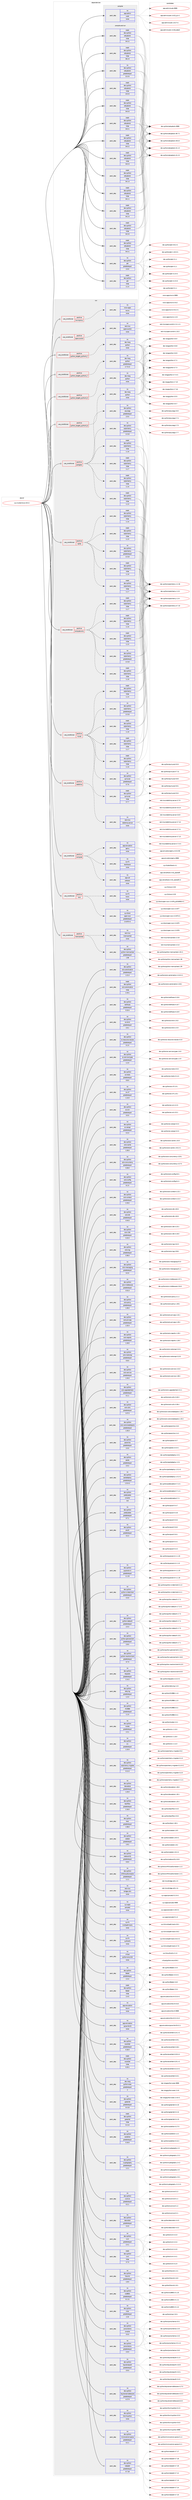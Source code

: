 digraph prolog {

# *************
# Graph options
# *************

newrank=true;
concentrate=true;
compound=true;
graph [rankdir=LR,fontname=Helvetica,fontsize=10,ranksep=1.5];#, ranksep=2.5, nodesep=0.2];
edge  [arrowhead=vee];
node  [fontname=Helvetica,fontsize=10];

# **********
# The ebuild
# **********

subgraph cluster_leftcol {
color=gray;
rank=same;
label=<<i>ebuild</i>>;
id [label="sys-cluster/nova-19.0.2", color=red, width=4, href="../sys-cluster/nova-19.0.2.svg"];
}

# ****************
# The dependencies
# ****************

subgraph cluster_midcol {
color=gray;
label=<<i>dependencies</i>>;
subgraph cluster_compile {
fillcolor="#eeeeee";
style=filled;
label=<<i>compile</i>>;
subgraph pack864 {
dependency1199 [label=<<TABLE BORDER="0" CELLBORDER="1" CELLSPACING="0" CELLPADDING="4" WIDTH="220"><TR><TD ROWSPAN="6" CELLPADDING="30">pack_dep</TD></TR><TR><TD WIDTH="110">no</TD></TR><TR><TD>app-admin</TD></TR><TR><TD>sudo</TD></TR><TR><TD>none</TD></TR><TR><TD></TD></TR></TABLE>>, shape=none, color=blue];
}
id:e -> dependency1199:w [weight=20,style="solid",arrowhead="vee"];
}
subgraph cluster_compileandrun {
fillcolor="#eeeeee";
style=filled;
label=<<i>compile and run</i>>;
subgraph pack865 {
dependency1200 [label=<<TABLE BORDER="0" CELLBORDER="1" CELLSPACING="0" CELLPADDING="4" WIDTH="220"><TR><TD ROWSPAN="6" CELLPADDING="30">pack_dep</TD></TR><TR><TD WIDTH="110">no</TD></TR><TR><TD>dev-python</TD></TR><TR><TD>pbr</TD></TR><TR><TD>greaterequal</TD></TR><TR><TD>2.0.0</TD></TR></TABLE>>, shape=none, color=blue];
}
id:e -> dependency1200:w [weight=20,style="solid",arrowhead="odotvee"];
subgraph pack866 {
dependency1201 [label=<<TABLE BORDER="0" CELLBORDER="1" CELLSPACING="0" CELLPADDING="4" WIDTH="220"><TR><TD ROWSPAN="6" CELLPADDING="30">pack_dep</TD></TR><TR><TD WIDTH="110">no</TD></TR><TR><TD>dev-python</TD></TR><TR><TD>setuptools</TD></TR><TR><TD>greaterequal</TD></TR><TR><TD>21.0.0</TD></TR></TABLE>>, shape=none, color=blue];
}
id:e -> dependency1201:w [weight=20,style="solid",arrowhead="odotvee"];
subgraph pack867 {
dependency1202 [label=<<TABLE BORDER="0" CELLBORDER="1" CELLSPACING="0" CELLPADDING="4" WIDTH="220"><TR><TD ROWSPAN="6" CELLPADDING="30">pack_dep</TD></TR><TR><TD WIDTH="110">weak</TD></TR><TR><TD>dev-python</TD></TR><TR><TD>pbr</TD></TR><TR><TD>tilde</TD></TR><TR><TD>2.1.0</TD></TR></TABLE>>, shape=none, color=blue];
}
id:e -> dependency1202:w [weight=20,style="solid",arrowhead="odotvee"];
subgraph pack868 {
dependency1203 [label=<<TABLE BORDER="0" CELLBORDER="1" CELLSPACING="0" CELLPADDING="4" WIDTH="220"><TR><TD ROWSPAN="6" CELLPADDING="30">pack_dep</TD></TR><TR><TD WIDTH="110">weak</TD></TR><TR><TD>dev-python</TD></TR><TR><TD>setuptools</TD></TR><TR><TD>tilde</TD></TR><TR><TD>24.0.0</TD></TR></TABLE>>, shape=none, color=blue];
}
id:e -> dependency1203:w [weight=20,style="solid",arrowhead="odotvee"];
subgraph pack869 {
dependency1204 [label=<<TABLE BORDER="0" CELLBORDER="1" CELLSPACING="0" CELLPADDING="4" WIDTH="220"><TR><TD ROWSPAN="6" CELLPADDING="30">pack_dep</TD></TR><TR><TD WIDTH="110">weak</TD></TR><TR><TD>dev-python</TD></TR><TR><TD>setuptools</TD></TR><TR><TD>tilde</TD></TR><TR><TD>34.0.0</TD></TR></TABLE>>, shape=none, color=blue];
}
id:e -> dependency1204:w [weight=20,style="solid",arrowhead="odotvee"];
subgraph pack870 {
dependency1205 [label=<<TABLE BORDER="0" CELLBORDER="1" CELLSPACING="0" CELLPADDING="4" WIDTH="220"><TR><TD ROWSPAN="6" CELLPADDING="30">pack_dep</TD></TR><TR><TD WIDTH="110">weak</TD></TR><TR><TD>dev-python</TD></TR><TR><TD>setuptools</TD></TR><TR><TD>tilde</TD></TR><TR><TD>34.0.1</TD></TR></TABLE>>, shape=none, color=blue];
}
id:e -> dependency1205:w [weight=20,style="solid",arrowhead="odotvee"];
subgraph pack871 {
dependency1206 [label=<<TABLE BORDER="0" CELLBORDER="1" CELLSPACING="0" CELLPADDING="4" WIDTH="220"><TR><TD ROWSPAN="6" CELLPADDING="30">pack_dep</TD></TR><TR><TD WIDTH="110">weak</TD></TR><TR><TD>dev-python</TD></TR><TR><TD>setuptools</TD></TR><TR><TD>tilde</TD></TR><TR><TD>34.0.2</TD></TR></TABLE>>, shape=none, color=blue];
}
id:e -> dependency1206:w [weight=20,style="solid",arrowhead="odotvee"];
subgraph pack872 {
dependency1207 [label=<<TABLE BORDER="0" CELLBORDER="1" CELLSPACING="0" CELLPADDING="4" WIDTH="220"><TR><TD ROWSPAN="6" CELLPADDING="30">pack_dep</TD></TR><TR><TD WIDTH="110">weak</TD></TR><TR><TD>dev-python</TD></TR><TR><TD>setuptools</TD></TR><TR><TD>tilde</TD></TR><TR><TD>34.0.3</TD></TR></TABLE>>, shape=none, color=blue];
}
id:e -> dependency1207:w [weight=20,style="solid",arrowhead="odotvee"];
subgraph pack873 {
dependency1208 [label=<<TABLE BORDER="0" CELLBORDER="1" CELLSPACING="0" CELLPADDING="4" WIDTH="220"><TR><TD ROWSPAN="6" CELLPADDING="30">pack_dep</TD></TR><TR><TD WIDTH="110">weak</TD></TR><TR><TD>dev-python</TD></TR><TR><TD>setuptools</TD></TR><TR><TD>tilde</TD></TR><TR><TD>34.1.0</TD></TR></TABLE>>, shape=none, color=blue];
}
id:e -> dependency1208:w [weight=20,style="solid",arrowhead="odotvee"];
subgraph pack874 {
dependency1209 [label=<<TABLE BORDER="0" CELLBORDER="1" CELLSPACING="0" CELLPADDING="4" WIDTH="220"><TR><TD ROWSPAN="6" CELLPADDING="30">pack_dep</TD></TR><TR><TD WIDTH="110">weak</TD></TR><TR><TD>dev-python</TD></TR><TR><TD>setuptools</TD></TR><TR><TD>tilde</TD></TR><TR><TD>34.1.1</TD></TR></TABLE>>, shape=none, color=blue];
}
id:e -> dependency1209:w [weight=20,style="solid",arrowhead="odotvee"];
subgraph pack875 {
dependency1210 [label=<<TABLE BORDER="0" CELLBORDER="1" CELLSPACING="0" CELLPADDING="4" WIDTH="220"><TR><TD ROWSPAN="6" CELLPADDING="30">pack_dep</TD></TR><TR><TD WIDTH="110">weak</TD></TR><TR><TD>dev-python</TD></TR><TR><TD>setuptools</TD></TR><TR><TD>tilde</TD></TR><TR><TD>34.2.0</TD></TR></TABLE>>, shape=none, color=blue];
}
id:e -> dependency1210:w [weight=20,style="solid",arrowhead="odotvee"];
subgraph pack876 {
dependency1211 [label=<<TABLE BORDER="0" CELLBORDER="1" CELLSPACING="0" CELLPADDING="4" WIDTH="220"><TR><TD ROWSPAN="6" CELLPADDING="30">pack_dep</TD></TR><TR><TD WIDTH="110">weak</TD></TR><TR><TD>dev-python</TD></TR><TR><TD>setuptools</TD></TR><TR><TD>tilde</TD></TR><TR><TD>34.3.0</TD></TR></TABLE>>, shape=none, color=blue];
}
id:e -> dependency1211:w [weight=20,style="solid",arrowhead="odotvee"];
subgraph pack877 {
dependency1212 [label=<<TABLE BORDER="0" CELLBORDER="1" CELLSPACING="0" CELLPADDING="4" WIDTH="220"><TR><TD ROWSPAN="6" CELLPADDING="30">pack_dep</TD></TR><TR><TD WIDTH="110">weak</TD></TR><TR><TD>dev-python</TD></TR><TR><TD>setuptools</TD></TR><TR><TD>tilde</TD></TR><TR><TD>34.3.1</TD></TR></TABLE>>, shape=none, color=blue];
}
id:e -> dependency1212:w [weight=20,style="solid",arrowhead="odotvee"];
subgraph pack878 {
dependency1213 [label=<<TABLE BORDER="0" CELLBORDER="1" CELLSPACING="0" CELLPADDING="4" WIDTH="220"><TR><TD ROWSPAN="6" CELLPADDING="30">pack_dep</TD></TR><TR><TD WIDTH="110">weak</TD></TR><TR><TD>dev-python</TD></TR><TR><TD>setuptools</TD></TR><TR><TD>tilde</TD></TR><TR><TD>34.3.2</TD></TR></TABLE>>, shape=none, color=blue];
}
id:e -> dependency1213:w [weight=20,style="solid",arrowhead="odotvee"];
subgraph pack879 {
dependency1214 [label=<<TABLE BORDER="0" CELLBORDER="1" CELLSPACING="0" CELLPADDING="4" WIDTH="220"><TR><TD ROWSPAN="6" CELLPADDING="30">pack_dep</TD></TR><TR><TD WIDTH="110">weak</TD></TR><TR><TD>dev-python</TD></TR><TR><TD>setuptools</TD></TR><TR><TD>tilde</TD></TR><TR><TD>36.2.0</TD></TR></TABLE>>, shape=none, color=blue];
}
id:e -> dependency1214:w [weight=20,style="solid",arrowhead="odotvee"];
}
subgraph cluster_run {
fillcolor="#eeeeee";
style=filled;
label=<<i>run</i>>;
subgraph cond320 {
dependency1215 [label=<<TABLE BORDER="0" CELLBORDER="1" CELLSPACING="0" CELLPADDING="4"><TR><TD ROWSPAN="3" CELLPADDING="10">use_conditional</TD></TR><TR><TD>positive</TD></TR><TR><TD>compute</TD></TR></TABLE>>, shape=none, color=red];
subgraph pack880 {
dependency1216 [label=<<TABLE BORDER="0" CELLBORDER="1" CELLSPACING="0" CELLPADDING="4" WIDTH="220"><TR><TD ROWSPAN="6" CELLPADDING="30">pack_dep</TD></TR><TR><TD WIDTH="110">no</TD></TR><TR><TD>app-cdr</TD></TR><TR><TD>cdrtools</TD></TR><TR><TD>none</TD></TR><TR><TD></TD></TR></TABLE>>, shape=none, color=blue];
}
dependency1215:e -> dependency1216:w [weight=20,style="dashed",arrowhead="vee"];
subgraph pack881 {
dependency1217 [label=<<TABLE BORDER="0" CELLBORDER="1" CELLSPACING="0" CELLPADDING="4" WIDTH="220"><TR><TD ROWSPAN="6" CELLPADDING="30">pack_dep</TD></TR><TR><TD WIDTH="110">no</TD></TR><TR><TD>sys-fs</TD></TR><TR><TD>dosfstools</TD></TR><TR><TD>none</TD></TR><TR><TD></TD></TR></TABLE>>, shape=none, color=blue];
}
dependency1215:e -> dependency1217:w [weight=20,style="dashed",arrowhead="vee"];
subgraph pack882 {
dependency1218 [label=<<TABLE BORDER="0" CELLBORDER="1" CELLSPACING="0" CELLPADDING="4" WIDTH="220"><TR><TD ROWSPAN="6" CELLPADDING="30">pack_dep</TD></TR><TR><TD WIDTH="110">no</TD></TR><TR><TD>app-emulation</TD></TR><TR><TD>qemu</TD></TR><TR><TD>none</TD></TR><TR><TD></TD></TR></TABLE>>, shape=none, color=blue];
}
dependency1215:e -> dependency1218:w [weight=20,style="dashed",arrowhead="vee"];
}
id:e -> dependency1215:w [weight=20,style="solid",arrowhead="odot"];
subgraph cond321 {
dependency1219 [label=<<TABLE BORDER="0" CELLBORDER="1" CELLSPACING="0" CELLPADDING="4"><TR><TD ROWSPAN="3" CELLPADDING="10">use_conditional</TD></TR><TR><TD>positive</TD></TR><TR><TD>compute-only</TD></TR></TABLE>>, shape=none, color=red];
subgraph pack883 {
dependency1220 [label=<<TABLE BORDER="0" CELLBORDER="1" CELLSPACING="0" CELLPADDING="4" WIDTH="220"><TR><TD ROWSPAN="6" CELLPADDING="30">pack_dep</TD></TR><TR><TD WIDTH="110">no</TD></TR><TR><TD>dev-python</TD></TR><TR><TD>sqlalchemy</TD></TR><TR><TD>greaterequal</TD></TR><TR><TD>1.0.10</TD></TR></TABLE>>, shape=none, color=blue];
}
dependency1219:e -> dependency1220:w [weight=20,style="dashed",arrowhead="vee"];
subgraph pack884 {
dependency1221 [label=<<TABLE BORDER="0" CELLBORDER="1" CELLSPACING="0" CELLPADDING="4" WIDTH="220"><TR><TD ROWSPAN="6" CELLPADDING="30">pack_dep</TD></TR><TR><TD WIDTH="110">weak</TD></TR><TR><TD>dev-python</TD></TR><TR><TD>sqlalchemy</TD></TR><TR><TD>tilde</TD></TR><TR><TD>1.1.5</TD></TR></TABLE>>, shape=none, color=blue];
}
dependency1219:e -> dependency1221:w [weight=20,style="dashed",arrowhead="vee"];
subgraph pack885 {
dependency1222 [label=<<TABLE BORDER="0" CELLBORDER="1" CELLSPACING="0" CELLPADDING="4" WIDTH="220"><TR><TD ROWSPAN="6" CELLPADDING="30">pack_dep</TD></TR><TR><TD WIDTH="110">weak</TD></TR><TR><TD>dev-python</TD></TR><TR><TD>sqlalchemy</TD></TR><TR><TD>tilde</TD></TR><TR><TD>1.1.6</TD></TR></TABLE>>, shape=none, color=blue];
}
dependency1219:e -> dependency1222:w [weight=20,style="dashed",arrowhead="vee"];
subgraph pack886 {
dependency1223 [label=<<TABLE BORDER="0" CELLBORDER="1" CELLSPACING="0" CELLPADDING="4" WIDTH="220"><TR><TD ROWSPAN="6" CELLPADDING="30">pack_dep</TD></TR><TR><TD WIDTH="110">weak</TD></TR><TR><TD>dev-python</TD></TR><TR><TD>sqlalchemy</TD></TR><TR><TD>tilde</TD></TR><TR><TD>1.1.7</TD></TR></TABLE>>, shape=none, color=blue];
}
dependency1219:e -> dependency1223:w [weight=20,style="dashed",arrowhead="vee"];
subgraph pack887 {
dependency1224 [label=<<TABLE BORDER="0" CELLBORDER="1" CELLSPACING="0" CELLPADDING="4" WIDTH="220"><TR><TD ROWSPAN="6" CELLPADDING="30">pack_dep</TD></TR><TR><TD WIDTH="110">weak</TD></TR><TR><TD>dev-python</TD></TR><TR><TD>sqlalchemy</TD></TR><TR><TD>tilde</TD></TR><TR><TD>1.1.8</TD></TR></TABLE>>, shape=none, color=blue];
}
dependency1219:e -> dependency1224:w [weight=20,style="dashed",arrowhead="vee"];
}
id:e -> dependency1219:w [weight=20,style="solid",arrowhead="odot"];
subgraph cond322 {
dependency1225 [label=<<TABLE BORDER="0" CELLBORDER="1" CELLSPACING="0" CELLPADDING="4"><TR><TD ROWSPAN="3" CELLPADDING="10">use_conditional</TD></TR><TR><TD>positive</TD></TR><TR><TD>iscsi</TD></TR></TABLE>>, shape=none, color=red];
subgraph pack888 {
dependency1226 [label=<<TABLE BORDER="0" CELLBORDER="1" CELLSPACING="0" CELLPADDING="4" WIDTH="220"><TR><TD ROWSPAN="6" CELLPADDING="30">pack_dep</TD></TR><TR><TD WIDTH="110">no</TD></TR><TR><TD>sys-fs</TD></TR><TR><TD>lsscsi</TD></TR><TR><TD>none</TD></TR><TR><TD></TD></TR></TABLE>>, shape=none, color=blue];
}
dependency1225:e -> dependency1226:w [weight=20,style="dashed",arrowhead="vee"];
subgraph pack889 {
dependency1227 [label=<<TABLE BORDER="0" CELLBORDER="1" CELLSPACING="0" CELLPADDING="4" WIDTH="220"><TR><TD ROWSPAN="6" CELLPADDING="30">pack_dep</TD></TR><TR><TD WIDTH="110">no</TD></TR><TR><TD>sys-block</TD></TR><TR><TD>open-iscsi</TD></TR><TR><TD>greaterequal</TD></TR><TR><TD>2.0.873-r1</TD></TR></TABLE>>, shape=none, color=blue];
}
dependency1225:e -> dependency1227:w [weight=20,style="dashed",arrowhead="vee"];
}
id:e -> dependency1225:w [weight=20,style="solid",arrowhead="odot"];
subgraph cond323 {
dependency1228 [label=<<TABLE BORDER="0" CELLBORDER="1" CELLSPACING="0" CELLPADDING="4"><TR><TD ROWSPAN="3" CELLPADDING="10">use_conditional</TD></TR><TR><TD>positive</TD></TR><TR><TD>memcached</TD></TR></TABLE>>, shape=none, color=red];
subgraph pack890 {
dependency1229 [label=<<TABLE BORDER="0" CELLBORDER="1" CELLSPACING="0" CELLPADDING="4" WIDTH="220"><TR><TD ROWSPAN="6" CELLPADDING="30">pack_dep</TD></TR><TR><TD WIDTH="110">no</TD></TR><TR><TD>net-misc</TD></TR><TR><TD>memcached</TD></TR><TR><TD>none</TD></TR><TR><TD></TD></TR></TABLE>>, shape=none, color=blue];
}
dependency1228:e -> dependency1229:w [weight=20,style="dashed",arrowhead="vee"];
subgraph pack891 {
dependency1230 [label=<<TABLE BORDER="0" CELLBORDER="1" CELLSPACING="0" CELLPADDING="4" WIDTH="220"><TR><TD ROWSPAN="6" CELLPADDING="30">pack_dep</TD></TR><TR><TD WIDTH="110">no</TD></TR><TR><TD>dev-python</TD></TR><TR><TD>python-memcached</TD></TR><TR><TD>greaterequal</TD></TR><TR><TD>1.58</TD></TR></TABLE>>, shape=none, color=blue];
}
dependency1228:e -> dependency1230:w [weight=20,style="dashed",arrowhead="vee"];
}
id:e -> dependency1228:w [weight=20,style="solid",arrowhead="odot"];
subgraph cond324 {
dependency1231 [label=<<TABLE BORDER="0" CELLBORDER="1" CELLSPACING="0" CELLPADDING="4"><TR><TD ROWSPAN="3" CELLPADDING="10">use_conditional</TD></TR><TR><TD>positive</TD></TR><TR><TD>mysql</TD></TR></TABLE>>, shape=none, color=red];
subgraph pack892 {
dependency1232 [label=<<TABLE BORDER="0" CELLBORDER="1" CELLSPACING="0" CELLPADDING="4" WIDTH="220"><TR><TD ROWSPAN="6" CELLPADDING="30">pack_dep</TD></TR><TR><TD WIDTH="110">no</TD></TR><TR><TD>dev-python</TD></TR><TR><TD>pymysql</TD></TR><TR><TD>greaterequal</TD></TR><TR><TD>0.7.6</TD></TR></TABLE>>, shape=none, color=blue];
}
dependency1231:e -> dependency1232:w [weight=20,style="dashed",arrowhead="vee"];
subgraph pack893 {
dependency1233 [label=<<TABLE BORDER="0" CELLBORDER="1" CELLSPACING="0" CELLPADDING="4" WIDTH="220"><TR><TD ROWSPAN="6" CELLPADDING="30">pack_dep</TD></TR><TR><TD WIDTH="110">weak</TD></TR><TR><TD>dev-python</TD></TR><TR><TD>pymysql</TD></TR><TR><TD>tilde</TD></TR><TR><TD>0.7.7</TD></TR></TABLE>>, shape=none, color=blue];
}
dependency1231:e -> dependency1233:w [weight=20,style="dashed",arrowhead="vee"];
subgraph pack894 {
dependency1234 [label=<<TABLE BORDER="0" CELLBORDER="1" CELLSPACING="0" CELLPADDING="4" WIDTH="220"><TR><TD ROWSPAN="6" CELLPADDING="30">pack_dep</TD></TR><TR><TD WIDTH="110">no</TD></TR><TR><TD>dev-python</TD></TR><TR><TD>sqlalchemy</TD></TR><TR><TD>greaterequal</TD></TR><TR><TD>1.0.10</TD></TR></TABLE>>, shape=none, color=blue];
}
dependency1231:e -> dependency1234:w [weight=20,style="dashed",arrowhead="vee"];
subgraph pack895 {
dependency1235 [label=<<TABLE BORDER="0" CELLBORDER="1" CELLSPACING="0" CELLPADDING="4" WIDTH="220"><TR><TD ROWSPAN="6" CELLPADDING="30">pack_dep</TD></TR><TR><TD WIDTH="110">weak</TD></TR><TR><TD>dev-python</TD></TR><TR><TD>sqlalchemy</TD></TR><TR><TD>tilde</TD></TR><TR><TD>1.1.5</TD></TR></TABLE>>, shape=none, color=blue];
}
dependency1231:e -> dependency1235:w [weight=20,style="dashed",arrowhead="vee"];
subgraph pack896 {
dependency1236 [label=<<TABLE BORDER="0" CELLBORDER="1" CELLSPACING="0" CELLPADDING="4" WIDTH="220"><TR><TD ROWSPAN="6" CELLPADDING="30">pack_dep</TD></TR><TR><TD WIDTH="110">weak</TD></TR><TR><TD>dev-python</TD></TR><TR><TD>sqlalchemy</TD></TR><TR><TD>tilde</TD></TR><TR><TD>1.1.6</TD></TR></TABLE>>, shape=none, color=blue];
}
dependency1231:e -> dependency1236:w [weight=20,style="dashed",arrowhead="vee"];
subgraph pack897 {
dependency1237 [label=<<TABLE BORDER="0" CELLBORDER="1" CELLSPACING="0" CELLPADDING="4" WIDTH="220"><TR><TD ROWSPAN="6" CELLPADDING="30">pack_dep</TD></TR><TR><TD WIDTH="110">weak</TD></TR><TR><TD>dev-python</TD></TR><TR><TD>sqlalchemy</TD></TR><TR><TD>tilde</TD></TR><TR><TD>1.1.7</TD></TR></TABLE>>, shape=none, color=blue];
}
dependency1231:e -> dependency1237:w [weight=20,style="dashed",arrowhead="vee"];
subgraph pack898 {
dependency1238 [label=<<TABLE BORDER="0" CELLBORDER="1" CELLSPACING="0" CELLPADDING="4" WIDTH="220"><TR><TD ROWSPAN="6" CELLPADDING="30">pack_dep</TD></TR><TR><TD WIDTH="110">weak</TD></TR><TR><TD>dev-python</TD></TR><TR><TD>sqlalchemy</TD></TR><TR><TD>tilde</TD></TR><TR><TD>1.1.8</TD></TR></TABLE>>, shape=none, color=blue];
}
dependency1231:e -> dependency1238:w [weight=20,style="dashed",arrowhead="vee"];
}
id:e -> dependency1231:w [weight=20,style="solid",arrowhead="odot"];
subgraph cond325 {
dependency1239 [label=<<TABLE BORDER="0" CELLBORDER="1" CELLSPACING="0" CELLPADDING="4"><TR><TD ROWSPAN="3" CELLPADDING="10">use_conditional</TD></TR><TR><TD>positive</TD></TR><TR><TD>novncproxy</TD></TR></TABLE>>, shape=none, color=red];
subgraph pack899 {
dependency1240 [label=<<TABLE BORDER="0" CELLBORDER="1" CELLSPACING="0" CELLPADDING="4" WIDTH="220"><TR><TD ROWSPAN="6" CELLPADDING="30">pack_dep</TD></TR><TR><TD WIDTH="110">no</TD></TR><TR><TD>www-apps</TD></TR><TR><TD>novnc</TD></TR><TR><TD>none</TD></TR><TR><TD></TD></TR></TABLE>>, shape=none, color=blue];
}
dependency1239:e -> dependency1240:w [weight=20,style="dashed",arrowhead="vee"];
}
id:e -> dependency1239:w [weight=20,style="solid",arrowhead="odot"];
subgraph cond326 {
dependency1241 [label=<<TABLE BORDER="0" CELLBORDER="1" CELLSPACING="0" CELLPADDING="4"><TR><TD ROWSPAN="3" CELLPADDING="10">use_conditional</TD></TR><TR><TD>positive</TD></TR><TR><TD>openvswitch</TD></TR></TABLE>>, shape=none, color=red];
subgraph pack900 {
dependency1242 [label=<<TABLE BORDER="0" CELLBORDER="1" CELLSPACING="0" CELLPADDING="4" WIDTH="220"><TR><TD ROWSPAN="6" CELLPADDING="30">pack_dep</TD></TR><TR><TD WIDTH="110">no</TD></TR><TR><TD>net-misc</TD></TR><TR><TD>openvswitch</TD></TR><TR><TD>none</TD></TR><TR><TD></TD></TR></TABLE>>, shape=none, color=blue];
}
dependency1241:e -> dependency1242:w [weight=20,style="dashed",arrowhead="vee"];
}
id:e -> dependency1241:w [weight=20,style="solid",arrowhead="odot"];
subgraph cond327 {
dependency1243 [label=<<TABLE BORDER="0" CELLBORDER="1" CELLSPACING="0" CELLPADDING="4"><TR><TD ROWSPAN="3" CELLPADDING="10">use_conditional</TD></TR><TR><TD>positive</TD></TR><TR><TD>postgres</TD></TR></TABLE>>, shape=none, color=red];
subgraph pack901 {
dependency1244 [label=<<TABLE BORDER="0" CELLBORDER="1" CELLSPACING="0" CELLPADDING="4" WIDTH="220"><TR><TD ROWSPAN="6" CELLPADDING="30">pack_dep</TD></TR><TR><TD WIDTH="110">no</TD></TR><TR><TD>dev-python</TD></TR><TR><TD>psycopg</TD></TR><TR><TD>greaterequal</TD></TR><TR><TD>2.5.0</TD></TR></TABLE>>, shape=none, color=blue];
}
dependency1243:e -> dependency1244:w [weight=20,style="dashed",arrowhead="vee"];
subgraph pack902 {
dependency1245 [label=<<TABLE BORDER="0" CELLBORDER="1" CELLSPACING="0" CELLPADDING="4" WIDTH="220"><TR><TD ROWSPAN="6" CELLPADDING="30">pack_dep</TD></TR><TR><TD WIDTH="110">no</TD></TR><TR><TD>dev-python</TD></TR><TR><TD>sqlalchemy</TD></TR><TR><TD>greaterequal</TD></TR><TR><TD>1.0.10</TD></TR></TABLE>>, shape=none, color=blue];
}
dependency1243:e -> dependency1245:w [weight=20,style="dashed",arrowhead="vee"];
subgraph pack903 {
dependency1246 [label=<<TABLE BORDER="0" CELLBORDER="1" CELLSPACING="0" CELLPADDING="4" WIDTH="220"><TR><TD ROWSPAN="6" CELLPADDING="30">pack_dep</TD></TR><TR><TD WIDTH="110">weak</TD></TR><TR><TD>dev-python</TD></TR><TR><TD>sqlalchemy</TD></TR><TR><TD>tilde</TD></TR><TR><TD>1.1.5</TD></TR></TABLE>>, shape=none, color=blue];
}
dependency1243:e -> dependency1246:w [weight=20,style="dashed",arrowhead="vee"];
subgraph pack904 {
dependency1247 [label=<<TABLE BORDER="0" CELLBORDER="1" CELLSPACING="0" CELLPADDING="4" WIDTH="220"><TR><TD ROWSPAN="6" CELLPADDING="30">pack_dep</TD></TR><TR><TD WIDTH="110">weak</TD></TR><TR><TD>dev-python</TD></TR><TR><TD>sqlalchemy</TD></TR><TR><TD>tilde</TD></TR><TR><TD>1.1.6</TD></TR></TABLE>>, shape=none, color=blue];
}
dependency1243:e -> dependency1247:w [weight=20,style="dashed",arrowhead="vee"];
subgraph pack905 {
dependency1248 [label=<<TABLE BORDER="0" CELLBORDER="1" CELLSPACING="0" CELLPADDING="4" WIDTH="220"><TR><TD ROWSPAN="6" CELLPADDING="30">pack_dep</TD></TR><TR><TD WIDTH="110">weak</TD></TR><TR><TD>dev-python</TD></TR><TR><TD>sqlalchemy</TD></TR><TR><TD>tilde</TD></TR><TR><TD>1.1.7</TD></TR></TABLE>>, shape=none, color=blue];
}
dependency1243:e -> dependency1248:w [weight=20,style="dashed",arrowhead="vee"];
subgraph pack906 {
dependency1249 [label=<<TABLE BORDER="0" CELLBORDER="1" CELLSPACING="0" CELLPADDING="4" WIDTH="220"><TR><TD ROWSPAN="6" CELLPADDING="30">pack_dep</TD></TR><TR><TD WIDTH="110">weak</TD></TR><TR><TD>dev-python</TD></TR><TR><TD>sqlalchemy</TD></TR><TR><TD>tilde</TD></TR><TR><TD>1.1.8</TD></TR></TABLE>>, shape=none, color=blue];
}
dependency1243:e -> dependency1249:w [weight=20,style="dashed",arrowhead="vee"];
}
id:e -> dependency1243:w [weight=20,style="solid",arrowhead="odot"];
subgraph cond328 {
dependency1250 [label=<<TABLE BORDER="0" CELLBORDER="1" CELLSPACING="0" CELLPADDING="4"><TR><TD ROWSPAN="3" CELLPADDING="10">use_conditional</TD></TR><TR><TD>positive</TD></TR><TR><TD>python_targets_python2_7</TD></TR></TABLE>>, shape=none, color=red];
subgraph pack907 {
dependency1251 [label=<<TABLE BORDER="0" CELLBORDER="1" CELLSPACING="0" CELLPADDING="4" WIDTH="220"><TR><TD ROWSPAN="6" CELLPADDING="30">pack_dep</TD></TR><TR><TD WIDTH="110">no</TD></TR><TR><TD>dev-lang</TD></TR><TR><TD>python</TD></TR><TR><TD>greaterequal</TD></TR><TR><TD>2.7.5-r2</TD></TR></TABLE>>, shape=none, color=blue];
}
dependency1250:e -> dependency1251:w [weight=20,style="dashed",arrowhead="vee"];
}
id:e -> dependency1250:w [weight=20,style="solid",arrowhead="odot"];
subgraph cond329 {
dependency1252 [label=<<TABLE BORDER="0" CELLBORDER="1" CELLSPACING="0" CELLPADDING="4"><TR><TD ROWSPAN="3" CELLPADDING="10">use_conditional</TD></TR><TR><TD>positive</TD></TR><TR><TD>python_targets_python3_5</TD></TR></TABLE>>, shape=none, color=red];
subgraph pack908 {
dependency1253 [label=<<TABLE BORDER="0" CELLBORDER="1" CELLSPACING="0" CELLPADDING="4" WIDTH="220"><TR><TD ROWSPAN="6" CELLPADDING="30">pack_dep</TD></TR><TR><TD WIDTH="110">no</TD></TR><TR><TD>dev-lang</TD></TR><TR><TD>python</TD></TR><TR><TD>none</TD></TR><TR><TD></TD></TR></TABLE>>, shape=none, color=blue];
}
dependency1252:e -> dependency1253:w [weight=20,style="dashed",arrowhead="vee"];
}
id:e -> dependency1252:w [weight=20,style="solid",arrowhead="odot"];
subgraph cond330 {
dependency1254 [label=<<TABLE BORDER="0" CELLBORDER="1" CELLSPACING="0" CELLPADDING="4"><TR><TD ROWSPAN="3" CELLPADDING="10">use_conditional</TD></TR><TR><TD>positive</TD></TR><TR><TD>python_targets_python3_6</TD></TR></TABLE>>, shape=none, color=red];
subgraph pack909 {
dependency1255 [label=<<TABLE BORDER="0" CELLBORDER="1" CELLSPACING="0" CELLPADDING="4" WIDTH="220"><TR><TD ROWSPAN="6" CELLPADDING="30">pack_dep</TD></TR><TR><TD WIDTH="110">no</TD></TR><TR><TD>dev-lang</TD></TR><TR><TD>python</TD></TR><TR><TD>none</TD></TR><TR><TD></TD></TR></TABLE>>, shape=none, color=blue];
}
dependency1254:e -> dependency1255:w [weight=20,style="dashed",arrowhead="vee"];
}
id:e -> dependency1254:w [weight=20,style="solid",arrowhead="odot"];
subgraph cond331 {
dependency1256 [label=<<TABLE BORDER="0" CELLBORDER="1" CELLSPACING="0" CELLPADDING="4"><TR><TD ROWSPAN="3" CELLPADDING="10">use_conditional</TD></TR><TR><TD>positive</TD></TR><TR><TD>python_targets_python3_7</TD></TR></TABLE>>, shape=none, color=red];
subgraph pack910 {
dependency1257 [label=<<TABLE BORDER="0" CELLBORDER="1" CELLSPACING="0" CELLPADDING="4" WIDTH="220"><TR><TD ROWSPAN="6" CELLPADDING="30">pack_dep</TD></TR><TR><TD WIDTH="110">no</TD></TR><TR><TD>dev-lang</TD></TR><TR><TD>python</TD></TR><TR><TD>none</TD></TR><TR><TD></TD></TR></TABLE>>, shape=none, color=blue];
}
dependency1256:e -> dependency1257:w [weight=20,style="dashed",arrowhead="vee"];
}
id:e -> dependency1256:w [weight=20,style="solid",arrowhead="odot"];
subgraph cond332 {
dependency1258 [label=<<TABLE BORDER="0" CELLBORDER="1" CELLSPACING="0" CELLPADDING="4"><TR><TD ROWSPAN="3" CELLPADDING="10">use_conditional</TD></TR><TR><TD>positive</TD></TR><TR><TD>rabbitmq</TD></TR></TABLE>>, shape=none, color=red];
subgraph pack911 {
dependency1259 [label=<<TABLE BORDER="0" CELLBORDER="1" CELLSPACING="0" CELLPADDING="4" WIDTH="220"><TR><TD ROWSPAN="6" CELLPADDING="30">pack_dep</TD></TR><TR><TD WIDTH="110">no</TD></TR><TR><TD>net-misc</TD></TR><TR><TD>rabbitmq-server</TD></TR><TR><TD>none</TD></TR><TR><TD></TD></TR></TABLE>>, shape=none, color=blue];
}
dependency1258:e -> dependency1259:w [weight=20,style="dashed",arrowhead="vee"];
}
id:e -> dependency1258:w [weight=20,style="solid",arrowhead="odot"];
subgraph cond333 {
dependency1260 [label=<<TABLE BORDER="0" CELLBORDER="1" CELLSPACING="0" CELLPADDING="4"><TR><TD ROWSPAN="3" CELLPADDING="10">use_conditional</TD></TR><TR><TD>positive</TD></TR><TR><TD>sqlite</TD></TR></TABLE>>, shape=none, color=red];
subgraph pack912 {
dependency1261 [label=<<TABLE BORDER="0" CELLBORDER="1" CELLSPACING="0" CELLPADDING="4" WIDTH="220"><TR><TD ROWSPAN="6" CELLPADDING="30">pack_dep</TD></TR><TR><TD WIDTH="110">no</TD></TR><TR><TD>dev-python</TD></TR><TR><TD>sqlalchemy</TD></TR><TR><TD>greaterequal</TD></TR><TR><TD>1.0.10</TD></TR></TABLE>>, shape=none, color=blue];
}
dependency1260:e -> dependency1261:w [weight=20,style="dashed",arrowhead="vee"];
subgraph pack913 {
dependency1262 [label=<<TABLE BORDER="0" CELLBORDER="1" CELLSPACING="0" CELLPADDING="4" WIDTH="220"><TR><TD ROWSPAN="6" CELLPADDING="30">pack_dep</TD></TR><TR><TD WIDTH="110">weak</TD></TR><TR><TD>dev-python</TD></TR><TR><TD>sqlalchemy</TD></TR><TR><TD>tilde</TD></TR><TR><TD>1.1.5</TD></TR></TABLE>>, shape=none, color=blue];
}
dependency1260:e -> dependency1262:w [weight=20,style="dashed",arrowhead="vee"];
subgraph pack914 {
dependency1263 [label=<<TABLE BORDER="0" CELLBORDER="1" CELLSPACING="0" CELLPADDING="4" WIDTH="220"><TR><TD ROWSPAN="6" CELLPADDING="30">pack_dep</TD></TR><TR><TD WIDTH="110">weak</TD></TR><TR><TD>dev-python</TD></TR><TR><TD>sqlalchemy</TD></TR><TR><TD>tilde</TD></TR><TR><TD>1.1.6</TD></TR></TABLE>>, shape=none, color=blue];
}
dependency1260:e -> dependency1263:w [weight=20,style="dashed",arrowhead="vee"];
subgraph pack915 {
dependency1264 [label=<<TABLE BORDER="0" CELLBORDER="1" CELLSPACING="0" CELLPADDING="4" WIDTH="220"><TR><TD ROWSPAN="6" CELLPADDING="30">pack_dep</TD></TR><TR><TD WIDTH="110">weak</TD></TR><TR><TD>dev-python</TD></TR><TR><TD>sqlalchemy</TD></TR><TR><TD>tilde</TD></TR><TR><TD>1.1.7</TD></TR></TABLE>>, shape=none, color=blue];
}
dependency1260:e -> dependency1264:w [weight=20,style="dashed",arrowhead="vee"];
subgraph pack916 {
dependency1265 [label=<<TABLE BORDER="0" CELLBORDER="1" CELLSPACING="0" CELLPADDING="4" WIDTH="220"><TR><TD ROWSPAN="6" CELLPADDING="30">pack_dep</TD></TR><TR><TD WIDTH="110">weak</TD></TR><TR><TD>dev-python</TD></TR><TR><TD>sqlalchemy</TD></TR><TR><TD>tilde</TD></TR><TR><TD>1.1.8</TD></TR></TABLE>>, shape=none, color=blue];
}
dependency1260:e -> dependency1265:w [weight=20,style="dashed",arrowhead="vee"];
}
id:e -> dependency1260:w [weight=20,style="solid",arrowhead="odot"];
subgraph pack917 {
dependency1266 [label=<<TABLE BORDER="0" CELLBORDER="1" CELLSPACING="0" CELLPADDING="4" WIDTH="220"><TR><TD ROWSPAN="6" CELLPADDING="30">pack_dep</TD></TR><TR><TD WIDTH="110">no</TD></TR><TR><TD>app-emulation</TD></TR><TR><TD>libvirt</TD></TR><TR><TD>none</TD></TR><TR><TD></TD></TR></TABLE>>, shape=none, color=blue];
}
id:e -> dependency1266:w [weight=20,style="solid",arrowhead="odot"];
subgraph pack918 {
dependency1267 [label=<<TABLE BORDER="0" CELLBORDER="1" CELLSPACING="0" CELLPADDING="4" WIDTH="220"><TR><TD ROWSPAN="6" CELLPADDING="30">pack_dep</TD></TR><TR><TD WIDTH="110">no</TD></TR><TR><TD>app-emulation</TD></TR><TR><TD>spice-html5</TD></TR><TR><TD>none</TD></TR><TR><TD></TD></TR></TABLE>>, shape=none, color=blue];
}
id:e -> dependency1267:w [weight=20,style="solid",arrowhead="odot"];
subgraph pack919 {
dependency1268 [label=<<TABLE BORDER="0" CELLBORDER="1" CELLSPACING="0" CELLPADDING="4" WIDTH="220"><TR><TD ROWSPAN="6" CELLPADDING="30">pack_dep</TD></TR><TR><TD WIDTH="110">no</TD></TR><TR><TD>dev-lang</TD></TR><TR><TD>python-exec</TD></TR><TR><TD>greaterequal</TD></TR><TR><TD>2</TD></TR></TABLE>>, shape=none, color=blue];
}
id:e -> dependency1268:w [weight=20,style="solid",arrowhead="odot"];
subgraph pack920 {
dependency1269 [label=<<TABLE BORDER="0" CELLBORDER="1" CELLSPACING="0" CELLPADDING="4" WIDTH="220"><TR><TD ROWSPAN="6" CELLPADDING="30">pack_dep</TD></TR><TR><TD WIDTH="110">no</TD></TR><TR><TD>dev-python</TD></TR><TR><TD>Babel</TD></TR><TR><TD>greaterequal</TD></TR><TR><TD>2.3.4</TD></TR></TABLE>>, shape=none, color=blue];
}
id:e -> dependency1269:w [weight=20,style="solid",arrowhead="odot"];
subgraph pack921 {
dependency1270 [label=<<TABLE BORDER="0" CELLBORDER="1" CELLSPACING="0" CELLPADDING="4" WIDTH="220"><TR><TD ROWSPAN="6" CELLPADDING="30">pack_dep</TD></TR><TR><TD WIDTH="110">no</TD></TR><TR><TD>dev-python</TD></TR><TR><TD>castellan</TD></TR><TR><TD>greaterequal</TD></TR><TR><TD>0.16.0</TD></TR></TABLE>>, shape=none, color=blue];
}
id:e -> dependency1270:w [weight=20,style="solid",arrowhead="odot"];
subgraph pack922 {
dependency1271 [label=<<TABLE BORDER="0" CELLBORDER="1" CELLSPACING="0" CELLPADDING="4" WIDTH="220"><TR><TD ROWSPAN="6" CELLPADDING="30">pack_dep</TD></TR><TR><TD WIDTH="110">no</TD></TR><TR><TD>dev-python</TD></TR><TR><TD>cryptography</TD></TR><TR><TD>greaterequal</TD></TR><TR><TD>1.2.1</TD></TR></TABLE>>, shape=none, color=blue];
}
id:e -> dependency1271:w [weight=20,style="solid",arrowhead="odot"];
subgraph pack923 {
dependency1272 [label=<<TABLE BORDER="0" CELLBORDER="1" CELLSPACING="0" CELLPADDING="4" WIDTH="220"><TR><TD ROWSPAN="6" CELLPADDING="30">pack_dep</TD></TR><TR><TD WIDTH="110">no</TD></TR><TR><TD>dev-python</TD></TR><TR><TD>cursive</TD></TR><TR><TD>greaterequal</TD></TR><TR><TD>0.2.1</TD></TR></TABLE>>, shape=none, color=blue];
}
id:e -> dependency1272:w [weight=20,style="solid",arrowhead="odot"];
subgraph pack924 {
dependency1273 [label=<<TABLE BORDER="0" CELLBORDER="1" CELLSPACING="0" CELLPADDING="4" WIDTH="220"><TR><TD ROWSPAN="6" CELLPADDING="30">pack_dep</TD></TR><TR><TD WIDTH="110">no</TD></TR><TR><TD>dev-python</TD></TR><TR><TD>decorator</TD></TR><TR><TD>greaterequal</TD></TR><TR><TD>3.4.0</TD></TR></TABLE>>, shape=none, color=blue];
}
id:e -> dependency1273:w [weight=20,style="solid",arrowhead="odot"];
subgraph pack925 {
dependency1274 [label=<<TABLE BORDER="0" CELLBORDER="1" CELLSPACING="0" CELLPADDING="4" WIDTH="220"><TR><TD ROWSPAN="6" CELLPADDING="30">pack_dep</TD></TR><TR><TD WIDTH="110">no</TD></TR><TR><TD>dev-python</TD></TR><TR><TD>eventlet</TD></TR><TR><TD>greaterequal</TD></TR><TR><TD>0.18.4</TD></TR></TABLE>>, shape=none, color=blue];
}
id:e -> dependency1274:w [weight=20,style="solid",arrowhead="odot"];
subgraph pack926 {
dependency1275 [label=<<TABLE BORDER="0" CELLBORDER="1" CELLSPACING="0" CELLPADDING="4" WIDTH="220"><TR><TD ROWSPAN="6" CELLPADDING="30">pack_dep</TD></TR><TR><TD WIDTH="110">no</TD></TR><TR><TD>dev-python</TD></TR><TR><TD>futurist</TD></TR><TR><TD>greaterequal</TD></TR><TR><TD>1.8.0</TD></TR></TABLE>>, shape=none, color=blue];
}
id:e -> dependency1275:w [weight=20,style="solid",arrowhead="odot"];
subgraph pack927 {
dependency1276 [label=<<TABLE BORDER="0" CELLBORDER="1" CELLSPACING="0" CELLPADDING="4" WIDTH="220"><TR><TD ROWSPAN="6" CELLPADDING="30">pack_dep</TD></TR><TR><TD WIDTH="110">no</TD></TR><TR><TD>dev-python</TD></TR><TR><TD>greenlet</TD></TR><TR><TD>greaterequal</TD></TR><TR><TD>0.4.10</TD></TR></TABLE>>, shape=none, color=blue];
}
id:e -> dependency1276:w [weight=20,style="solid",arrowhead="odot"];
subgraph pack928 {
dependency1277 [label=<<TABLE BORDER="0" CELLBORDER="1" CELLSPACING="0" CELLPADDING="4" WIDTH="220"><TR><TD ROWSPAN="6" CELLPADDING="30">pack_dep</TD></TR><TR><TD WIDTH="110">no</TD></TR><TR><TD>dev-python</TD></TR><TR><TD>iso8601</TD></TR><TR><TD>greaterequal</TD></TR><TR><TD>0.1.11</TD></TR></TABLE>>, shape=none, color=blue];
}
id:e -> dependency1277:w [weight=20,style="solid",arrowhead="odot"];
subgraph pack929 {
dependency1278 [label=<<TABLE BORDER="0" CELLBORDER="1" CELLSPACING="0" CELLPADDING="4" WIDTH="220"><TR><TD ROWSPAN="6" CELLPADDING="30">pack_dep</TD></TR><TR><TD WIDTH="110">no</TD></TR><TR><TD>dev-python</TD></TR><TR><TD>jinja</TD></TR><TR><TD>greaterequal</TD></TR><TR><TD>2.10</TD></TR></TABLE>>, shape=none, color=blue];
}
id:e -> dependency1278:w [weight=20,style="solid",arrowhead="odot"];
subgraph pack930 {
dependency1279 [label=<<TABLE BORDER="0" CELLBORDER="1" CELLSPACING="0" CELLPADDING="4" WIDTH="220"><TR><TD ROWSPAN="6" CELLPADDING="30">pack_dep</TD></TR><TR><TD WIDTH="110">no</TD></TR><TR><TD>dev-python</TD></TR><TR><TD>jsonschema</TD></TR><TR><TD>greaterequal</TD></TR><TR><TD>2.6.0</TD></TR></TABLE>>, shape=none, color=blue];
}
id:e -> dependency1279:w [weight=20,style="solid",arrowhead="odot"];
subgraph pack931 {
dependency1280 [label=<<TABLE BORDER="0" CELLBORDER="1" CELLSPACING="0" CELLPADDING="4" WIDTH="220"><TR><TD ROWSPAN="6" CELLPADDING="30">pack_dep</TD></TR><TR><TD WIDTH="110">no</TD></TR><TR><TD>dev-python</TD></TR><TR><TD>jsonschema</TD></TR><TR><TD>smaller</TD></TR><TR><TD>3.0.0</TD></TR></TABLE>>, shape=none, color=blue];
}
id:e -> dependency1280:w [weight=20,style="solid",arrowhead="odot"];
subgraph pack932 {
dependency1281 [label=<<TABLE BORDER="0" CELLBORDER="1" CELLSPACING="0" CELLPADDING="4" WIDTH="220"><TR><TD ROWSPAN="6" CELLPADDING="30">pack_dep</TD></TR><TR><TD WIDTH="110">no</TD></TR><TR><TD>dev-python</TD></TR><TR><TD>keystoneauth</TD></TR><TR><TD>greaterequal</TD></TR><TR><TD>3.9.0</TD></TR></TABLE>>, shape=none, color=blue];
}
id:e -> dependency1281:w [weight=20,style="solid",arrowhead="odot"];
subgraph pack933 {
dependency1282 [label=<<TABLE BORDER="0" CELLBORDER="1" CELLSPACING="0" CELLPADDING="4" WIDTH="220"><TR><TD ROWSPAN="6" CELLPADDING="30">pack_dep</TD></TR><TR><TD WIDTH="110">no</TD></TR><TR><TD>dev-python</TD></TR><TR><TD>keystonemiddleware</TD></TR><TR><TD>greaterequal</TD></TR><TR><TD>4.17.0</TD></TR></TABLE>>, shape=none, color=blue];
}
id:e -> dependency1282:w [weight=20,style="solid",arrowhead="odot"];
subgraph pack934 {
dependency1283 [label=<<TABLE BORDER="0" CELLBORDER="1" CELLSPACING="0" CELLPADDING="4" WIDTH="220"><TR><TD ROWSPAN="6" CELLPADDING="30">pack_dep</TD></TR><TR><TD WIDTH="110">no</TD></TR><TR><TD>dev-python</TD></TR><TR><TD>libvirt-python</TD></TR><TR><TD>none</TD></TR><TR><TD></TD></TR></TABLE>>, shape=none, color=blue];
}
id:e -> dependency1283:w [weight=20,style="solid",arrowhead="odot"];
subgraph pack935 {
dependency1284 [label=<<TABLE BORDER="0" CELLBORDER="1" CELLSPACING="0" CELLPADDING="4" WIDTH="220"><TR><TD ROWSPAN="6" CELLPADDING="30">pack_dep</TD></TR><TR><TD WIDTH="110">no</TD></TR><TR><TD>dev-python</TD></TR><TR><TD>lxml</TD></TR><TR><TD>greaterequal</TD></TR><TR><TD>2.4.1</TD></TR></TABLE>>, shape=none, color=blue];
}
id:e -> dependency1284:w [weight=20,style="solid",arrowhead="odot"];
subgraph pack936 {
dependency1285 [label=<<TABLE BORDER="0" CELLBORDER="1" CELLSPACING="0" CELLPADDING="4" WIDTH="220"><TR><TD ROWSPAN="6" CELLPADDING="30">pack_dep</TD></TR><TR><TD WIDTH="110">no</TD></TR><TR><TD>dev-python</TD></TR><TR><TD>microversion-parse</TD></TR><TR><TD>greaterequal</TD></TR><TR><TD>0.2.1</TD></TR></TABLE>>, shape=none, color=blue];
}
id:e -> dependency1285:w [weight=20,style="solid",arrowhead="odot"];
subgraph pack937 {
dependency1286 [label=<<TABLE BORDER="0" CELLBORDER="1" CELLSPACING="0" CELLPADDING="4" WIDTH="220"><TR><TD ROWSPAN="6" CELLPADDING="30">pack_dep</TD></TR><TR><TD WIDTH="110">no</TD></TR><TR><TD>dev-python</TD></TR><TR><TD>netaddr</TD></TR><TR><TD>greaterequal</TD></TR><TR><TD>0.7.18</TD></TR></TABLE>>, shape=none, color=blue];
}
id:e -> dependency1286:w [weight=20,style="solid",arrowhead="odot"];
subgraph pack938 {
dependency1287 [label=<<TABLE BORDER="0" CELLBORDER="1" CELLSPACING="0" CELLPADDING="4" WIDTH="220"><TR><TD ROWSPAN="6" CELLPADDING="30">pack_dep</TD></TR><TR><TD WIDTH="110">no</TD></TR><TR><TD>dev-python</TD></TR><TR><TD>netifaces</TD></TR><TR><TD>greaterequal</TD></TR><TR><TD>0.10.4</TD></TR></TABLE>>, shape=none, color=blue];
}
id:e -> dependency1287:w [weight=20,style="solid",arrowhead="odot"];
subgraph pack939 {
dependency1288 [label=<<TABLE BORDER="0" CELLBORDER="1" CELLSPACING="0" CELLPADDING="4" WIDTH="220"><TR><TD ROWSPAN="6" CELLPADDING="30">pack_dep</TD></TR><TR><TD WIDTH="110">no</TD></TR><TR><TD>dev-python</TD></TR><TR><TD>os-brick</TD></TR><TR><TD>greaterequal</TD></TR><TR><TD>2.6.1</TD></TR></TABLE>>, shape=none, color=blue];
}
id:e -> dependency1288:w [weight=20,style="solid",arrowhead="odot"];
subgraph pack940 {
dependency1289 [label=<<TABLE BORDER="0" CELLBORDER="1" CELLSPACING="0" CELLPADDING="4" WIDTH="220"><TR><TD ROWSPAN="6" CELLPADDING="30">pack_dep</TD></TR><TR><TD WIDTH="110">no</TD></TR><TR><TD>dev-python</TD></TR><TR><TD>os-resource-classes</TD></TR><TR><TD>greaterequal</TD></TR><TR><TD>0.1.0</TD></TR></TABLE>>, shape=none, color=blue];
}
id:e -> dependency1289:w [weight=20,style="solid",arrowhead="odot"];
subgraph pack941 {
dependency1290 [label=<<TABLE BORDER="0" CELLBORDER="1" CELLSPACING="0" CELLPADDING="4" WIDTH="220"><TR><TD ROWSPAN="6" CELLPADDING="30">pack_dep</TD></TR><TR><TD WIDTH="110">no</TD></TR><TR><TD>dev-python</TD></TR><TR><TD>os-service-types</TD></TR><TR><TD>greaterequal</TD></TR><TR><TD>1.2.0</TD></TR></TABLE>>, shape=none, color=blue];
}
id:e -> dependency1290:w [weight=20,style="solid",arrowhead="odot"];
subgraph pack942 {
dependency1291 [label=<<TABLE BORDER="0" CELLBORDER="1" CELLSPACING="0" CELLPADDING="4" WIDTH="220"><TR><TD ROWSPAN="6" CELLPADDING="30">pack_dep</TD></TR><TR><TD WIDTH="110">no</TD></TR><TR><TD>dev-python</TD></TR><TR><TD>os-traits</TD></TR><TR><TD>greaterequal</TD></TR><TR><TD>0.8.0</TD></TR></TABLE>>, shape=none, color=blue];
}
id:e -> dependency1291:w [weight=20,style="solid",arrowhead="odot"];
subgraph pack943 {
dependency1292 [label=<<TABLE BORDER="0" CELLBORDER="1" CELLSPACING="0" CELLPADDING="4" WIDTH="220"><TR><TD ROWSPAN="6" CELLPADDING="30">pack_dep</TD></TR><TR><TD WIDTH="110">no</TD></TR><TR><TD>dev-python</TD></TR><TR><TD>os-vif</TD></TR><TR><TD>greaterequal</TD></TR><TR><TD>1.14.0</TD></TR></TABLE>>, shape=none, color=blue];
}
id:e -> dependency1292:w [weight=20,style="solid",arrowhead="odot"];
subgraph pack944 {
dependency1293 [label=<<TABLE BORDER="0" CELLBORDER="1" CELLSPACING="0" CELLPADDING="4" WIDTH="220"><TR><TD ROWSPAN="6" CELLPADDING="30">pack_dep</TD></TR><TR><TD WIDTH="110">no</TD></TR><TR><TD>dev-python</TD></TR><TR><TD>os-win</TD></TR><TR><TD>greaterequal</TD></TR><TR><TD>3.0.0</TD></TR></TABLE>>, shape=none, color=blue];
}
id:e -> dependency1293:w [weight=20,style="solid",arrowhead="odot"];
subgraph pack945 {
dependency1294 [label=<<TABLE BORDER="0" CELLBORDER="1" CELLSPACING="0" CELLPADDING="4" WIDTH="220"><TR><TD ROWSPAN="6" CELLPADDING="30">pack_dep</TD></TR><TR><TD WIDTH="110">no</TD></TR><TR><TD>dev-python</TD></TR><TR><TD>os-xenapi</TD></TR><TR><TD>greaterequal</TD></TR><TR><TD>0.3.3</TD></TR></TABLE>>, shape=none, color=blue];
}
id:e -> dependency1294:w [weight=20,style="solid",arrowhead="odot"];
subgraph pack946 {
dependency1295 [label=<<TABLE BORDER="0" CELLBORDER="1" CELLSPACING="0" CELLPADDING="4" WIDTH="220"><TR><TD ROWSPAN="6" CELLPADDING="30">pack_dep</TD></TR><TR><TD WIDTH="110">no</TD></TR><TR><TD>dev-python</TD></TR><TR><TD>oslo-cache</TD></TR><TR><TD>greaterequal</TD></TR><TR><TD>1.26.0</TD></TR></TABLE>>, shape=none, color=blue];
}
id:e -> dependency1295:w [weight=20,style="solid",arrowhead="odot"];
subgraph pack947 {
dependency1296 [label=<<TABLE BORDER="0" CELLBORDER="1" CELLSPACING="0" CELLPADDING="4" WIDTH="220"><TR><TD ROWSPAN="6" CELLPADDING="30">pack_dep</TD></TR><TR><TD WIDTH="110">no</TD></TR><TR><TD>dev-python</TD></TR><TR><TD>oslo-concurrency</TD></TR><TR><TD>greaterequal</TD></TR><TR><TD>3.26.0</TD></TR></TABLE>>, shape=none, color=blue];
}
id:e -> dependency1296:w [weight=20,style="solid",arrowhead="odot"];
subgraph pack948 {
dependency1297 [label=<<TABLE BORDER="0" CELLBORDER="1" CELLSPACING="0" CELLPADDING="4" WIDTH="220"><TR><TD ROWSPAN="6" CELLPADDING="30">pack_dep</TD></TR><TR><TD WIDTH="110">no</TD></TR><TR><TD>dev-python</TD></TR><TR><TD>oslo-config</TD></TR><TR><TD>greaterequal</TD></TR><TR><TD>6.1.0</TD></TR></TABLE>>, shape=none, color=blue];
}
id:e -> dependency1297:w [weight=20,style="solid",arrowhead="odot"];
subgraph pack949 {
dependency1298 [label=<<TABLE BORDER="0" CELLBORDER="1" CELLSPACING="0" CELLPADDING="4" WIDTH="220"><TR><TD ROWSPAN="6" CELLPADDING="30">pack_dep</TD></TR><TR><TD WIDTH="110">no</TD></TR><TR><TD>dev-python</TD></TR><TR><TD>oslo-context</TD></TR><TR><TD>greaterequal</TD></TR><TR><TD>2.19.2</TD></TR></TABLE>>, shape=none, color=blue];
}
id:e -> dependency1298:w [weight=20,style="solid",arrowhead="odot"];
subgraph pack950 {
dependency1299 [label=<<TABLE BORDER="0" CELLBORDER="1" CELLSPACING="0" CELLPADDING="4" WIDTH="220"><TR><TD ROWSPAN="6" CELLPADDING="30">pack_dep</TD></TR><TR><TD WIDTH="110">no</TD></TR><TR><TD>dev-python</TD></TR><TR><TD>oslo-db</TD></TR><TR><TD>greaterequal</TD></TR><TR><TD>4.44.0</TD></TR></TABLE>>, shape=none, color=blue];
}
id:e -> dependency1299:w [weight=20,style="solid",arrowhead="odot"];
subgraph pack951 {
dependency1300 [label=<<TABLE BORDER="0" CELLBORDER="1" CELLSPACING="0" CELLPADDING="4" WIDTH="220"><TR><TD ROWSPAN="6" CELLPADDING="30">pack_dep</TD></TR><TR><TD WIDTH="110">no</TD></TR><TR><TD>dev-python</TD></TR><TR><TD>oslo-i18n</TD></TR><TR><TD>greaterequal</TD></TR><TR><TD>3.15.3</TD></TR></TABLE>>, shape=none, color=blue];
}
id:e -> dependency1300:w [weight=20,style="solid",arrowhead="odot"];
subgraph pack952 {
dependency1301 [label=<<TABLE BORDER="0" CELLBORDER="1" CELLSPACING="0" CELLPADDING="4" WIDTH="220"><TR><TD ROWSPAN="6" CELLPADDING="30">pack_dep</TD></TR><TR><TD WIDTH="110">no</TD></TR><TR><TD>dev-python</TD></TR><TR><TD>oslo-log</TD></TR><TR><TD>greaterequal</TD></TR><TR><TD>3.36.0</TD></TR></TABLE>>, shape=none, color=blue];
}
id:e -> dependency1301:w [weight=20,style="solid",arrowhead="odot"];
subgraph pack953 {
dependency1302 [label=<<TABLE BORDER="0" CELLBORDER="1" CELLSPACING="0" CELLPADDING="4" WIDTH="220"><TR><TD ROWSPAN="6" CELLPADDING="30">pack_dep</TD></TR><TR><TD WIDTH="110">no</TD></TR><TR><TD>dev-python</TD></TR><TR><TD>oslo-messaging</TD></TR><TR><TD>greaterequal</TD></TR><TR><TD>6.3.0</TD></TR></TABLE>>, shape=none, color=blue];
}
id:e -> dependency1302:w [weight=20,style="solid",arrowhead="odot"];
subgraph pack954 {
dependency1303 [label=<<TABLE BORDER="0" CELLBORDER="1" CELLSPACING="0" CELLPADDING="4" WIDTH="220"><TR><TD ROWSPAN="6" CELLPADDING="30">pack_dep</TD></TR><TR><TD WIDTH="110">no</TD></TR><TR><TD>dev-python</TD></TR><TR><TD>oslo-middleware</TD></TR><TR><TD>greaterequal</TD></TR><TR><TD>3.31.0</TD></TR></TABLE>>, shape=none, color=blue];
}
id:e -> dependency1303:w [weight=20,style="solid",arrowhead="odot"];
subgraph pack955 {
dependency1304 [label=<<TABLE BORDER="0" CELLBORDER="1" CELLSPACING="0" CELLPADDING="4" WIDTH="220"><TR><TD ROWSPAN="6" CELLPADDING="30">pack_dep</TD></TR><TR><TD WIDTH="110">no</TD></TR><TR><TD>dev-python</TD></TR><TR><TD>oslo-policy</TD></TR><TR><TD>greaterequal</TD></TR><TR><TD>1.35.0</TD></TR></TABLE>>, shape=none, color=blue];
}
id:e -> dependency1304:w [weight=20,style="solid",arrowhead="odot"];
subgraph pack956 {
dependency1305 [label=<<TABLE BORDER="0" CELLBORDER="1" CELLSPACING="0" CELLPADDING="4" WIDTH="220"><TR><TD ROWSPAN="6" CELLPADDING="30">pack_dep</TD></TR><TR><TD WIDTH="110">no</TD></TR><TR><TD>dev-python</TD></TR><TR><TD>oslo-privsep</TD></TR><TR><TD>greaterequal</TD></TR><TR><TD>1.32.0</TD></TR></TABLE>>, shape=none, color=blue];
}
id:e -> dependency1305:w [weight=20,style="solid",arrowhead="odot"];
subgraph pack957 {
dependency1306 [label=<<TABLE BORDER="0" CELLBORDER="1" CELLSPACING="0" CELLPADDING="4" WIDTH="220"><TR><TD ROWSPAN="6" CELLPADDING="30">pack_dep</TD></TR><TR><TD WIDTH="110">no</TD></TR><TR><TD>dev-python</TD></TR><TR><TD>oslo-reports</TD></TR><TR><TD>greaterequal</TD></TR><TR><TD>1.18.0</TD></TR></TABLE>>, shape=none, color=blue];
}
id:e -> dependency1306:w [weight=20,style="solid",arrowhead="odot"];
subgraph pack958 {
dependency1307 [label=<<TABLE BORDER="0" CELLBORDER="1" CELLSPACING="0" CELLPADDING="4" WIDTH="220"><TR><TD ROWSPAN="6" CELLPADDING="30">pack_dep</TD></TR><TR><TD WIDTH="110">no</TD></TR><TR><TD>dev-python</TD></TR><TR><TD>oslo-rootwrap</TD></TR><TR><TD>greaterequal</TD></TR><TR><TD>5.8.0</TD></TR></TABLE>>, shape=none, color=blue];
}
id:e -> dependency1307:w [weight=20,style="solid",arrowhead="odot"];
subgraph pack959 {
dependency1308 [label=<<TABLE BORDER="0" CELLBORDER="1" CELLSPACING="0" CELLPADDING="4" WIDTH="220"><TR><TD ROWSPAN="6" CELLPADDING="30">pack_dep</TD></TR><TR><TD WIDTH="110">no</TD></TR><TR><TD>dev-python</TD></TR><TR><TD>oslo-serialization</TD></TR><TR><TD>greaterequal</TD></TR><TR><TD>1.21.0</TD></TR></TABLE>>, shape=none, color=blue];
}
id:e -> dependency1308:w [weight=20,style="solid",arrowhead="odot"];
subgraph pack960 {
dependency1309 [label=<<TABLE BORDER="0" CELLBORDER="1" CELLSPACING="0" CELLPADDING="4" WIDTH="220"><TR><TD ROWSPAN="6" CELLPADDING="30">pack_dep</TD></TR><TR><TD WIDTH="110">no</TD></TR><TR><TD>dev-python</TD></TR><TR><TD>oslo-service</TD></TR><TR><TD>greaterequal</TD></TR><TR><TD>1.34.0</TD></TR></TABLE>>, shape=none, color=blue];
}
id:e -> dependency1309:w [weight=20,style="solid",arrowhead="odot"];
subgraph pack961 {
dependency1310 [label=<<TABLE BORDER="0" CELLBORDER="1" CELLSPACING="0" CELLPADDING="4" WIDTH="220"><TR><TD ROWSPAN="6" CELLPADDING="30">pack_dep</TD></TR><TR><TD WIDTH="110">no</TD></TR><TR><TD>dev-python</TD></TR><TR><TD>oslo-upgradecheck</TD></TR><TR><TD>greaterequal</TD></TR><TR><TD>0.1.1</TD></TR></TABLE>>, shape=none, color=blue];
}
id:e -> dependency1310:w [weight=20,style="solid",arrowhead="odot"];
subgraph pack962 {
dependency1311 [label=<<TABLE BORDER="0" CELLBORDER="1" CELLSPACING="0" CELLPADDING="4" WIDTH="220"><TR><TD ROWSPAN="6" CELLPADDING="30">pack_dep</TD></TR><TR><TD WIDTH="110">no</TD></TR><TR><TD>dev-python</TD></TR><TR><TD>oslo-utils</TD></TR><TR><TD>greaterequal</TD></TR><TR><TD>3.37.0</TD></TR></TABLE>>, shape=none, color=blue];
}
id:e -> dependency1311:w [weight=20,style="solid",arrowhead="odot"];
subgraph pack963 {
dependency1312 [label=<<TABLE BORDER="0" CELLBORDER="1" CELLSPACING="0" CELLPADDING="4" WIDTH="220"><TR><TD ROWSPAN="6" CELLPADDING="30">pack_dep</TD></TR><TR><TD WIDTH="110">no</TD></TR><TR><TD>dev-python</TD></TR><TR><TD>oslo-versionedobjects</TD></TR><TR><TD>greaterequal</TD></TR><TR><TD>1.33.3</TD></TR></TABLE>>, shape=none, color=blue];
}
id:e -> dependency1312:w [weight=20,style="solid",arrowhead="odot"];
subgraph pack964 {
dependency1313 [label=<<TABLE BORDER="0" CELLBORDER="1" CELLSPACING="0" CELLPADDING="4" WIDTH="220"><TR><TD ROWSPAN="6" CELLPADDING="30">pack_dep</TD></TR><TR><TD WIDTH="110">no</TD></TR><TR><TD>dev-python</TD></TR><TR><TD>paramiko</TD></TR><TR><TD>greaterequal</TD></TR><TR><TD>2.0.0</TD></TR></TABLE>>, shape=none, color=blue];
}
id:e -> dependency1313:w [weight=20,style="solid",arrowhead="odot"];
subgraph pack965 {
dependency1314 [label=<<TABLE BORDER="0" CELLBORDER="1" CELLSPACING="0" CELLPADDING="4" WIDTH="220"><TR><TD ROWSPAN="6" CELLPADDING="30">pack_dep</TD></TR><TR><TD WIDTH="110">no</TD></TR><TR><TD>dev-python</TD></TR><TR><TD>paste</TD></TR><TR><TD>greaterequal</TD></TR><TR><TD>2.0.2</TD></TR></TABLE>>, shape=none, color=blue];
}
id:e -> dependency1314:w [weight=20,style="solid",arrowhead="odot"];
subgraph pack966 {
dependency1315 [label=<<TABLE BORDER="0" CELLBORDER="1" CELLSPACING="0" CELLPADDING="4" WIDTH="220"><TR><TD ROWSPAN="6" CELLPADDING="30">pack_dep</TD></TR><TR><TD WIDTH="110">no</TD></TR><TR><TD>dev-python</TD></TR><TR><TD>pastedeploy</TD></TR><TR><TD>greaterequal</TD></TR><TR><TD>1.5.0-r1</TD></TR></TABLE>>, shape=none, color=blue];
}
id:e -> dependency1315:w [weight=20,style="solid",arrowhead="odot"];
subgraph pack967 {
dependency1316 [label=<<TABLE BORDER="0" CELLBORDER="1" CELLSPACING="0" CELLPADDING="4" WIDTH="220"><TR><TD ROWSPAN="6" CELLPADDING="30">pack_dep</TD></TR><TR><TD WIDTH="110">no</TD></TR><TR><TD>dev-python</TD></TR><TR><TD>prettytable</TD></TR><TR><TD>greaterequal</TD></TR><TR><TD>0.7.1</TD></TR></TABLE>>, shape=none, color=blue];
}
id:e -> dependency1316:w [weight=20,style="solid",arrowhead="odot"];
subgraph pack968 {
dependency1317 [label=<<TABLE BORDER="0" CELLBORDER="1" CELLSPACING="0" CELLPADDING="4" WIDTH="220"><TR><TD ROWSPAN="6" CELLPADDING="30">pack_dep</TD></TR><TR><TD WIDTH="110">no</TD></TR><TR><TD>dev-python</TD></TR><TR><TD>prettytable</TD></TR><TR><TD>smaller</TD></TR><TR><TD>0.8</TD></TR></TABLE>>, shape=none, color=blue];
}
id:e -> dependency1317:w [weight=20,style="solid",arrowhead="odot"];
subgraph pack969 {
dependency1318 [label=<<TABLE BORDER="0" CELLBORDER="1" CELLSPACING="0" CELLPADDING="4" WIDTH="220"><TR><TD ROWSPAN="6" CELLPADDING="30">pack_dep</TD></TR><TR><TD WIDTH="110">no</TD></TR><TR><TD>dev-python</TD></TR><TR><TD>psutil</TD></TR><TR><TD>greaterequal</TD></TR><TR><TD>3.2.2</TD></TR></TABLE>>, shape=none, color=blue];
}
id:e -> dependency1318:w [weight=20,style="solid",arrowhead="odot"];
subgraph pack970 {
dependency1319 [label=<<TABLE BORDER="0" CELLBORDER="1" CELLSPACING="0" CELLPADDING="4" WIDTH="220"><TR><TD ROWSPAN="6" CELLPADDING="30">pack_dep</TD></TR><TR><TD WIDTH="110">no</TD></TR><TR><TD>dev-python</TD></TR><TR><TD>pypowervm</TD></TR><TR><TD>greaterequal</TD></TR><TR><TD>1.1.15</TD></TR></TABLE>>, shape=none, color=blue];
}
id:e -> dependency1319:w [weight=20,style="solid",arrowhead="odot"];
subgraph pack971 {
dependency1320 [label=<<TABLE BORDER="0" CELLBORDER="1" CELLSPACING="0" CELLPADDING="4" WIDTH="220"><TR><TD ROWSPAN="6" CELLPADDING="30">pack_dep</TD></TR><TR><TD WIDTH="110">no</TD></TR><TR><TD>dev-python</TD></TR><TR><TD>python-cinderclient</TD></TR><TR><TD>greaterequal</TD></TR><TR><TD>3.3.0</TD></TR></TABLE>>, shape=none, color=blue];
}
id:e -> dependency1320:w [weight=20,style="solid",arrowhead="odot"];
subgraph pack972 {
dependency1321 [label=<<TABLE BORDER="0" CELLBORDER="1" CELLSPACING="0" CELLPADDING="4" WIDTH="220"><TR><TD ROWSPAN="6" CELLPADDING="30">pack_dep</TD></TR><TR><TD WIDTH="110">no</TD></TR><TR><TD>dev-python</TD></TR><TR><TD>python-dateutil</TD></TR><TR><TD>greaterequal</TD></TR><TR><TD>2.5.3</TD></TR></TABLE>>, shape=none, color=blue];
}
id:e -> dependency1321:w [weight=20,style="solid",arrowhead="odot"];
subgraph pack973 {
dependency1322 [label=<<TABLE BORDER="0" CELLBORDER="1" CELLSPACING="0" CELLPADDING="4" WIDTH="220"><TR><TD ROWSPAN="6" CELLPADDING="30">pack_dep</TD></TR><TR><TD WIDTH="110">no</TD></TR><TR><TD>dev-python</TD></TR><TR><TD>python-glanceclient</TD></TR><TR><TD>greaterequal</TD></TR><TR><TD>2.8.0</TD></TR></TABLE>>, shape=none, color=blue];
}
id:e -> dependency1322:w [weight=20,style="solid",arrowhead="odot"];
subgraph pack974 {
dependency1323 [label=<<TABLE BORDER="0" CELLBORDER="1" CELLSPACING="0" CELLPADDING="4" WIDTH="220"><TR><TD ROWSPAN="6" CELLPADDING="30">pack_dep</TD></TR><TR><TD WIDTH="110">no</TD></TR><TR><TD>dev-python</TD></TR><TR><TD>python-neutronclient</TD></TR><TR><TD>greaterequal</TD></TR><TR><TD>6.7.0</TD></TR></TABLE>>, shape=none, color=blue];
}
id:e -> dependency1323:w [weight=20,style="solid",arrowhead="odot"];
subgraph pack975 {
dependency1324 [label=<<TABLE BORDER="0" CELLBORDER="1" CELLSPACING="0" CELLPADDING="4" WIDTH="220"><TR><TD ROWSPAN="6" CELLPADDING="30">pack_dep</TD></TR><TR><TD WIDTH="110">no</TD></TR><TR><TD>dev-python</TD></TR><TR><TD>requests</TD></TR><TR><TD>greaterequal</TD></TR><TR><TD>2.14.2</TD></TR></TABLE>>, shape=none, color=blue];
}
id:e -> dependency1324:w [weight=20,style="solid",arrowhead="odot"];
subgraph pack976 {
dependency1325 [label=<<TABLE BORDER="0" CELLBORDER="1" CELLSPACING="0" CELLPADDING="4" WIDTH="220"><TR><TD ROWSPAN="6" CELLPADDING="30">pack_dep</TD></TR><TR><TD WIDTH="110">no</TD></TR><TR><TD>dev-python</TD></TR><TR><TD>retrying</TD></TR><TR><TD>greaterequal</TD></TR><TR><TD>1.3.3</TD></TR></TABLE>>, shape=none, color=blue];
}
id:e -> dependency1325:w [weight=20,style="solid",arrowhead="odot"];
subgraph pack977 {
dependency1326 [label=<<TABLE BORDER="0" CELLBORDER="1" CELLSPACING="0" CELLPADDING="4" WIDTH="220"><TR><TD ROWSPAN="6" CELLPADDING="30">pack_dep</TD></TR><TR><TD WIDTH="110">no</TD></TR><TR><TD>dev-python</TD></TR><TR><TD>rfc3986</TD></TR><TR><TD>greaterequal</TD></TR><TR><TD>1.1.0</TD></TR></TABLE>>, shape=none, color=blue];
}
id:e -> dependency1326:w [weight=20,style="solid",arrowhead="odot"];
subgraph pack978 {
dependency1327 [label=<<TABLE BORDER="0" CELLBORDER="1" CELLSPACING="0" CELLPADDING="4" WIDTH="220"><TR><TD ROWSPAN="6" CELLPADDING="30">pack_dep</TD></TR><TR><TD WIDTH="110">no</TD></TR><TR><TD>dev-python</TD></TR><TR><TD>routes</TD></TR><TR><TD>greaterequal</TD></TR><TR><TD>2.3.1</TD></TR></TABLE>>, shape=none, color=blue];
}
id:e -> dependency1327:w [weight=20,style="solid",arrowhead="odot"];
subgraph pack979 {
dependency1328 [label=<<TABLE BORDER="0" CELLBORDER="1" CELLSPACING="0" CELLPADDING="4" WIDTH="220"><TR><TD ROWSPAN="6" CELLPADDING="30">pack_dep</TD></TR><TR><TD WIDTH="110">no</TD></TR><TR><TD>dev-python</TD></TR><TR><TD>six</TD></TR><TR><TD>greaterequal</TD></TR><TR><TD>1.10.0</TD></TR></TABLE>>, shape=none, color=blue];
}
id:e -> dependency1328:w [weight=20,style="solid",arrowhead="odot"];
subgraph pack980 {
dependency1329 [label=<<TABLE BORDER="0" CELLBORDER="1" CELLSPACING="0" CELLPADDING="4" WIDTH="220"><TR><TD ROWSPAN="6" CELLPADDING="30">pack_dep</TD></TR><TR><TD WIDTH="110">no</TD></TR><TR><TD>dev-python</TD></TR><TR><TD>sqlalchemy-migrate</TD></TR><TR><TD>greaterequal</TD></TR><TR><TD>0.11.0</TD></TR></TABLE>>, shape=none, color=blue];
}
id:e -> dependency1329:w [weight=20,style="solid",arrowhead="odot"];
subgraph pack981 {
dependency1330 [label=<<TABLE BORDER="0" CELLBORDER="1" CELLSPACING="0" CELLPADDING="4" WIDTH="220"><TR><TD ROWSPAN="6" CELLPADDING="30">pack_dep</TD></TR><TR><TD WIDTH="110">no</TD></TR><TR><TD>dev-python</TD></TR><TR><TD>stevedore</TD></TR><TR><TD>greaterequal</TD></TR><TR><TD>1.20.0</TD></TR></TABLE>>, shape=none, color=blue];
}
id:e -> dependency1330:w [weight=20,style="solid",arrowhead="odot"];
subgraph pack982 {
dependency1331 [label=<<TABLE BORDER="0" CELLBORDER="1" CELLSPACING="0" CELLPADDING="4" WIDTH="220"><TR><TD ROWSPAN="6" CELLPADDING="30">pack_dep</TD></TR><TR><TD WIDTH="110">no</TD></TR><TR><TD>dev-python</TD></TR><TR><TD>taskflow</TD></TR><TR><TD>greaterequal</TD></TR><TR><TD>2.16.0</TD></TR></TABLE>>, shape=none, color=blue];
}
id:e -> dependency1331:w [weight=20,style="solid",arrowhead="odot"];
subgraph pack983 {
dependency1332 [label=<<TABLE BORDER="0" CELLBORDER="1" CELLSPACING="0" CELLPADDING="4" WIDTH="220"><TR><TD ROWSPAN="6" CELLPADDING="30">pack_dep</TD></TR><TR><TD WIDTH="110">no</TD></TR><TR><TD>dev-python</TD></TR><TR><TD>tooz</TD></TR><TR><TD>greaterequal</TD></TR><TR><TD>1.58.0</TD></TR></TABLE>>, shape=none, color=blue];
}
id:e -> dependency1332:w [weight=20,style="solid",arrowhead="odot"];
subgraph pack984 {
dependency1333 [label=<<TABLE BORDER="0" CELLBORDER="1" CELLSPACING="0" CELLPADDING="4" WIDTH="220"><TR><TD ROWSPAN="6" CELLPADDING="30">pack_dep</TD></TR><TR><TD WIDTH="110">no</TD></TR><TR><TD>dev-python</TD></TR><TR><TD>webob</TD></TR><TR><TD>greaterequal</TD></TR><TR><TD>1.8.2</TD></TR></TABLE>>, shape=none, color=blue];
}
id:e -> dependency1333:w [weight=20,style="solid",arrowhead="odot"];
subgraph pack985 {
dependency1334 [label=<<TABLE BORDER="0" CELLBORDER="1" CELLSPACING="0" CELLPADDING="4" WIDTH="220"><TR><TD ROWSPAN="6" CELLPADDING="30">pack_dep</TD></TR><TR><TD WIDTH="110">no</TD></TR><TR><TD>dev-python</TD></TR><TR><TD>websockify</TD></TR><TR><TD>greaterequal</TD></TR><TR><TD>0.8.0</TD></TR></TABLE>>, shape=none, color=blue];
}
id:e -> dependency1334:w [weight=20,style="solid",arrowhead="odot"];
subgraph pack986 {
dependency1335 [label=<<TABLE BORDER="0" CELLBORDER="1" CELLSPACING="0" CELLPADDING="4" WIDTH="220"><TR><TD ROWSPAN="6" CELLPADDING="30">pack_dep</TD></TR><TR><TD WIDTH="110">no</TD></TR><TR><TD>dev-python</TD></TR><TR><TD>zVMCloudConnector</TD></TR><TR><TD>greaterequal</TD></TR><TR><TD>1.1.1</TD></TR></TABLE>>, shape=none, color=blue];
}
id:e -> dependency1335:w [weight=20,style="solid",arrowhead="odot"];
subgraph pack987 {
dependency1336 [label=<<TABLE BORDER="0" CELLBORDER="1" CELLSPACING="0" CELLPADDING="4" WIDTH="220"><TR><TD ROWSPAN="6" CELLPADDING="30">pack_dep</TD></TR><TR><TD WIDTH="110">no</TD></TR><TR><TD>net-misc</TD></TR><TR><TD>bridge-utils</TD></TR><TR><TD>none</TD></TR><TR><TD></TD></TR></TABLE>>, shape=none, color=blue];
}
id:e -> dependency1336:w [weight=20,style="solid",arrowhead="odot"];
subgraph pack988 {
dependency1337 [label=<<TABLE BORDER="0" CELLBORDER="1" CELLSPACING="0" CELLPADDING="4" WIDTH="220"><TR><TD ROWSPAN="6" CELLPADDING="30">pack_dep</TD></TR><TR><TD WIDTH="110">no</TD></TR><TR><TD>sys-apps</TD></TR><TR><TD>iproute2</TD></TR><TR><TD>none</TD></TR><TR><TD></TD></TR></TABLE>>, shape=none, color=blue];
}
id:e -> dependency1337:w [weight=20,style="solid",arrowhead="odot"];
subgraph pack989 {
dependency1338 [label=<<TABLE BORDER="0" CELLBORDER="1" CELLSPACING="0" CELLPADDING="4" WIDTH="220"><TR><TD ROWSPAN="6" CELLPADDING="30">pack_dep</TD></TR><TR><TD WIDTH="110">no</TD></TR><TR><TD>sys-fs</TD></TR><TR><TD>multipath-tools</TD></TR><TR><TD>none</TD></TR><TR><TD></TD></TR></TABLE>>, shape=none, color=blue];
}
id:e -> dependency1338:w [weight=20,style="solid",arrowhead="odot"];
subgraph pack990 {
dependency1339 [label=<<TABLE BORDER="0" CELLBORDER="1" CELLSPACING="0" CELLPADDING="4" WIDTH="220"><TR><TD ROWSPAN="6" CELLPADDING="30">pack_dep</TD></TR><TR><TD WIDTH="110">no</TD></TR><TR><TD>sys-fs</TD></TR><TR><TD>sysfsutils</TD></TR><TR><TD>none</TD></TR><TR><TD></TD></TR></TABLE>>, shape=none, color=blue];
}
id:e -> dependency1339:w [weight=20,style="solid",arrowhead="odot"];
subgraph pack991 {
dependency1340 [label=<<TABLE BORDER="0" CELLBORDER="1" CELLSPACING="0" CELLPADDING="4" WIDTH="220"><TR><TD ROWSPAN="6" CELLPADDING="30">pack_dep</TD></TR><TR><TD WIDTH="110">no</TD></TR><TR><TD>virtual</TD></TR><TR><TD>python-enum34</TD></TR><TR><TD>none</TD></TR><TR><TD></TD></TR></TABLE>>, shape=none, color=blue];
}
id:e -> dependency1340:w [weight=20,style="solid",arrowhead="odot"];
subgraph pack992 {
dependency1341 [label=<<TABLE BORDER="0" CELLBORDER="1" CELLSPACING="0" CELLPADDING="4" WIDTH="220"><TR><TD ROWSPAN="6" CELLPADDING="30">pack_dep</TD></TR><TR><TD WIDTH="110">weak</TD></TR><TR><TD>dev-python</TD></TR><TR><TD>Babel</TD></TR><TR><TD>tilde</TD></TR><TR><TD>2.4.0</TD></TR></TABLE>>, shape=none, color=blue];
}
id:e -> dependency1341:w [weight=20,style="solid",arrowhead="odot"];
subgraph pack993 {
dependency1342 [label=<<TABLE BORDER="0" CELLBORDER="1" CELLSPACING="0" CELLPADDING="4" WIDTH="220"><TR><TD ROWSPAN="6" CELLPADDING="30">pack_dep</TD></TR><TR><TD WIDTH="110">weak</TD></TR><TR><TD>dev-python</TD></TR><TR><TD>eventlet</TD></TR><TR><TD>tilde</TD></TR><TR><TD>0.20.1</TD></TR></TABLE>>, shape=none, color=blue];
}
id:e -> dependency1342:w [weight=20,style="solid",arrowhead="odot"];
subgraph pack994 {
dependency1343 [label=<<TABLE BORDER="0" CELLBORDER="1" CELLSPACING="0" CELLPADDING="4" WIDTH="220"><TR><TD ROWSPAN="6" CELLPADDING="30">pack_dep</TD></TR><TR><TD WIDTH="110">weak</TD></TR><TR><TD>dev-python</TD></TR><TR><TD>greenlet</TD></TR><TR><TD>tilde</TD></TR><TR><TD>0.4.14</TD></TR></TABLE>>, shape=none, color=blue];
}
id:e -> dependency1343:w [weight=20,style="solid",arrowhead="odot"];
subgraph pack995 {
dependency1344 [label=<<TABLE BORDER="0" CELLBORDER="1" CELLSPACING="0" CELLPADDING="4" WIDTH="220"><TR><TD ROWSPAN="6" CELLPADDING="30">pack_dep</TD></TR><TR><TD WIDTH="110">weak</TD></TR><TR><TD>dev-python</TD></TR><TR><TD>lxml</TD></TR><TR><TD>tilde</TD></TR><TR><TD>3.7.0</TD></TR></TABLE>>, shape=none, color=blue];
}
id:e -> dependency1344:w [weight=20,style="solid",arrowhead="odot"];
subgraph pack996 {
dependency1345 [label=<<TABLE BORDER="0" CELLBORDER="1" CELLSPACING="0" CELLPADDING="4" WIDTH="220"><TR><TD ROWSPAN="6" CELLPADDING="30">pack_dep</TD></TR><TR><TD WIDTH="110">weak</TD></TR><TR><TD>dev-python</TD></TR><TR><TD>oslo-serialization</TD></TR><TR><TD>tilde</TD></TR><TR><TD>2.19.1</TD></TR></TABLE>>, shape=none, color=blue];
}
id:e -> dependency1345:w [weight=20,style="solid",arrowhead="odot"];
}
}

# **************
# The candidates
# **************

subgraph cluster_choices {
rank=same;
color=gray;
label=<<i>candidates</i>>;

subgraph choice864 {
color=black;
nodesep=1;
choice971121124597100109105110471151171001114549465646505395112494511449 [label="app-admin/sudo-1.8.25_p1-r1", color=red, width=4,href="../app-admin/sudo-1.8.25_p1-r1.svg"];
choice97112112459710010910511047115117100111454946564650554511449 [label="app-admin/sudo-1.8.27-r1", color=red, width=4,href="../app-admin/sudo-1.8.27-r1.svg"];
choice971121124597100109105110471151171001114549465646505695981011169751 [label="app-admin/sudo-1.8.28_beta3", color=red, width=4,href="../app-admin/sudo-1.8.28_beta3.svg"];
choice971121124597100109105110471151171001114557575757 [label="app-admin/sudo-9999", color=red, width=4,href="../app-admin/sudo-9999.svg"];
dependency1199:e -> choice971121124597100109105110471151171001114549465646505395112494511449:w [style=dotted,weight="100"];
dependency1199:e -> choice97112112459710010910511047115117100111454946564650554511449:w [style=dotted,weight="100"];
dependency1199:e -> choice971121124597100109105110471151171001114549465646505695981011169751:w [style=dotted,weight="100"];
dependency1199:e -> choice971121124597100109105110471151171001114557575757:w [style=dotted,weight="100"];
}
subgraph choice865 {
color=black;
nodesep=1;
choice1001011184511212111610411111047112981144548465646504511449 [label="dev-python/pbr-0.8.2-r1", color=red, width=4,href="../dev-python/pbr-0.8.2-r1.svg"];
choice100101118451121211161041111104711298114454946494846484511449 [label="dev-python/pbr-1.10.0-r1", color=red, width=4,href="../dev-python/pbr-1.10.0-r1.svg"];
choice100101118451121211161041111104711298114455146494649 [label="dev-python/pbr-3.1.1", color=red, width=4,href="../dev-python/pbr-3.1.1.svg"];
choice100101118451121211161041111104711298114455246494649 [label="dev-python/pbr-4.1.1", color=red, width=4,href="../dev-python/pbr-4.1.1.svg"];
choice1001011184511212111610411111047112981144552465046484511449 [label="dev-python/pbr-4.2.0-r1", color=red, width=4,href="../dev-python/pbr-4.2.0-r1.svg"];
choice1001011184511212111610411111047112981144552465046484511450 [label="dev-python/pbr-4.2.0-r2", color=red, width=4,href="../dev-python/pbr-4.2.0-r2.svg"];
choice100101118451121211161041111104711298114455346494649 [label="dev-python/pbr-5.1.1", color=red, width=4,href="../dev-python/pbr-5.1.1.svg"];
dependency1200:e -> choice1001011184511212111610411111047112981144548465646504511449:w [style=dotted,weight="100"];
dependency1200:e -> choice100101118451121211161041111104711298114454946494846484511449:w [style=dotted,weight="100"];
dependency1200:e -> choice100101118451121211161041111104711298114455146494649:w [style=dotted,weight="100"];
dependency1200:e -> choice100101118451121211161041111104711298114455246494649:w [style=dotted,weight="100"];
dependency1200:e -> choice1001011184511212111610411111047112981144552465046484511449:w [style=dotted,weight="100"];
dependency1200:e -> choice1001011184511212111610411111047112981144552465046484511450:w [style=dotted,weight="100"];
dependency1200:e -> choice100101118451121211161041111104711298114455346494649:w [style=dotted,weight="100"];
}
subgraph choice866 {
color=black;
nodesep=1;
choice100101118451121211161041111104711510111611711211611111110811545515446554650 [label="dev-python/setuptools-36.7.2", color=red, width=4,href="../dev-python/setuptools-36.7.2.svg"];
choice100101118451121211161041111104711510111611711211611111110811545524846544651 [label="dev-python/setuptools-40.6.3", color=red, width=4,href="../dev-python/setuptools-40.6.3.svg"];
choice100101118451121211161041111104711510111611711211611111110811545524946494648 [label="dev-python/setuptools-41.1.0", color=red, width=4,href="../dev-python/setuptools-41.1.0.svg"];
choice100101118451121211161041111104711510111611711211611111110811545524946504648 [label="dev-python/setuptools-41.2.0", color=red, width=4,href="../dev-python/setuptools-41.2.0.svg"];
choice10010111845112121116104111110471151011161171121161111111081154557575757 [label="dev-python/setuptools-9999", color=red, width=4,href="../dev-python/setuptools-9999.svg"];
dependency1201:e -> choice100101118451121211161041111104711510111611711211611111110811545515446554650:w [style=dotted,weight="100"];
dependency1201:e -> choice100101118451121211161041111104711510111611711211611111110811545524846544651:w [style=dotted,weight="100"];
dependency1201:e -> choice100101118451121211161041111104711510111611711211611111110811545524946494648:w [style=dotted,weight="100"];
dependency1201:e -> choice100101118451121211161041111104711510111611711211611111110811545524946504648:w [style=dotted,weight="100"];
dependency1201:e -> choice10010111845112121116104111110471151011161171121161111111081154557575757:w [style=dotted,weight="100"];
}
subgraph choice867 {
color=black;
nodesep=1;
choice1001011184511212111610411111047112981144548465646504511449 [label="dev-python/pbr-0.8.2-r1", color=red, width=4,href="../dev-python/pbr-0.8.2-r1.svg"];
choice100101118451121211161041111104711298114454946494846484511449 [label="dev-python/pbr-1.10.0-r1", color=red, width=4,href="../dev-python/pbr-1.10.0-r1.svg"];
choice100101118451121211161041111104711298114455146494649 [label="dev-python/pbr-3.1.1", color=red, width=4,href="../dev-python/pbr-3.1.1.svg"];
choice100101118451121211161041111104711298114455246494649 [label="dev-python/pbr-4.1.1", color=red, width=4,href="../dev-python/pbr-4.1.1.svg"];
choice1001011184511212111610411111047112981144552465046484511449 [label="dev-python/pbr-4.2.0-r1", color=red, width=4,href="../dev-python/pbr-4.2.0-r1.svg"];
choice1001011184511212111610411111047112981144552465046484511450 [label="dev-python/pbr-4.2.0-r2", color=red, width=4,href="../dev-python/pbr-4.2.0-r2.svg"];
choice100101118451121211161041111104711298114455346494649 [label="dev-python/pbr-5.1.1", color=red, width=4,href="../dev-python/pbr-5.1.1.svg"];
dependency1202:e -> choice1001011184511212111610411111047112981144548465646504511449:w [style=dotted,weight="100"];
dependency1202:e -> choice100101118451121211161041111104711298114454946494846484511449:w [style=dotted,weight="100"];
dependency1202:e -> choice100101118451121211161041111104711298114455146494649:w [style=dotted,weight="100"];
dependency1202:e -> choice100101118451121211161041111104711298114455246494649:w [style=dotted,weight="100"];
dependency1202:e -> choice1001011184511212111610411111047112981144552465046484511449:w [style=dotted,weight="100"];
dependency1202:e -> choice1001011184511212111610411111047112981144552465046484511450:w [style=dotted,weight="100"];
dependency1202:e -> choice100101118451121211161041111104711298114455346494649:w [style=dotted,weight="100"];
}
subgraph choice868 {
color=black;
nodesep=1;
choice100101118451121211161041111104711510111611711211611111110811545515446554650 [label="dev-python/setuptools-36.7.2", color=red, width=4,href="../dev-python/setuptools-36.7.2.svg"];
choice100101118451121211161041111104711510111611711211611111110811545524846544651 [label="dev-python/setuptools-40.6.3", color=red, width=4,href="../dev-python/setuptools-40.6.3.svg"];
choice100101118451121211161041111104711510111611711211611111110811545524946494648 [label="dev-python/setuptools-41.1.0", color=red, width=4,href="../dev-python/setuptools-41.1.0.svg"];
choice100101118451121211161041111104711510111611711211611111110811545524946504648 [label="dev-python/setuptools-41.2.0", color=red, width=4,href="../dev-python/setuptools-41.2.0.svg"];
choice10010111845112121116104111110471151011161171121161111111081154557575757 [label="dev-python/setuptools-9999", color=red, width=4,href="../dev-python/setuptools-9999.svg"];
dependency1203:e -> choice100101118451121211161041111104711510111611711211611111110811545515446554650:w [style=dotted,weight="100"];
dependency1203:e -> choice100101118451121211161041111104711510111611711211611111110811545524846544651:w [style=dotted,weight="100"];
dependency1203:e -> choice100101118451121211161041111104711510111611711211611111110811545524946494648:w [style=dotted,weight="100"];
dependency1203:e -> choice100101118451121211161041111104711510111611711211611111110811545524946504648:w [style=dotted,weight="100"];
dependency1203:e -> choice10010111845112121116104111110471151011161171121161111111081154557575757:w [style=dotted,weight="100"];
}
subgraph choice869 {
color=black;
nodesep=1;
choice100101118451121211161041111104711510111611711211611111110811545515446554650 [label="dev-python/setuptools-36.7.2", color=red, width=4,href="../dev-python/setuptools-36.7.2.svg"];
choice100101118451121211161041111104711510111611711211611111110811545524846544651 [label="dev-python/setuptools-40.6.3", color=red, width=4,href="../dev-python/setuptools-40.6.3.svg"];
choice100101118451121211161041111104711510111611711211611111110811545524946494648 [label="dev-python/setuptools-41.1.0", color=red, width=4,href="../dev-python/setuptools-41.1.0.svg"];
choice100101118451121211161041111104711510111611711211611111110811545524946504648 [label="dev-python/setuptools-41.2.0", color=red, width=4,href="../dev-python/setuptools-41.2.0.svg"];
choice10010111845112121116104111110471151011161171121161111111081154557575757 [label="dev-python/setuptools-9999", color=red, width=4,href="../dev-python/setuptools-9999.svg"];
dependency1204:e -> choice100101118451121211161041111104711510111611711211611111110811545515446554650:w [style=dotted,weight="100"];
dependency1204:e -> choice100101118451121211161041111104711510111611711211611111110811545524846544651:w [style=dotted,weight="100"];
dependency1204:e -> choice100101118451121211161041111104711510111611711211611111110811545524946494648:w [style=dotted,weight="100"];
dependency1204:e -> choice100101118451121211161041111104711510111611711211611111110811545524946504648:w [style=dotted,weight="100"];
dependency1204:e -> choice10010111845112121116104111110471151011161171121161111111081154557575757:w [style=dotted,weight="100"];
}
subgraph choice870 {
color=black;
nodesep=1;
choice100101118451121211161041111104711510111611711211611111110811545515446554650 [label="dev-python/setuptools-36.7.2", color=red, width=4,href="../dev-python/setuptools-36.7.2.svg"];
choice100101118451121211161041111104711510111611711211611111110811545524846544651 [label="dev-python/setuptools-40.6.3", color=red, width=4,href="../dev-python/setuptools-40.6.3.svg"];
choice100101118451121211161041111104711510111611711211611111110811545524946494648 [label="dev-python/setuptools-41.1.0", color=red, width=4,href="../dev-python/setuptools-41.1.0.svg"];
choice100101118451121211161041111104711510111611711211611111110811545524946504648 [label="dev-python/setuptools-41.2.0", color=red, width=4,href="../dev-python/setuptools-41.2.0.svg"];
choice10010111845112121116104111110471151011161171121161111111081154557575757 [label="dev-python/setuptools-9999", color=red, width=4,href="../dev-python/setuptools-9999.svg"];
dependency1205:e -> choice100101118451121211161041111104711510111611711211611111110811545515446554650:w [style=dotted,weight="100"];
dependency1205:e -> choice100101118451121211161041111104711510111611711211611111110811545524846544651:w [style=dotted,weight="100"];
dependency1205:e -> choice100101118451121211161041111104711510111611711211611111110811545524946494648:w [style=dotted,weight="100"];
dependency1205:e -> choice100101118451121211161041111104711510111611711211611111110811545524946504648:w [style=dotted,weight="100"];
dependency1205:e -> choice10010111845112121116104111110471151011161171121161111111081154557575757:w [style=dotted,weight="100"];
}
subgraph choice871 {
color=black;
nodesep=1;
choice100101118451121211161041111104711510111611711211611111110811545515446554650 [label="dev-python/setuptools-36.7.2", color=red, width=4,href="../dev-python/setuptools-36.7.2.svg"];
choice100101118451121211161041111104711510111611711211611111110811545524846544651 [label="dev-python/setuptools-40.6.3", color=red, width=4,href="../dev-python/setuptools-40.6.3.svg"];
choice100101118451121211161041111104711510111611711211611111110811545524946494648 [label="dev-python/setuptools-41.1.0", color=red, width=4,href="../dev-python/setuptools-41.1.0.svg"];
choice100101118451121211161041111104711510111611711211611111110811545524946504648 [label="dev-python/setuptools-41.2.0", color=red, width=4,href="../dev-python/setuptools-41.2.0.svg"];
choice10010111845112121116104111110471151011161171121161111111081154557575757 [label="dev-python/setuptools-9999", color=red, width=4,href="../dev-python/setuptools-9999.svg"];
dependency1206:e -> choice100101118451121211161041111104711510111611711211611111110811545515446554650:w [style=dotted,weight="100"];
dependency1206:e -> choice100101118451121211161041111104711510111611711211611111110811545524846544651:w [style=dotted,weight="100"];
dependency1206:e -> choice100101118451121211161041111104711510111611711211611111110811545524946494648:w [style=dotted,weight="100"];
dependency1206:e -> choice100101118451121211161041111104711510111611711211611111110811545524946504648:w [style=dotted,weight="100"];
dependency1206:e -> choice10010111845112121116104111110471151011161171121161111111081154557575757:w [style=dotted,weight="100"];
}
subgraph choice872 {
color=black;
nodesep=1;
choice100101118451121211161041111104711510111611711211611111110811545515446554650 [label="dev-python/setuptools-36.7.2", color=red, width=4,href="../dev-python/setuptools-36.7.2.svg"];
choice100101118451121211161041111104711510111611711211611111110811545524846544651 [label="dev-python/setuptools-40.6.3", color=red, width=4,href="../dev-python/setuptools-40.6.3.svg"];
choice100101118451121211161041111104711510111611711211611111110811545524946494648 [label="dev-python/setuptools-41.1.0", color=red, width=4,href="../dev-python/setuptools-41.1.0.svg"];
choice100101118451121211161041111104711510111611711211611111110811545524946504648 [label="dev-python/setuptools-41.2.0", color=red, width=4,href="../dev-python/setuptools-41.2.0.svg"];
choice10010111845112121116104111110471151011161171121161111111081154557575757 [label="dev-python/setuptools-9999", color=red, width=4,href="../dev-python/setuptools-9999.svg"];
dependency1207:e -> choice100101118451121211161041111104711510111611711211611111110811545515446554650:w [style=dotted,weight="100"];
dependency1207:e -> choice100101118451121211161041111104711510111611711211611111110811545524846544651:w [style=dotted,weight="100"];
dependency1207:e -> choice100101118451121211161041111104711510111611711211611111110811545524946494648:w [style=dotted,weight="100"];
dependency1207:e -> choice100101118451121211161041111104711510111611711211611111110811545524946504648:w [style=dotted,weight="100"];
dependency1207:e -> choice10010111845112121116104111110471151011161171121161111111081154557575757:w [style=dotted,weight="100"];
}
subgraph choice873 {
color=black;
nodesep=1;
choice100101118451121211161041111104711510111611711211611111110811545515446554650 [label="dev-python/setuptools-36.7.2", color=red, width=4,href="../dev-python/setuptools-36.7.2.svg"];
choice100101118451121211161041111104711510111611711211611111110811545524846544651 [label="dev-python/setuptools-40.6.3", color=red, width=4,href="../dev-python/setuptools-40.6.3.svg"];
choice100101118451121211161041111104711510111611711211611111110811545524946494648 [label="dev-python/setuptools-41.1.0", color=red, width=4,href="../dev-python/setuptools-41.1.0.svg"];
choice100101118451121211161041111104711510111611711211611111110811545524946504648 [label="dev-python/setuptools-41.2.0", color=red, width=4,href="../dev-python/setuptools-41.2.0.svg"];
choice10010111845112121116104111110471151011161171121161111111081154557575757 [label="dev-python/setuptools-9999", color=red, width=4,href="../dev-python/setuptools-9999.svg"];
dependency1208:e -> choice100101118451121211161041111104711510111611711211611111110811545515446554650:w [style=dotted,weight="100"];
dependency1208:e -> choice100101118451121211161041111104711510111611711211611111110811545524846544651:w [style=dotted,weight="100"];
dependency1208:e -> choice100101118451121211161041111104711510111611711211611111110811545524946494648:w [style=dotted,weight="100"];
dependency1208:e -> choice100101118451121211161041111104711510111611711211611111110811545524946504648:w [style=dotted,weight="100"];
dependency1208:e -> choice10010111845112121116104111110471151011161171121161111111081154557575757:w [style=dotted,weight="100"];
}
subgraph choice874 {
color=black;
nodesep=1;
choice100101118451121211161041111104711510111611711211611111110811545515446554650 [label="dev-python/setuptools-36.7.2", color=red, width=4,href="../dev-python/setuptools-36.7.2.svg"];
choice100101118451121211161041111104711510111611711211611111110811545524846544651 [label="dev-python/setuptools-40.6.3", color=red, width=4,href="../dev-python/setuptools-40.6.3.svg"];
choice100101118451121211161041111104711510111611711211611111110811545524946494648 [label="dev-python/setuptools-41.1.0", color=red, width=4,href="../dev-python/setuptools-41.1.0.svg"];
choice100101118451121211161041111104711510111611711211611111110811545524946504648 [label="dev-python/setuptools-41.2.0", color=red, width=4,href="../dev-python/setuptools-41.2.0.svg"];
choice10010111845112121116104111110471151011161171121161111111081154557575757 [label="dev-python/setuptools-9999", color=red, width=4,href="../dev-python/setuptools-9999.svg"];
dependency1209:e -> choice100101118451121211161041111104711510111611711211611111110811545515446554650:w [style=dotted,weight="100"];
dependency1209:e -> choice100101118451121211161041111104711510111611711211611111110811545524846544651:w [style=dotted,weight="100"];
dependency1209:e -> choice100101118451121211161041111104711510111611711211611111110811545524946494648:w [style=dotted,weight="100"];
dependency1209:e -> choice100101118451121211161041111104711510111611711211611111110811545524946504648:w [style=dotted,weight="100"];
dependency1209:e -> choice10010111845112121116104111110471151011161171121161111111081154557575757:w [style=dotted,weight="100"];
}
subgraph choice875 {
color=black;
nodesep=1;
choice100101118451121211161041111104711510111611711211611111110811545515446554650 [label="dev-python/setuptools-36.7.2", color=red, width=4,href="../dev-python/setuptools-36.7.2.svg"];
choice100101118451121211161041111104711510111611711211611111110811545524846544651 [label="dev-python/setuptools-40.6.3", color=red, width=4,href="../dev-python/setuptools-40.6.3.svg"];
choice100101118451121211161041111104711510111611711211611111110811545524946494648 [label="dev-python/setuptools-41.1.0", color=red, width=4,href="../dev-python/setuptools-41.1.0.svg"];
choice100101118451121211161041111104711510111611711211611111110811545524946504648 [label="dev-python/setuptools-41.2.0", color=red, width=4,href="../dev-python/setuptools-41.2.0.svg"];
choice10010111845112121116104111110471151011161171121161111111081154557575757 [label="dev-python/setuptools-9999", color=red, width=4,href="../dev-python/setuptools-9999.svg"];
dependency1210:e -> choice100101118451121211161041111104711510111611711211611111110811545515446554650:w [style=dotted,weight="100"];
dependency1210:e -> choice100101118451121211161041111104711510111611711211611111110811545524846544651:w [style=dotted,weight="100"];
dependency1210:e -> choice100101118451121211161041111104711510111611711211611111110811545524946494648:w [style=dotted,weight="100"];
dependency1210:e -> choice100101118451121211161041111104711510111611711211611111110811545524946504648:w [style=dotted,weight="100"];
dependency1210:e -> choice10010111845112121116104111110471151011161171121161111111081154557575757:w [style=dotted,weight="100"];
}
subgraph choice876 {
color=black;
nodesep=1;
choice100101118451121211161041111104711510111611711211611111110811545515446554650 [label="dev-python/setuptools-36.7.2", color=red, width=4,href="../dev-python/setuptools-36.7.2.svg"];
choice100101118451121211161041111104711510111611711211611111110811545524846544651 [label="dev-python/setuptools-40.6.3", color=red, width=4,href="../dev-python/setuptools-40.6.3.svg"];
choice100101118451121211161041111104711510111611711211611111110811545524946494648 [label="dev-python/setuptools-41.1.0", color=red, width=4,href="../dev-python/setuptools-41.1.0.svg"];
choice100101118451121211161041111104711510111611711211611111110811545524946504648 [label="dev-python/setuptools-41.2.0", color=red, width=4,href="../dev-python/setuptools-41.2.0.svg"];
choice10010111845112121116104111110471151011161171121161111111081154557575757 [label="dev-python/setuptools-9999", color=red, width=4,href="../dev-python/setuptools-9999.svg"];
dependency1211:e -> choice100101118451121211161041111104711510111611711211611111110811545515446554650:w [style=dotted,weight="100"];
dependency1211:e -> choice100101118451121211161041111104711510111611711211611111110811545524846544651:w [style=dotted,weight="100"];
dependency1211:e -> choice100101118451121211161041111104711510111611711211611111110811545524946494648:w [style=dotted,weight="100"];
dependency1211:e -> choice100101118451121211161041111104711510111611711211611111110811545524946504648:w [style=dotted,weight="100"];
dependency1211:e -> choice10010111845112121116104111110471151011161171121161111111081154557575757:w [style=dotted,weight="100"];
}
subgraph choice877 {
color=black;
nodesep=1;
choice100101118451121211161041111104711510111611711211611111110811545515446554650 [label="dev-python/setuptools-36.7.2", color=red, width=4,href="../dev-python/setuptools-36.7.2.svg"];
choice100101118451121211161041111104711510111611711211611111110811545524846544651 [label="dev-python/setuptools-40.6.3", color=red, width=4,href="../dev-python/setuptools-40.6.3.svg"];
choice100101118451121211161041111104711510111611711211611111110811545524946494648 [label="dev-python/setuptools-41.1.0", color=red, width=4,href="../dev-python/setuptools-41.1.0.svg"];
choice100101118451121211161041111104711510111611711211611111110811545524946504648 [label="dev-python/setuptools-41.2.0", color=red, width=4,href="../dev-python/setuptools-41.2.0.svg"];
choice10010111845112121116104111110471151011161171121161111111081154557575757 [label="dev-python/setuptools-9999", color=red, width=4,href="../dev-python/setuptools-9999.svg"];
dependency1212:e -> choice100101118451121211161041111104711510111611711211611111110811545515446554650:w [style=dotted,weight="100"];
dependency1212:e -> choice100101118451121211161041111104711510111611711211611111110811545524846544651:w [style=dotted,weight="100"];
dependency1212:e -> choice100101118451121211161041111104711510111611711211611111110811545524946494648:w [style=dotted,weight="100"];
dependency1212:e -> choice100101118451121211161041111104711510111611711211611111110811545524946504648:w [style=dotted,weight="100"];
dependency1212:e -> choice10010111845112121116104111110471151011161171121161111111081154557575757:w [style=dotted,weight="100"];
}
subgraph choice878 {
color=black;
nodesep=1;
choice100101118451121211161041111104711510111611711211611111110811545515446554650 [label="dev-python/setuptools-36.7.2", color=red, width=4,href="../dev-python/setuptools-36.7.2.svg"];
choice100101118451121211161041111104711510111611711211611111110811545524846544651 [label="dev-python/setuptools-40.6.3", color=red, width=4,href="../dev-python/setuptools-40.6.3.svg"];
choice100101118451121211161041111104711510111611711211611111110811545524946494648 [label="dev-python/setuptools-41.1.0", color=red, width=4,href="../dev-python/setuptools-41.1.0.svg"];
choice100101118451121211161041111104711510111611711211611111110811545524946504648 [label="dev-python/setuptools-41.2.0", color=red, width=4,href="../dev-python/setuptools-41.2.0.svg"];
choice10010111845112121116104111110471151011161171121161111111081154557575757 [label="dev-python/setuptools-9999", color=red, width=4,href="../dev-python/setuptools-9999.svg"];
dependency1213:e -> choice100101118451121211161041111104711510111611711211611111110811545515446554650:w [style=dotted,weight="100"];
dependency1213:e -> choice100101118451121211161041111104711510111611711211611111110811545524846544651:w [style=dotted,weight="100"];
dependency1213:e -> choice100101118451121211161041111104711510111611711211611111110811545524946494648:w [style=dotted,weight="100"];
dependency1213:e -> choice100101118451121211161041111104711510111611711211611111110811545524946504648:w [style=dotted,weight="100"];
dependency1213:e -> choice10010111845112121116104111110471151011161171121161111111081154557575757:w [style=dotted,weight="100"];
}
subgraph choice879 {
color=black;
nodesep=1;
choice100101118451121211161041111104711510111611711211611111110811545515446554650 [label="dev-python/setuptools-36.7.2", color=red, width=4,href="../dev-python/setuptools-36.7.2.svg"];
choice100101118451121211161041111104711510111611711211611111110811545524846544651 [label="dev-python/setuptools-40.6.3", color=red, width=4,href="../dev-python/setuptools-40.6.3.svg"];
choice100101118451121211161041111104711510111611711211611111110811545524946494648 [label="dev-python/setuptools-41.1.0", color=red, width=4,href="../dev-python/setuptools-41.1.0.svg"];
choice100101118451121211161041111104711510111611711211611111110811545524946504648 [label="dev-python/setuptools-41.2.0", color=red, width=4,href="../dev-python/setuptools-41.2.0.svg"];
choice10010111845112121116104111110471151011161171121161111111081154557575757 [label="dev-python/setuptools-9999", color=red, width=4,href="../dev-python/setuptools-9999.svg"];
dependency1214:e -> choice100101118451121211161041111104711510111611711211611111110811545515446554650:w [style=dotted,weight="100"];
dependency1214:e -> choice100101118451121211161041111104711510111611711211611111110811545524846544651:w [style=dotted,weight="100"];
dependency1214:e -> choice100101118451121211161041111104711510111611711211611111110811545524946494648:w [style=dotted,weight="100"];
dependency1214:e -> choice100101118451121211161041111104711510111611711211611111110811545524946504648:w [style=dotted,weight="100"];
dependency1214:e -> choice10010111845112121116104111110471151011161171121161111111081154557575757:w [style=dotted,weight="100"];
}
subgraph choice880 {
color=black;
nodesep=1;
choice971121124599100114479910011411611111110811545514648509597108112104974857 [label="app-cdr/cdrtools-3.02_alpha09", color=red, width=4,href="../app-cdr/cdrtools-3.02_alpha09.svg"];
choice9711211245991001144799100114116111111108115455146485095971081121049748574511450 [label="app-cdr/cdrtools-3.02_alpha09-r2", color=red, width=4,href="../app-cdr/cdrtools-3.02_alpha09-r2.svg"];
dependency1216:e -> choice971121124599100114479910011411611111110811545514648509597108112104974857:w [style=dotted,weight="100"];
dependency1216:e -> choice9711211245991001144799100114116111111108115455146485095971081121049748574511450:w [style=dotted,weight="100"];
}
subgraph choice881 {
color=black;
nodesep=1;
choice115121115451021154710011111510211511611111110811545524649 [label="sys-fs/dosfstools-4.1", color=red, width=4,href="../sys-fs/dosfstools-4.1.svg"];
dependency1217:e -> choice115121115451021154710011111510211511611111110811545524649:w [style=dotted,weight="100"];
}
subgraph choice882 {
color=black;
nodesep=1;
choice97112112451011091171089711610511111047113101109117455246484648451145348 [label="app-emulation/qemu-4.0.0-r50", color=red, width=4,href="../app-emulation/qemu-4.0.0-r50.svg"];
choice971121124510110911710897116105111110471131011091174557575757 [label="app-emulation/qemu-9999", color=red, width=4,href="../app-emulation/qemu-9999.svg"];
dependency1218:e -> choice97112112451011091171089711610511111047113101109117455246484648451145348:w [style=dotted,weight="100"];
dependency1218:e -> choice971121124510110911710897116105111110471131011091174557575757:w [style=dotted,weight="100"];
}
subgraph choice883 {
color=black;
nodesep=1;
choice1001011184511212111610411111047115113108971089910410110912145484655464948 [label="dev-python/sqlalchemy-0.7.10", color=red, width=4,href="../dev-python/sqlalchemy-0.7.10.svg"];
choice1001011184511212111610411111047115113108971089910410110912145494650464956 [label="dev-python/sqlalchemy-1.2.18", color=red, width=4,href="../dev-python/sqlalchemy-1.2.18.svg"];
choice10010111845112121116104111110471151131089710899104101109121454946514651 [label="dev-python/sqlalchemy-1.3.3", color=red, width=4,href="../dev-python/sqlalchemy-1.3.3.svg"];
choice10010111845112121116104111110471151131089710899104101109121454946514652 [label="dev-python/sqlalchemy-1.3.4", color=red, width=4,href="../dev-python/sqlalchemy-1.3.4.svg"];
dependency1220:e -> choice1001011184511212111610411111047115113108971089910410110912145484655464948:w [style=dotted,weight="100"];
dependency1220:e -> choice1001011184511212111610411111047115113108971089910410110912145494650464956:w [style=dotted,weight="100"];
dependency1220:e -> choice10010111845112121116104111110471151131089710899104101109121454946514651:w [style=dotted,weight="100"];
dependency1220:e -> choice10010111845112121116104111110471151131089710899104101109121454946514652:w [style=dotted,weight="100"];
}
subgraph choice884 {
color=black;
nodesep=1;
choice1001011184511212111610411111047115113108971089910410110912145484655464948 [label="dev-python/sqlalchemy-0.7.10", color=red, width=4,href="../dev-python/sqlalchemy-0.7.10.svg"];
choice1001011184511212111610411111047115113108971089910410110912145494650464956 [label="dev-python/sqlalchemy-1.2.18", color=red, width=4,href="../dev-python/sqlalchemy-1.2.18.svg"];
choice10010111845112121116104111110471151131089710899104101109121454946514651 [label="dev-python/sqlalchemy-1.3.3", color=red, width=4,href="../dev-python/sqlalchemy-1.3.3.svg"];
choice10010111845112121116104111110471151131089710899104101109121454946514652 [label="dev-python/sqlalchemy-1.3.4", color=red, width=4,href="../dev-python/sqlalchemy-1.3.4.svg"];
dependency1221:e -> choice1001011184511212111610411111047115113108971089910410110912145484655464948:w [style=dotted,weight="100"];
dependency1221:e -> choice1001011184511212111610411111047115113108971089910410110912145494650464956:w [style=dotted,weight="100"];
dependency1221:e -> choice10010111845112121116104111110471151131089710899104101109121454946514651:w [style=dotted,weight="100"];
dependency1221:e -> choice10010111845112121116104111110471151131089710899104101109121454946514652:w [style=dotted,weight="100"];
}
subgraph choice885 {
color=black;
nodesep=1;
choice1001011184511212111610411111047115113108971089910410110912145484655464948 [label="dev-python/sqlalchemy-0.7.10", color=red, width=4,href="../dev-python/sqlalchemy-0.7.10.svg"];
choice1001011184511212111610411111047115113108971089910410110912145494650464956 [label="dev-python/sqlalchemy-1.2.18", color=red, width=4,href="../dev-python/sqlalchemy-1.2.18.svg"];
choice10010111845112121116104111110471151131089710899104101109121454946514651 [label="dev-python/sqlalchemy-1.3.3", color=red, width=4,href="../dev-python/sqlalchemy-1.3.3.svg"];
choice10010111845112121116104111110471151131089710899104101109121454946514652 [label="dev-python/sqlalchemy-1.3.4", color=red, width=4,href="../dev-python/sqlalchemy-1.3.4.svg"];
dependency1222:e -> choice1001011184511212111610411111047115113108971089910410110912145484655464948:w [style=dotted,weight="100"];
dependency1222:e -> choice1001011184511212111610411111047115113108971089910410110912145494650464956:w [style=dotted,weight="100"];
dependency1222:e -> choice10010111845112121116104111110471151131089710899104101109121454946514651:w [style=dotted,weight="100"];
dependency1222:e -> choice10010111845112121116104111110471151131089710899104101109121454946514652:w [style=dotted,weight="100"];
}
subgraph choice886 {
color=black;
nodesep=1;
choice1001011184511212111610411111047115113108971089910410110912145484655464948 [label="dev-python/sqlalchemy-0.7.10", color=red, width=4,href="../dev-python/sqlalchemy-0.7.10.svg"];
choice1001011184511212111610411111047115113108971089910410110912145494650464956 [label="dev-python/sqlalchemy-1.2.18", color=red, width=4,href="../dev-python/sqlalchemy-1.2.18.svg"];
choice10010111845112121116104111110471151131089710899104101109121454946514651 [label="dev-python/sqlalchemy-1.3.3", color=red, width=4,href="../dev-python/sqlalchemy-1.3.3.svg"];
choice10010111845112121116104111110471151131089710899104101109121454946514652 [label="dev-python/sqlalchemy-1.3.4", color=red, width=4,href="../dev-python/sqlalchemy-1.3.4.svg"];
dependency1223:e -> choice1001011184511212111610411111047115113108971089910410110912145484655464948:w [style=dotted,weight="100"];
dependency1223:e -> choice1001011184511212111610411111047115113108971089910410110912145494650464956:w [style=dotted,weight="100"];
dependency1223:e -> choice10010111845112121116104111110471151131089710899104101109121454946514651:w [style=dotted,weight="100"];
dependency1223:e -> choice10010111845112121116104111110471151131089710899104101109121454946514652:w [style=dotted,weight="100"];
}
subgraph choice887 {
color=black;
nodesep=1;
choice1001011184511212111610411111047115113108971089910410110912145484655464948 [label="dev-python/sqlalchemy-0.7.10", color=red, width=4,href="../dev-python/sqlalchemy-0.7.10.svg"];
choice1001011184511212111610411111047115113108971089910410110912145494650464956 [label="dev-python/sqlalchemy-1.2.18", color=red, width=4,href="../dev-python/sqlalchemy-1.2.18.svg"];
choice10010111845112121116104111110471151131089710899104101109121454946514651 [label="dev-python/sqlalchemy-1.3.3", color=red, width=4,href="../dev-python/sqlalchemy-1.3.3.svg"];
choice10010111845112121116104111110471151131089710899104101109121454946514652 [label="dev-python/sqlalchemy-1.3.4", color=red, width=4,href="../dev-python/sqlalchemy-1.3.4.svg"];
dependency1224:e -> choice1001011184511212111610411111047115113108971089910410110912145484655464948:w [style=dotted,weight="100"];
dependency1224:e -> choice1001011184511212111610411111047115113108971089910410110912145494650464956:w [style=dotted,weight="100"];
dependency1224:e -> choice10010111845112121116104111110471151131089710899104101109121454946514651:w [style=dotted,weight="100"];
dependency1224:e -> choice10010111845112121116104111110471151131089710899104101109121454946514652:w [style=dotted,weight="100"];
}
subgraph choice888 {
color=black;
nodesep=1;
choice1151211154510211547108115115991151054548465057 [label="sys-fs/lsscsi-0.29", color=red, width=4,href="../sys-fs/lsscsi-0.29.svg"];
choice1151211154510211547108115115991151054548465148 [label="sys-fs/lsscsi-0.30", color=red, width=4,href="../sys-fs/lsscsi-0.30.svg"];
dependency1226:e -> choice1151211154510211547108115115991151054548465057:w [style=dotted,weight="100"];
dependency1226:e -> choice1151211154510211547108115115991151054548465148:w [style=dotted,weight="100"];
}
subgraph choice889 {
color=black;
nodesep=1;
choice11512111545981081119910747111112101110451051159911510545504648465655514511449 [label="sys-block/open-iscsi-2.0.873-r1", color=red, width=4,href="../sys-block/open-iscsi-2.0.873-r1.svg"];
choice1151211154598108111991074711111210111045105115991151054550464846565553 [label="sys-block/open-iscsi-2.0.875", color=red, width=4,href="../sys-block/open-iscsi-2.0.875.svg"];
choice1151211154598108111991074711111210111045105115991151054550464846565554 [label="sys-block/open-iscsi-2.0.876", color=red, width=4,href="../sys-block/open-iscsi-2.0.876.svg"];
choice11512111545981081119910747111112101110451051159911510545504648465655549511250484956485649524511449 [label="sys-block/open-iscsi-2.0.876_p20180814-r1", color=red, width=4,href="../sys-block/open-iscsi-2.0.876_p20180814-r1.svg"];
choice1151211154598108111991074711111210111045105115991151054550464846565555 [label="sys-block/open-iscsi-2.0.877", color=red, width=4,href="../sys-block/open-iscsi-2.0.877.svg"];
dependency1227:e -> choice11512111545981081119910747111112101110451051159911510545504648465655514511449:w [style=dotted,weight="100"];
dependency1227:e -> choice1151211154598108111991074711111210111045105115991151054550464846565553:w [style=dotted,weight="100"];
dependency1227:e -> choice1151211154598108111991074711111210111045105115991151054550464846565554:w [style=dotted,weight="100"];
dependency1227:e -> choice11512111545981081119910747111112101110451051159911510545504648465655549511250484956485649524511449:w [style=dotted,weight="100"];
dependency1227:e -> choice1151211154598108111991074711111210111045105115991151054550464846565555:w [style=dotted,weight="100"];
}
subgraph choice890 {
color=black;
nodesep=1;
choice11010111645109105115994710910110999979910410110045494653464952 [label="net-misc/memcached-1.5.14", color=red, width=4,href="../net-misc/memcached-1.5.14.svg"];
choice11010111645109105115994710910110999979910410110045494653464954 [label="net-misc/memcached-1.5.16", color=red, width=4,href="../net-misc/memcached-1.5.16.svg"];
dependency1229:e -> choice11010111645109105115994710910110999979910410110045494653464952:w [style=dotted,weight="100"];
dependency1229:e -> choice11010111645109105115994710910110999979910410110045494653464954:w [style=dotted,weight="100"];
}
subgraph choice891 {
color=black;
nodesep=1;
choice10010111845112121116104111110471121211161041111104510910110999979910410110045494653514511449 [label="dev-python/python-memcached-1.53-r1", color=red, width=4,href="../dev-python/python-memcached-1.53-r1.svg"];
choice1001011184511212111610411111047112121116104111110451091011099997991041011004549465356 [label="dev-python/python-memcached-1.58", color=red, width=4,href="../dev-python/python-memcached-1.58.svg"];
choice1001011184511212111610411111047112121116104111110451091011099997991041011004549465357 [label="dev-python/python-memcached-1.59", color=red, width=4,href="../dev-python/python-memcached-1.59.svg"];
dependency1230:e -> choice10010111845112121116104111110471121211161041111104510910110999979910410110045494653514511449:w [style=dotted,weight="100"];
dependency1230:e -> choice1001011184511212111610411111047112121116104111110451091011099997991041011004549465356:w [style=dotted,weight="100"];
dependency1230:e -> choice1001011184511212111610411111047112121116104111110451091011099997991041011004549465357:w [style=dotted,weight="100"];
}
subgraph choice892 {
color=black;
nodesep=1;
choice100101118451121211161041111104711212110912111511310845484655464949 [label="dev-python/pymysql-0.7.11", color=red, width=4,href="../dev-python/pymysql-0.7.11.svg"];
choice1001011184511212111610411111047112121109121115113108454846564648 [label="dev-python/pymysql-0.8.0", color=red, width=4,href="../dev-python/pymysql-0.8.0.svg"];
choice1001011184511212111610411111047112121109121115113108454846564649 [label="dev-python/pymysql-0.8.1", color=red, width=4,href="../dev-python/pymysql-0.8.1.svg"];
choice1001011184511212111610411111047112121109121115113108454846574650 [label="dev-python/pymysql-0.9.2", color=red, width=4,href="../dev-python/pymysql-0.9.2.svg"];
choice1001011184511212111610411111047112121109121115113108454846574651 [label="dev-python/pymysql-0.9.3", color=red, width=4,href="../dev-python/pymysql-0.9.3.svg"];
dependency1232:e -> choice100101118451121211161041111104711212110912111511310845484655464949:w [style=dotted,weight="100"];
dependency1232:e -> choice1001011184511212111610411111047112121109121115113108454846564648:w [style=dotted,weight="100"];
dependency1232:e -> choice1001011184511212111610411111047112121109121115113108454846564649:w [style=dotted,weight="100"];
dependency1232:e -> choice1001011184511212111610411111047112121109121115113108454846574650:w [style=dotted,weight="100"];
dependency1232:e -> choice1001011184511212111610411111047112121109121115113108454846574651:w [style=dotted,weight="100"];
}
subgraph choice893 {
color=black;
nodesep=1;
choice100101118451121211161041111104711212110912111511310845484655464949 [label="dev-python/pymysql-0.7.11", color=red, width=4,href="../dev-python/pymysql-0.7.11.svg"];
choice1001011184511212111610411111047112121109121115113108454846564648 [label="dev-python/pymysql-0.8.0", color=red, width=4,href="../dev-python/pymysql-0.8.0.svg"];
choice1001011184511212111610411111047112121109121115113108454846564649 [label="dev-python/pymysql-0.8.1", color=red, width=4,href="../dev-python/pymysql-0.8.1.svg"];
choice1001011184511212111610411111047112121109121115113108454846574650 [label="dev-python/pymysql-0.9.2", color=red, width=4,href="../dev-python/pymysql-0.9.2.svg"];
choice1001011184511212111610411111047112121109121115113108454846574651 [label="dev-python/pymysql-0.9.3", color=red, width=4,href="../dev-python/pymysql-0.9.3.svg"];
dependency1233:e -> choice100101118451121211161041111104711212110912111511310845484655464949:w [style=dotted,weight="100"];
dependency1233:e -> choice1001011184511212111610411111047112121109121115113108454846564648:w [style=dotted,weight="100"];
dependency1233:e -> choice1001011184511212111610411111047112121109121115113108454846564649:w [style=dotted,weight="100"];
dependency1233:e -> choice1001011184511212111610411111047112121109121115113108454846574650:w [style=dotted,weight="100"];
dependency1233:e -> choice1001011184511212111610411111047112121109121115113108454846574651:w [style=dotted,weight="100"];
}
subgraph choice894 {
color=black;
nodesep=1;
choice1001011184511212111610411111047115113108971089910410110912145484655464948 [label="dev-python/sqlalchemy-0.7.10", color=red, width=4,href="../dev-python/sqlalchemy-0.7.10.svg"];
choice1001011184511212111610411111047115113108971089910410110912145494650464956 [label="dev-python/sqlalchemy-1.2.18", color=red, width=4,href="../dev-python/sqlalchemy-1.2.18.svg"];
choice10010111845112121116104111110471151131089710899104101109121454946514651 [label="dev-python/sqlalchemy-1.3.3", color=red, width=4,href="../dev-python/sqlalchemy-1.3.3.svg"];
choice10010111845112121116104111110471151131089710899104101109121454946514652 [label="dev-python/sqlalchemy-1.3.4", color=red, width=4,href="../dev-python/sqlalchemy-1.3.4.svg"];
dependency1234:e -> choice1001011184511212111610411111047115113108971089910410110912145484655464948:w [style=dotted,weight="100"];
dependency1234:e -> choice1001011184511212111610411111047115113108971089910410110912145494650464956:w [style=dotted,weight="100"];
dependency1234:e -> choice10010111845112121116104111110471151131089710899104101109121454946514651:w [style=dotted,weight="100"];
dependency1234:e -> choice10010111845112121116104111110471151131089710899104101109121454946514652:w [style=dotted,weight="100"];
}
subgraph choice895 {
color=black;
nodesep=1;
choice1001011184511212111610411111047115113108971089910410110912145484655464948 [label="dev-python/sqlalchemy-0.7.10", color=red, width=4,href="../dev-python/sqlalchemy-0.7.10.svg"];
choice1001011184511212111610411111047115113108971089910410110912145494650464956 [label="dev-python/sqlalchemy-1.2.18", color=red, width=4,href="../dev-python/sqlalchemy-1.2.18.svg"];
choice10010111845112121116104111110471151131089710899104101109121454946514651 [label="dev-python/sqlalchemy-1.3.3", color=red, width=4,href="../dev-python/sqlalchemy-1.3.3.svg"];
choice10010111845112121116104111110471151131089710899104101109121454946514652 [label="dev-python/sqlalchemy-1.3.4", color=red, width=4,href="../dev-python/sqlalchemy-1.3.4.svg"];
dependency1235:e -> choice1001011184511212111610411111047115113108971089910410110912145484655464948:w [style=dotted,weight="100"];
dependency1235:e -> choice1001011184511212111610411111047115113108971089910410110912145494650464956:w [style=dotted,weight="100"];
dependency1235:e -> choice10010111845112121116104111110471151131089710899104101109121454946514651:w [style=dotted,weight="100"];
dependency1235:e -> choice10010111845112121116104111110471151131089710899104101109121454946514652:w [style=dotted,weight="100"];
}
subgraph choice896 {
color=black;
nodesep=1;
choice1001011184511212111610411111047115113108971089910410110912145484655464948 [label="dev-python/sqlalchemy-0.7.10", color=red, width=4,href="../dev-python/sqlalchemy-0.7.10.svg"];
choice1001011184511212111610411111047115113108971089910410110912145494650464956 [label="dev-python/sqlalchemy-1.2.18", color=red, width=4,href="../dev-python/sqlalchemy-1.2.18.svg"];
choice10010111845112121116104111110471151131089710899104101109121454946514651 [label="dev-python/sqlalchemy-1.3.3", color=red, width=4,href="../dev-python/sqlalchemy-1.3.3.svg"];
choice10010111845112121116104111110471151131089710899104101109121454946514652 [label="dev-python/sqlalchemy-1.3.4", color=red, width=4,href="../dev-python/sqlalchemy-1.3.4.svg"];
dependency1236:e -> choice1001011184511212111610411111047115113108971089910410110912145484655464948:w [style=dotted,weight="100"];
dependency1236:e -> choice1001011184511212111610411111047115113108971089910410110912145494650464956:w [style=dotted,weight="100"];
dependency1236:e -> choice10010111845112121116104111110471151131089710899104101109121454946514651:w [style=dotted,weight="100"];
dependency1236:e -> choice10010111845112121116104111110471151131089710899104101109121454946514652:w [style=dotted,weight="100"];
}
subgraph choice897 {
color=black;
nodesep=1;
choice1001011184511212111610411111047115113108971089910410110912145484655464948 [label="dev-python/sqlalchemy-0.7.10", color=red, width=4,href="../dev-python/sqlalchemy-0.7.10.svg"];
choice1001011184511212111610411111047115113108971089910410110912145494650464956 [label="dev-python/sqlalchemy-1.2.18", color=red, width=4,href="../dev-python/sqlalchemy-1.2.18.svg"];
choice10010111845112121116104111110471151131089710899104101109121454946514651 [label="dev-python/sqlalchemy-1.3.3", color=red, width=4,href="../dev-python/sqlalchemy-1.3.3.svg"];
choice10010111845112121116104111110471151131089710899104101109121454946514652 [label="dev-python/sqlalchemy-1.3.4", color=red, width=4,href="../dev-python/sqlalchemy-1.3.4.svg"];
dependency1237:e -> choice1001011184511212111610411111047115113108971089910410110912145484655464948:w [style=dotted,weight="100"];
dependency1237:e -> choice1001011184511212111610411111047115113108971089910410110912145494650464956:w [style=dotted,weight="100"];
dependency1237:e -> choice10010111845112121116104111110471151131089710899104101109121454946514651:w [style=dotted,weight="100"];
dependency1237:e -> choice10010111845112121116104111110471151131089710899104101109121454946514652:w [style=dotted,weight="100"];
}
subgraph choice898 {
color=black;
nodesep=1;
choice1001011184511212111610411111047115113108971089910410110912145484655464948 [label="dev-python/sqlalchemy-0.7.10", color=red, width=4,href="../dev-python/sqlalchemy-0.7.10.svg"];
choice1001011184511212111610411111047115113108971089910410110912145494650464956 [label="dev-python/sqlalchemy-1.2.18", color=red, width=4,href="../dev-python/sqlalchemy-1.2.18.svg"];
choice10010111845112121116104111110471151131089710899104101109121454946514651 [label="dev-python/sqlalchemy-1.3.3", color=red, width=4,href="../dev-python/sqlalchemy-1.3.3.svg"];
choice10010111845112121116104111110471151131089710899104101109121454946514652 [label="dev-python/sqlalchemy-1.3.4", color=red, width=4,href="../dev-python/sqlalchemy-1.3.4.svg"];
dependency1238:e -> choice1001011184511212111610411111047115113108971089910410110912145484655464948:w [style=dotted,weight="100"];
dependency1238:e -> choice1001011184511212111610411111047115113108971089910410110912145494650464956:w [style=dotted,weight="100"];
dependency1238:e -> choice10010111845112121116104111110471151131089710899104101109121454946514651:w [style=dotted,weight="100"];
dependency1238:e -> choice10010111845112121116104111110471151131089710899104101109121454946514652:w [style=dotted,weight="100"];
}
subgraph choice899 {
color=black;
nodesep=1;
choice11911911945971121121154711011111811099454846544650 [label="www-apps/novnc-0.6.2", color=red, width=4,href="../www-apps/novnc-0.6.2.svg"];
choice119119119459711211211547110111118110994548465446504511449 [label="www-apps/novnc-0.6.2-r1", color=red, width=4,href="../www-apps/novnc-0.6.2-r1.svg"];
choice11911911945971121121154711011111811099454946484648 [label="www-apps/novnc-1.0.0", color=red, width=4,href="../www-apps/novnc-1.0.0.svg"];
choice119119119459711211211547110111118110994557575757 [label="www-apps/novnc-9999", color=red, width=4,href="../www-apps/novnc-9999.svg"];
dependency1240:e -> choice11911911945971121121154711011111811099454846544650:w [style=dotted,weight="100"];
dependency1240:e -> choice119119119459711211211547110111118110994548465446504511449:w [style=dotted,weight="100"];
dependency1240:e -> choice11911911945971121121154711011111811099454946484648:w [style=dotted,weight="100"];
dependency1240:e -> choice119119119459711211211547110111118110994557575757:w [style=dotted,weight="100"];
}
subgraph choice900 {
color=black;
nodesep=1;
choice1101011164510910511599471111121011101181151191051169910445504649484650 [label="net-misc/openvswitch-2.10.2", color=red, width=4,href="../net-misc/openvswitch-2.10.2.svg"];
choice11010111645109105115994711111210111011811511910511699104455046494946494511449 [label="net-misc/openvswitch-2.11.1-r1", color=red, width=4,href="../net-misc/openvswitch-2.11.1-r1.svg"];
dependency1242:e -> choice1101011164510910511599471111121011101181151191051169910445504649484650:w [style=dotted,weight="100"];
dependency1242:e -> choice11010111645109105115994711111210111011811511910511699104455046494946494511449:w [style=dotted,weight="100"];
}
subgraph choice901 {
color=black;
nodesep=1;
choice100101118451121211161041111104711211512199111112103455046554652 [label="dev-python/psycopg-2.7.4", color=red, width=4,href="../dev-python/psycopg-2.7.4.svg"];
choice100101118451121211161041111104711211512199111112103455046554653 [label="dev-python/psycopg-2.7.5", color=red, width=4,href="../dev-python/psycopg-2.7.5.svg"];
choice100101118451121211161041111104711211512199111112103455046554655 [label="dev-python/psycopg-2.7.7", color=red, width=4,href="../dev-python/psycopg-2.7.7.svg"];
choice100101118451121211161041111104711211512199111112103455046564651 [label="dev-python/psycopg-2.8.3", color=red, width=4,href="../dev-python/psycopg-2.8.3.svg"];
dependency1244:e -> choice100101118451121211161041111104711211512199111112103455046554652:w [style=dotted,weight="100"];
dependency1244:e -> choice100101118451121211161041111104711211512199111112103455046554653:w [style=dotted,weight="100"];
dependency1244:e -> choice100101118451121211161041111104711211512199111112103455046554655:w [style=dotted,weight="100"];
dependency1244:e -> choice100101118451121211161041111104711211512199111112103455046564651:w [style=dotted,weight="100"];
}
subgraph choice902 {
color=black;
nodesep=1;
choice1001011184511212111610411111047115113108971089910410110912145484655464948 [label="dev-python/sqlalchemy-0.7.10", color=red, width=4,href="../dev-python/sqlalchemy-0.7.10.svg"];
choice1001011184511212111610411111047115113108971089910410110912145494650464956 [label="dev-python/sqlalchemy-1.2.18", color=red, width=4,href="../dev-python/sqlalchemy-1.2.18.svg"];
choice10010111845112121116104111110471151131089710899104101109121454946514651 [label="dev-python/sqlalchemy-1.3.3", color=red, width=4,href="../dev-python/sqlalchemy-1.3.3.svg"];
choice10010111845112121116104111110471151131089710899104101109121454946514652 [label="dev-python/sqlalchemy-1.3.4", color=red, width=4,href="../dev-python/sqlalchemy-1.3.4.svg"];
dependency1245:e -> choice1001011184511212111610411111047115113108971089910410110912145484655464948:w [style=dotted,weight="100"];
dependency1245:e -> choice1001011184511212111610411111047115113108971089910410110912145494650464956:w [style=dotted,weight="100"];
dependency1245:e -> choice10010111845112121116104111110471151131089710899104101109121454946514651:w [style=dotted,weight="100"];
dependency1245:e -> choice10010111845112121116104111110471151131089710899104101109121454946514652:w [style=dotted,weight="100"];
}
subgraph choice903 {
color=black;
nodesep=1;
choice1001011184511212111610411111047115113108971089910410110912145484655464948 [label="dev-python/sqlalchemy-0.7.10", color=red, width=4,href="../dev-python/sqlalchemy-0.7.10.svg"];
choice1001011184511212111610411111047115113108971089910410110912145494650464956 [label="dev-python/sqlalchemy-1.2.18", color=red, width=4,href="../dev-python/sqlalchemy-1.2.18.svg"];
choice10010111845112121116104111110471151131089710899104101109121454946514651 [label="dev-python/sqlalchemy-1.3.3", color=red, width=4,href="../dev-python/sqlalchemy-1.3.3.svg"];
choice10010111845112121116104111110471151131089710899104101109121454946514652 [label="dev-python/sqlalchemy-1.3.4", color=red, width=4,href="../dev-python/sqlalchemy-1.3.4.svg"];
dependency1246:e -> choice1001011184511212111610411111047115113108971089910410110912145484655464948:w [style=dotted,weight="100"];
dependency1246:e -> choice1001011184511212111610411111047115113108971089910410110912145494650464956:w [style=dotted,weight="100"];
dependency1246:e -> choice10010111845112121116104111110471151131089710899104101109121454946514651:w [style=dotted,weight="100"];
dependency1246:e -> choice10010111845112121116104111110471151131089710899104101109121454946514652:w [style=dotted,weight="100"];
}
subgraph choice904 {
color=black;
nodesep=1;
choice1001011184511212111610411111047115113108971089910410110912145484655464948 [label="dev-python/sqlalchemy-0.7.10", color=red, width=4,href="../dev-python/sqlalchemy-0.7.10.svg"];
choice1001011184511212111610411111047115113108971089910410110912145494650464956 [label="dev-python/sqlalchemy-1.2.18", color=red, width=4,href="../dev-python/sqlalchemy-1.2.18.svg"];
choice10010111845112121116104111110471151131089710899104101109121454946514651 [label="dev-python/sqlalchemy-1.3.3", color=red, width=4,href="../dev-python/sqlalchemy-1.3.3.svg"];
choice10010111845112121116104111110471151131089710899104101109121454946514652 [label="dev-python/sqlalchemy-1.3.4", color=red, width=4,href="../dev-python/sqlalchemy-1.3.4.svg"];
dependency1247:e -> choice1001011184511212111610411111047115113108971089910410110912145484655464948:w [style=dotted,weight="100"];
dependency1247:e -> choice1001011184511212111610411111047115113108971089910410110912145494650464956:w [style=dotted,weight="100"];
dependency1247:e -> choice10010111845112121116104111110471151131089710899104101109121454946514651:w [style=dotted,weight="100"];
dependency1247:e -> choice10010111845112121116104111110471151131089710899104101109121454946514652:w [style=dotted,weight="100"];
}
subgraph choice905 {
color=black;
nodesep=1;
choice1001011184511212111610411111047115113108971089910410110912145484655464948 [label="dev-python/sqlalchemy-0.7.10", color=red, width=4,href="../dev-python/sqlalchemy-0.7.10.svg"];
choice1001011184511212111610411111047115113108971089910410110912145494650464956 [label="dev-python/sqlalchemy-1.2.18", color=red, width=4,href="../dev-python/sqlalchemy-1.2.18.svg"];
choice10010111845112121116104111110471151131089710899104101109121454946514651 [label="dev-python/sqlalchemy-1.3.3", color=red, width=4,href="../dev-python/sqlalchemy-1.3.3.svg"];
choice10010111845112121116104111110471151131089710899104101109121454946514652 [label="dev-python/sqlalchemy-1.3.4", color=red, width=4,href="../dev-python/sqlalchemy-1.3.4.svg"];
dependency1248:e -> choice1001011184511212111610411111047115113108971089910410110912145484655464948:w [style=dotted,weight="100"];
dependency1248:e -> choice1001011184511212111610411111047115113108971089910410110912145494650464956:w [style=dotted,weight="100"];
dependency1248:e -> choice10010111845112121116104111110471151131089710899104101109121454946514651:w [style=dotted,weight="100"];
dependency1248:e -> choice10010111845112121116104111110471151131089710899104101109121454946514652:w [style=dotted,weight="100"];
}
subgraph choice906 {
color=black;
nodesep=1;
choice1001011184511212111610411111047115113108971089910410110912145484655464948 [label="dev-python/sqlalchemy-0.7.10", color=red, width=4,href="../dev-python/sqlalchemy-0.7.10.svg"];
choice1001011184511212111610411111047115113108971089910410110912145494650464956 [label="dev-python/sqlalchemy-1.2.18", color=red, width=4,href="../dev-python/sqlalchemy-1.2.18.svg"];
choice10010111845112121116104111110471151131089710899104101109121454946514651 [label="dev-python/sqlalchemy-1.3.3", color=red, width=4,href="../dev-python/sqlalchemy-1.3.3.svg"];
choice10010111845112121116104111110471151131089710899104101109121454946514652 [label="dev-python/sqlalchemy-1.3.4", color=red, width=4,href="../dev-python/sqlalchemy-1.3.4.svg"];
dependency1249:e -> choice1001011184511212111610411111047115113108971089910410110912145484655464948:w [style=dotted,weight="100"];
dependency1249:e -> choice1001011184511212111610411111047115113108971089910410110912145494650464956:w [style=dotted,weight="100"];
dependency1249:e -> choice10010111845112121116104111110471151131089710899104101109121454946514651:w [style=dotted,weight="100"];
dependency1249:e -> choice10010111845112121116104111110471151131089710899104101109121454946514652:w [style=dotted,weight="100"];
}
subgraph choice907 {
color=black;
nodesep=1;
choice10010111845108971101034711212111610411111045504655464953 [label="dev-lang/python-2.7.15", color=red, width=4,href="../dev-lang/python-2.7.15.svg"];
choice10010111845108971101034711212111610411111045504655464954 [label="dev-lang/python-2.7.16", color=red, width=4,href="../dev-lang/python-2.7.16.svg"];
choice100101118451089711010347112121116104111110455146534653 [label="dev-lang/python-3.5.5", color=red, width=4,href="../dev-lang/python-3.5.5.svg"];
choice100101118451089711010347112121116104111110455146534655 [label="dev-lang/python-3.5.7", color=red, width=4,href="../dev-lang/python-3.5.7.svg"];
choice100101118451089711010347112121116104111110455146544653 [label="dev-lang/python-3.6.5", color=red, width=4,href="../dev-lang/python-3.6.5.svg"];
choice100101118451089711010347112121116104111110455146544656 [label="dev-lang/python-3.6.8", color=red, width=4,href="../dev-lang/python-3.6.8.svg"];
choice100101118451089711010347112121116104111110455146544657 [label="dev-lang/python-3.6.9", color=red, width=4,href="../dev-lang/python-3.6.9.svg"];
choice100101118451089711010347112121116104111110455146554650 [label="dev-lang/python-3.7.2", color=red, width=4,href="../dev-lang/python-3.7.2.svg"];
choice100101118451089711010347112121116104111110455146554651 [label="dev-lang/python-3.7.3", color=red, width=4,href="../dev-lang/python-3.7.3.svg"];
choice1001011184510897110103471121211161041111104551465546524511449 [label="dev-lang/python-3.7.4-r1", color=red, width=4,href="../dev-lang/python-3.7.4-r1.svg"];
dependency1251:e -> choice10010111845108971101034711212111610411111045504655464953:w [style=dotted,weight="100"];
dependency1251:e -> choice10010111845108971101034711212111610411111045504655464954:w [style=dotted,weight="100"];
dependency1251:e -> choice100101118451089711010347112121116104111110455146534653:w [style=dotted,weight="100"];
dependency1251:e -> choice100101118451089711010347112121116104111110455146534655:w [style=dotted,weight="100"];
dependency1251:e -> choice100101118451089711010347112121116104111110455146544653:w [style=dotted,weight="100"];
dependency1251:e -> choice100101118451089711010347112121116104111110455146544656:w [style=dotted,weight="100"];
dependency1251:e -> choice100101118451089711010347112121116104111110455146544657:w [style=dotted,weight="100"];
dependency1251:e -> choice100101118451089711010347112121116104111110455146554650:w [style=dotted,weight="100"];
dependency1251:e -> choice100101118451089711010347112121116104111110455146554651:w [style=dotted,weight="100"];
dependency1251:e -> choice1001011184510897110103471121211161041111104551465546524511449:w [style=dotted,weight="100"];
}
subgraph choice908 {
color=black;
nodesep=1;
choice10010111845108971101034711212111610411111045504655464953 [label="dev-lang/python-2.7.15", color=red, width=4,href="../dev-lang/python-2.7.15.svg"];
choice10010111845108971101034711212111610411111045504655464954 [label="dev-lang/python-2.7.16", color=red, width=4,href="../dev-lang/python-2.7.16.svg"];
choice100101118451089711010347112121116104111110455146534653 [label="dev-lang/python-3.5.5", color=red, width=4,href="../dev-lang/python-3.5.5.svg"];
choice100101118451089711010347112121116104111110455146534655 [label="dev-lang/python-3.5.7", color=red, width=4,href="../dev-lang/python-3.5.7.svg"];
choice100101118451089711010347112121116104111110455146544653 [label="dev-lang/python-3.6.5", color=red, width=4,href="../dev-lang/python-3.6.5.svg"];
choice100101118451089711010347112121116104111110455146544656 [label="dev-lang/python-3.6.8", color=red, width=4,href="../dev-lang/python-3.6.8.svg"];
choice100101118451089711010347112121116104111110455146544657 [label="dev-lang/python-3.6.9", color=red, width=4,href="../dev-lang/python-3.6.9.svg"];
choice100101118451089711010347112121116104111110455146554650 [label="dev-lang/python-3.7.2", color=red, width=4,href="../dev-lang/python-3.7.2.svg"];
choice100101118451089711010347112121116104111110455146554651 [label="dev-lang/python-3.7.3", color=red, width=4,href="../dev-lang/python-3.7.3.svg"];
choice1001011184510897110103471121211161041111104551465546524511449 [label="dev-lang/python-3.7.4-r1", color=red, width=4,href="../dev-lang/python-3.7.4-r1.svg"];
dependency1253:e -> choice10010111845108971101034711212111610411111045504655464953:w [style=dotted,weight="100"];
dependency1253:e -> choice10010111845108971101034711212111610411111045504655464954:w [style=dotted,weight="100"];
dependency1253:e -> choice100101118451089711010347112121116104111110455146534653:w [style=dotted,weight="100"];
dependency1253:e -> choice100101118451089711010347112121116104111110455146534655:w [style=dotted,weight="100"];
dependency1253:e -> choice100101118451089711010347112121116104111110455146544653:w [style=dotted,weight="100"];
dependency1253:e -> choice100101118451089711010347112121116104111110455146544656:w [style=dotted,weight="100"];
dependency1253:e -> choice100101118451089711010347112121116104111110455146544657:w [style=dotted,weight="100"];
dependency1253:e -> choice100101118451089711010347112121116104111110455146554650:w [style=dotted,weight="100"];
dependency1253:e -> choice100101118451089711010347112121116104111110455146554651:w [style=dotted,weight="100"];
dependency1253:e -> choice1001011184510897110103471121211161041111104551465546524511449:w [style=dotted,weight="100"];
}
subgraph choice909 {
color=black;
nodesep=1;
choice10010111845108971101034711212111610411111045504655464953 [label="dev-lang/python-2.7.15", color=red, width=4,href="../dev-lang/python-2.7.15.svg"];
choice10010111845108971101034711212111610411111045504655464954 [label="dev-lang/python-2.7.16", color=red, width=4,href="../dev-lang/python-2.7.16.svg"];
choice100101118451089711010347112121116104111110455146534653 [label="dev-lang/python-3.5.5", color=red, width=4,href="../dev-lang/python-3.5.5.svg"];
choice100101118451089711010347112121116104111110455146534655 [label="dev-lang/python-3.5.7", color=red, width=4,href="../dev-lang/python-3.5.7.svg"];
choice100101118451089711010347112121116104111110455146544653 [label="dev-lang/python-3.6.5", color=red, width=4,href="../dev-lang/python-3.6.5.svg"];
choice100101118451089711010347112121116104111110455146544656 [label="dev-lang/python-3.6.8", color=red, width=4,href="../dev-lang/python-3.6.8.svg"];
choice100101118451089711010347112121116104111110455146544657 [label="dev-lang/python-3.6.9", color=red, width=4,href="../dev-lang/python-3.6.9.svg"];
choice100101118451089711010347112121116104111110455146554650 [label="dev-lang/python-3.7.2", color=red, width=4,href="../dev-lang/python-3.7.2.svg"];
choice100101118451089711010347112121116104111110455146554651 [label="dev-lang/python-3.7.3", color=red, width=4,href="../dev-lang/python-3.7.3.svg"];
choice1001011184510897110103471121211161041111104551465546524511449 [label="dev-lang/python-3.7.4-r1", color=red, width=4,href="../dev-lang/python-3.7.4-r1.svg"];
dependency1255:e -> choice10010111845108971101034711212111610411111045504655464953:w [style=dotted,weight="100"];
dependency1255:e -> choice10010111845108971101034711212111610411111045504655464954:w [style=dotted,weight="100"];
dependency1255:e -> choice100101118451089711010347112121116104111110455146534653:w [style=dotted,weight="100"];
dependency1255:e -> choice100101118451089711010347112121116104111110455146534655:w [style=dotted,weight="100"];
dependency1255:e -> choice100101118451089711010347112121116104111110455146544653:w [style=dotted,weight="100"];
dependency1255:e -> choice100101118451089711010347112121116104111110455146544656:w [style=dotted,weight="100"];
dependency1255:e -> choice100101118451089711010347112121116104111110455146544657:w [style=dotted,weight="100"];
dependency1255:e -> choice100101118451089711010347112121116104111110455146554650:w [style=dotted,weight="100"];
dependency1255:e -> choice100101118451089711010347112121116104111110455146554651:w [style=dotted,weight="100"];
dependency1255:e -> choice1001011184510897110103471121211161041111104551465546524511449:w [style=dotted,weight="100"];
}
subgraph choice910 {
color=black;
nodesep=1;
choice10010111845108971101034711212111610411111045504655464953 [label="dev-lang/python-2.7.15", color=red, width=4,href="../dev-lang/python-2.7.15.svg"];
choice10010111845108971101034711212111610411111045504655464954 [label="dev-lang/python-2.7.16", color=red, width=4,href="../dev-lang/python-2.7.16.svg"];
choice100101118451089711010347112121116104111110455146534653 [label="dev-lang/python-3.5.5", color=red, width=4,href="../dev-lang/python-3.5.5.svg"];
choice100101118451089711010347112121116104111110455146534655 [label="dev-lang/python-3.5.7", color=red, width=4,href="../dev-lang/python-3.5.7.svg"];
choice100101118451089711010347112121116104111110455146544653 [label="dev-lang/python-3.6.5", color=red, width=4,href="../dev-lang/python-3.6.5.svg"];
choice100101118451089711010347112121116104111110455146544656 [label="dev-lang/python-3.6.8", color=red, width=4,href="../dev-lang/python-3.6.8.svg"];
choice100101118451089711010347112121116104111110455146544657 [label="dev-lang/python-3.6.9", color=red, width=4,href="../dev-lang/python-3.6.9.svg"];
choice100101118451089711010347112121116104111110455146554650 [label="dev-lang/python-3.7.2", color=red, width=4,href="../dev-lang/python-3.7.2.svg"];
choice100101118451089711010347112121116104111110455146554651 [label="dev-lang/python-3.7.3", color=red, width=4,href="../dev-lang/python-3.7.3.svg"];
choice1001011184510897110103471121211161041111104551465546524511449 [label="dev-lang/python-3.7.4-r1", color=red, width=4,href="../dev-lang/python-3.7.4-r1.svg"];
dependency1257:e -> choice10010111845108971101034711212111610411111045504655464953:w [style=dotted,weight="100"];
dependency1257:e -> choice10010111845108971101034711212111610411111045504655464954:w [style=dotted,weight="100"];
dependency1257:e -> choice100101118451089711010347112121116104111110455146534653:w [style=dotted,weight="100"];
dependency1257:e -> choice100101118451089711010347112121116104111110455146534655:w [style=dotted,weight="100"];
dependency1257:e -> choice100101118451089711010347112121116104111110455146544653:w [style=dotted,weight="100"];
dependency1257:e -> choice100101118451089711010347112121116104111110455146544656:w [style=dotted,weight="100"];
dependency1257:e -> choice100101118451089711010347112121116104111110455146544657:w [style=dotted,weight="100"];
dependency1257:e -> choice100101118451089711010347112121116104111110455146554650:w [style=dotted,weight="100"];
dependency1257:e -> choice100101118451089711010347112121116104111110455146554651:w [style=dotted,weight="100"];
dependency1257:e -> choice1001011184510897110103471121211161041111104551465546524511449:w [style=dotted,weight="100"];
}
subgraph choice911 {
color=black;
nodesep=1;
choice1101011164510910511599471149798981051161091134511510111411810111445514654464952 [label="net-misc/rabbitmq-server-3.6.14", color=red, width=4,href="../net-misc/rabbitmq-server-3.6.14.svg"];
choice11010111645109105115994711497989810511610911345115101114118101114455146544657 [label="net-misc/rabbitmq-server-3.6.9", color=red, width=4,href="../net-misc/rabbitmq-server-3.6.9.svg"];
choice1101011164510910511599471149798981051161091134511510111411810111445514655464948 [label="net-misc/rabbitmq-server-3.7.10", color=red, width=4,href="../net-misc/rabbitmq-server-3.7.10.svg"];
choice1101011164510910511599471149798981051161091134511510111411810111445514655464949 [label="net-misc/rabbitmq-server-3.7.11", color=red, width=4,href="../net-misc/rabbitmq-server-3.7.11.svg"];
choice1101011164510910511599471149798981051161091134511510111411810111445514655464951 [label="net-misc/rabbitmq-server-3.7.13", color=red, width=4,href="../net-misc/rabbitmq-server-3.7.13.svg"];
choice110101116451091051159947114979898105116109113451151011141181011144551465546514511449 [label="net-misc/rabbitmq-server-3.7.3-r1", color=red, width=4,href="../net-misc/rabbitmq-server-3.7.3-r1.svg"];
choice11010111645109105115994711497989810511610911345115101114118101114455146554657 [label="net-misc/rabbitmq-server-3.7.9", color=red, width=4,href="../net-misc/rabbitmq-server-3.7.9.svg"];
dependency1259:e -> choice1101011164510910511599471149798981051161091134511510111411810111445514654464952:w [style=dotted,weight="100"];
dependency1259:e -> choice11010111645109105115994711497989810511610911345115101114118101114455146544657:w [style=dotted,weight="100"];
dependency1259:e -> choice1101011164510910511599471149798981051161091134511510111411810111445514655464948:w [style=dotted,weight="100"];
dependency1259:e -> choice1101011164510910511599471149798981051161091134511510111411810111445514655464949:w [style=dotted,weight="100"];
dependency1259:e -> choice1101011164510910511599471149798981051161091134511510111411810111445514655464951:w [style=dotted,weight="100"];
dependency1259:e -> choice110101116451091051159947114979898105116109113451151011141181011144551465546514511449:w [style=dotted,weight="100"];
dependency1259:e -> choice11010111645109105115994711497989810511610911345115101114118101114455146554657:w [style=dotted,weight="100"];
}
subgraph choice912 {
color=black;
nodesep=1;
choice1001011184511212111610411111047115113108971089910410110912145484655464948 [label="dev-python/sqlalchemy-0.7.10", color=red, width=4,href="../dev-python/sqlalchemy-0.7.10.svg"];
choice1001011184511212111610411111047115113108971089910410110912145494650464956 [label="dev-python/sqlalchemy-1.2.18", color=red, width=4,href="../dev-python/sqlalchemy-1.2.18.svg"];
choice10010111845112121116104111110471151131089710899104101109121454946514651 [label="dev-python/sqlalchemy-1.3.3", color=red, width=4,href="../dev-python/sqlalchemy-1.3.3.svg"];
choice10010111845112121116104111110471151131089710899104101109121454946514652 [label="dev-python/sqlalchemy-1.3.4", color=red, width=4,href="../dev-python/sqlalchemy-1.3.4.svg"];
dependency1261:e -> choice1001011184511212111610411111047115113108971089910410110912145484655464948:w [style=dotted,weight="100"];
dependency1261:e -> choice1001011184511212111610411111047115113108971089910410110912145494650464956:w [style=dotted,weight="100"];
dependency1261:e -> choice10010111845112121116104111110471151131089710899104101109121454946514651:w [style=dotted,weight="100"];
dependency1261:e -> choice10010111845112121116104111110471151131089710899104101109121454946514652:w [style=dotted,weight="100"];
}
subgraph choice913 {
color=black;
nodesep=1;
choice1001011184511212111610411111047115113108971089910410110912145484655464948 [label="dev-python/sqlalchemy-0.7.10", color=red, width=4,href="../dev-python/sqlalchemy-0.7.10.svg"];
choice1001011184511212111610411111047115113108971089910410110912145494650464956 [label="dev-python/sqlalchemy-1.2.18", color=red, width=4,href="../dev-python/sqlalchemy-1.2.18.svg"];
choice10010111845112121116104111110471151131089710899104101109121454946514651 [label="dev-python/sqlalchemy-1.3.3", color=red, width=4,href="../dev-python/sqlalchemy-1.3.3.svg"];
choice10010111845112121116104111110471151131089710899104101109121454946514652 [label="dev-python/sqlalchemy-1.3.4", color=red, width=4,href="../dev-python/sqlalchemy-1.3.4.svg"];
dependency1262:e -> choice1001011184511212111610411111047115113108971089910410110912145484655464948:w [style=dotted,weight="100"];
dependency1262:e -> choice1001011184511212111610411111047115113108971089910410110912145494650464956:w [style=dotted,weight="100"];
dependency1262:e -> choice10010111845112121116104111110471151131089710899104101109121454946514651:w [style=dotted,weight="100"];
dependency1262:e -> choice10010111845112121116104111110471151131089710899104101109121454946514652:w [style=dotted,weight="100"];
}
subgraph choice914 {
color=black;
nodesep=1;
choice1001011184511212111610411111047115113108971089910410110912145484655464948 [label="dev-python/sqlalchemy-0.7.10", color=red, width=4,href="../dev-python/sqlalchemy-0.7.10.svg"];
choice1001011184511212111610411111047115113108971089910410110912145494650464956 [label="dev-python/sqlalchemy-1.2.18", color=red, width=4,href="../dev-python/sqlalchemy-1.2.18.svg"];
choice10010111845112121116104111110471151131089710899104101109121454946514651 [label="dev-python/sqlalchemy-1.3.3", color=red, width=4,href="../dev-python/sqlalchemy-1.3.3.svg"];
choice10010111845112121116104111110471151131089710899104101109121454946514652 [label="dev-python/sqlalchemy-1.3.4", color=red, width=4,href="../dev-python/sqlalchemy-1.3.4.svg"];
dependency1263:e -> choice1001011184511212111610411111047115113108971089910410110912145484655464948:w [style=dotted,weight="100"];
dependency1263:e -> choice1001011184511212111610411111047115113108971089910410110912145494650464956:w [style=dotted,weight="100"];
dependency1263:e -> choice10010111845112121116104111110471151131089710899104101109121454946514651:w [style=dotted,weight="100"];
dependency1263:e -> choice10010111845112121116104111110471151131089710899104101109121454946514652:w [style=dotted,weight="100"];
}
subgraph choice915 {
color=black;
nodesep=1;
choice1001011184511212111610411111047115113108971089910410110912145484655464948 [label="dev-python/sqlalchemy-0.7.10", color=red, width=4,href="../dev-python/sqlalchemy-0.7.10.svg"];
choice1001011184511212111610411111047115113108971089910410110912145494650464956 [label="dev-python/sqlalchemy-1.2.18", color=red, width=4,href="../dev-python/sqlalchemy-1.2.18.svg"];
choice10010111845112121116104111110471151131089710899104101109121454946514651 [label="dev-python/sqlalchemy-1.3.3", color=red, width=4,href="../dev-python/sqlalchemy-1.3.3.svg"];
choice10010111845112121116104111110471151131089710899104101109121454946514652 [label="dev-python/sqlalchemy-1.3.4", color=red, width=4,href="../dev-python/sqlalchemy-1.3.4.svg"];
dependency1264:e -> choice1001011184511212111610411111047115113108971089910410110912145484655464948:w [style=dotted,weight="100"];
dependency1264:e -> choice1001011184511212111610411111047115113108971089910410110912145494650464956:w [style=dotted,weight="100"];
dependency1264:e -> choice10010111845112121116104111110471151131089710899104101109121454946514651:w [style=dotted,weight="100"];
dependency1264:e -> choice10010111845112121116104111110471151131089710899104101109121454946514652:w [style=dotted,weight="100"];
}
subgraph choice916 {
color=black;
nodesep=1;
choice1001011184511212111610411111047115113108971089910410110912145484655464948 [label="dev-python/sqlalchemy-0.7.10", color=red, width=4,href="../dev-python/sqlalchemy-0.7.10.svg"];
choice1001011184511212111610411111047115113108971089910410110912145494650464956 [label="dev-python/sqlalchemy-1.2.18", color=red, width=4,href="../dev-python/sqlalchemy-1.2.18.svg"];
choice10010111845112121116104111110471151131089710899104101109121454946514651 [label="dev-python/sqlalchemy-1.3.3", color=red, width=4,href="../dev-python/sqlalchemy-1.3.3.svg"];
choice10010111845112121116104111110471151131089710899104101109121454946514652 [label="dev-python/sqlalchemy-1.3.4", color=red, width=4,href="../dev-python/sqlalchemy-1.3.4.svg"];
dependency1265:e -> choice1001011184511212111610411111047115113108971089910410110912145484655464948:w [style=dotted,weight="100"];
dependency1265:e -> choice1001011184511212111610411111047115113108971089910410110912145494650464956:w [style=dotted,weight="100"];
dependency1265:e -> choice10010111845112121116104111110471151131089710899104101109121454946514651:w [style=dotted,weight="100"];
dependency1265:e -> choice10010111845112121116104111110471151131089710899104101109121454946514652:w [style=dotted,weight="100"];
}
subgraph choice917 {
color=black;
nodesep=1;
choice97112112451011091171089711610511111047108105981181051141164553465046484511450 [label="app-emulation/libvirt-5.2.0-r2", color=red, width=4,href="../app-emulation/libvirt-5.2.0-r2.svg"];
choice97112112451011091171089711610511111047108105981181051141164553465346484511449 [label="app-emulation/libvirt-5.5.0-r1", color=red, width=4,href="../app-emulation/libvirt-5.5.0-r1.svg"];
choice9711211245101109117108971161051111104710810598118105114116455346544648 [label="app-emulation/libvirt-5.6.0", color=red, width=4,href="../app-emulation/libvirt-5.6.0.svg"];
choice97112112451011091171089711610511111047108105981181051141164557575757 [label="app-emulation/libvirt-9999", color=red, width=4,href="../app-emulation/libvirt-9999.svg"];
dependency1266:e -> choice97112112451011091171089711610511111047108105981181051141164553465046484511450:w [style=dotted,weight="100"];
dependency1266:e -> choice97112112451011091171089711610511111047108105981181051141164553465346484511449:w [style=dotted,weight="100"];
dependency1266:e -> choice9711211245101109117108971161051111104710810598118105114116455346544648:w [style=dotted,weight="100"];
dependency1266:e -> choice97112112451011091171089711610511111047108105981181051141164557575757:w [style=dotted,weight="100"];
}
subgraph choice918 {
color=black;
nodesep=1;
choice97112112451011091171089711610511111047115112105991014510411610910853454846504649 [label="app-emulation/spice-html5-0.2.1", color=red, width=4,href="../app-emulation/spice-html5-0.2.1.svg"];
dependency1267:e -> choice97112112451011091171089711610511111047115112105991014510411610910853454846504649:w [style=dotted,weight="100"];
}
subgraph choice919 {
color=black;
nodesep=1;
choice1001011184510897110103471121211161041111104510112010199455046524654 [label="dev-lang/python-exec-2.4.6", color=red, width=4,href="../dev-lang/python-exec-2.4.6.svg"];
choice10010111845108971101034711212111610411111045101120101994550465246544511449 [label="dev-lang/python-exec-2.4.6-r1", color=red, width=4,href="../dev-lang/python-exec-2.4.6-r1.svg"];
choice10010111845108971101034711212111610411111045101120101994557575757 [label="dev-lang/python-exec-9999", color=red, width=4,href="../dev-lang/python-exec-9999.svg"];
dependency1268:e -> choice1001011184510897110103471121211161041111104510112010199455046524654:w [style=dotted,weight="100"];
dependency1268:e -> choice10010111845108971101034711212111610411111045101120101994550465246544511449:w [style=dotted,weight="100"];
dependency1268:e -> choice10010111845108971101034711212111610411111045101120101994557575757:w [style=dotted,weight="100"];
}
subgraph choice920 {
color=black;
nodesep=1;
choice1001011184511212111610411111047669798101108455046534648 [label="dev-python/Babel-2.5.0", color=red, width=4,href="../dev-python/Babel-2.5.0.svg"];
choice1001011184511212111610411111047669798101108455046534651 [label="dev-python/Babel-2.5.3", color=red, width=4,href="../dev-python/Babel-2.5.3.svg"];
choice10010111845112121116104111110476697981011084550465346514511449 [label="dev-python/Babel-2.5.3-r1", color=red, width=4,href="../dev-python/Babel-2.5.3-r1.svg"];
choice1001011184511212111610411111047669798101108455046544648 [label="dev-python/Babel-2.6.0", color=red, width=4,href="../dev-python/Babel-2.6.0.svg"];
dependency1269:e -> choice1001011184511212111610411111047669798101108455046534648:w [style=dotted,weight="100"];
dependency1269:e -> choice1001011184511212111610411111047669798101108455046534651:w [style=dotted,weight="100"];
dependency1269:e -> choice10010111845112121116104111110476697981011084550465346514511449:w [style=dotted,weight="100"];
dependency1269:e -> choice1001011184511212111610411111047669798101108455046544648:w [style=dotted,weight="100"];
}
subgraph choice921 {
color=black;
nodesep=1;
choice100101118451121211161041111104799971151161011081089711045484649504650 [label="dev-python/castellan-0.12.2", color=red, width=4,href="../dev-python/castellan-0.12.2.svg"];
choice100101118451121211161041111104799971151161011081089711045484649554648 [label="dev-python/castellan-0.17.0", color=red, width=4,href="../dev-python/castellan-0.17.0.svg"];
choice1001011184511212111610411111047999711511610110810897110454946504650 [label="dev-python/castellan-1.2.2", color=red, width=4,href="../dev-python/castellan-1.2.2.svg"];
dependency1270:e -> choice100101118451121211161041111104799971151161011081089711045484649504650:w [style=dotted,weight="100"];
dependency1270:e -> choice100101118451121211161041111104799971151161011081089711045484649554648:w [style=dotted,weight="100"];
dependency1270:e -> choice1001011184511212111610411111047999711511610110810897110454946504650:w [style=dotted,weight="100"];
}
subgraph choice922 {
color=black;
nodesep=1;
choice100101118451121211161041111104799114121112116111103114971121041214550465046504511449 [label="dev-python/cryptography-2.2.2-r1", color=red, width=4,href="../dev-python/cryptography-2.2.2-r1.svg"];
choice1001011184511212111610411111047991141211121161111031149711210412145504651 [label="dev-python/cryptography-2.3", color=red, width=4,href="../dev-python/cryptography-2.3.svg"];
choice10010111845112121116104111110479911412111211611110311497112104121455046514649 [label="dev-python/cryptography-2.3.1", color=red, width=4,href="../dev-python/cryptography-2.3.1.svg"];
choice10010111845112121116104111110479911412111211611110311497112104121455046524650 [label="dev-python/cryptography-2.4.2", color=red, width=4,href="../dev-python/cryptography-2.4.2.svg"];
choice1001011184511212111610411111047991141211121161111031149711210412145504653 [label="dev-python/cryptography-2.5", color=red, width=4,href="../dev-python/cryptography-2.5.svg"];
choice10010111845112121116104111110479911412111211611110311497112104121455046544649 [label="dev-python/cryptography-2.6.1", color=red, width=4,href="../dev-python/cryptography-2.6.1.svg"];
dependency1271:e -> choice100101118451121211161041111104799114121112116111103114971121041214550465046504511449:w [style=dotted,weight="100"];
dependency1271:e -> choice1001011184511212111610411111047991141211121161111031149711210412145504651:w [style=dotted,weight="100"];
dependency1271:e -> choice10010111845112121116104111110479911412111211611110311497112104121455046514649:w [style=dotted,weight="100"];
dependency1271:e -> choice10010111845112121116104111110479911412111211611110311497112104121455046524650:w [style=dotted,weight="100"];
dependency1271:e -> choice1001011184511212111610411111047991141211121161111031149711210412145504653:w [style=dotted,weight="100"];
dependency1271:e -> choice10010111845112121116104111110479911412111211611110311497112104121455046544649:w [style=dotted,weight="100"];
}
subgraph choice923 {
color=black;
nodesep=1;
choice100101118451121211161041111104799117114115105118101454846494649 [label="dev-python/cursive-0.1.1", color=red, width=4,href="../dev-python/cursive-0.1.1.svg"];
choice100101118451121211161041111104799117114115105118101454846494650 [label="dev-python/cursive-0.1.2", color=red, width=4,href="../dev-python/cursive-0.1.2.svg"];
choice100101118451121211161041111104799117114115105118101454846504649 [label="dev-python/cursive-0.2.1", color=red, width=4,href="../dev-python/cursive-0.2.1.svg"];
choice100101118451121211161041111104799117114115105118101454846504650 [label="dev-python/cursive-0.2.2", color=red, width=4,href="../dev-python/cursive-0.2.2.svg"];
dependency1272:e -> choice100101118451121211161041111104799117114115105118101454846494649:w [style=dotted,weight="100"];
dependency1272:e -> choice100101118451121211161041111104799117114115105118101454846494650:w [style=dotted,weight="100"];
dependency1272:e -> choice100101118451121211161041111104799117114115105118101454846504649:w [style=dotted,weight="100"];
dependency1272:e -> choice100101118451121211161041111104799117114115105118101454846504650:w [style=dotted,weight="100"];
}
subgraph choice924 {
color=black;
nodesep=1;
choice10010111845112121116104111110471001019911111497116111114455246514650 [label="dev-python/decorator-4.3.2", color=red, width=4,href="../dev-python/decorator-4.3.2.svg"];
choice10010111845112121116104111110471001019911111497116111114455246524648 [label="dev-python/decorator-4.4.0", color=red, width=4,href="../dev-python/decorator-4.4.0.svg"];
dependency1273:e -> choice10010111845112121116104111110471001019911111497116111114455246514650:w [style=dotted,weight="100"];
dependency1273:e -> choice10010111845112121116104111110471001019911111497116111114455246524648:w [style=dotted,weight="100"];
}
subgraph choice925 {
color=black;
nodesep=1;
choice100101118451121211161041111104710111810111011610810111645484649564652 [label="dev-python/eventlet-0.18.4", color=red, width=4,href="../dev-python/eventlet-0.18.4.svg"];
choice1001011184511212111610411111047101118101110116108101116454846504846484511449 [label="dev-python/eventlet-0.20.0-r1", color=red, width=4,href="../dev-python/eventlet-0.20.0-r1.svg"];
choice1001011184511212111610411111047101118101110116108101116454846504846494511449 [label="dev-python/eventlet-0.20.1-r1", color=red, width=4,href="../dev-python/eventlet-0.20.1-r1.svg"];
choice1001011184511212111610411111047101118101110116108101116454846504946484511449 [label="dev-python/eventlet-0.21.0-r1", color=red, width=4,href="../dev-python/eventlet-0.21.0-r1.svg"];
choice100101118451121211161041111104710111810111011610810111645484650524649 [label="dev-python/eventlet-0.24.1", color=red, width=4,href="../dev-python/eventlet-0.24.1.svg"];
choice1001011184511212111610411111047101118101110116108101116454846505246494511449 [label="dev-python/eventlet-0.24.1-r1", color=red, width=4,href="../dev-python/eventlet-0.24.1-r1.svg"];
choice100101118451121211161041111104710111810111011610810111645484650534649 [label="dev-python/eventlet-0.25.1", color=red, width=4,href="../dev-python/eventlet-0.25.1.svg"];
dependency1274:e -> choice100101118451121211161041111104710111810111011610810111645484649564652:w [style=dotted,weight="100"];
dependency1274:e -> choice1001011184511212111610411111047101118101110116108101116454846504846484511449:w [style=dotted,weight="100"];
dependency1274:e -> choice1001011184511212111610411111047101118101110116108101116454846504846494511449:w [style=dotted,weight="100"];
dependency1274:e -> choice1001011184511212111610411111047101118101110116108101116454846504946484511449:w [style=dotted,weight="100"];
dependency1274:e -> choice100101118451121211161041111104710111810111011610810111645484650524649:w [style=dotted,weight="100"];
dependency1274:e -> choice1001011184511212111610411111047101118101110116108101116454846505246494511449:w [style=dotted,weight="100"];
dependency1274:e -> choice100101118451121211161041111104710111810111011610810111645484650534649:w [style=dotted,weight="100"];
}
subgraph choice926 {
color=black;
nodesep=1;
choice1001011184511212111610411111047102117116117114105115116454946514649 [label="dev-python/futurist-1.3.1", color=red, width=4,href="../dev-python/futurist-1.3.1.svg"];
choice1001011184511212111610411111047102117116117114105115116454946544648 [label="dev-python/futurist-1.6.0", color=red, width=4,href="../dev-python/futurist-1.6.0.svg"];
choice1001011184511212111610411111047102117116117114105115116454946564649 [label="dev-python/futurist-1.8.1", color=red, width=4,href="../dev-python/futurist-1.8.1.svg"];
dependency1275:e -> choice1001011184511212111610411111047102117116117114105115116454946514649:w [style=dotted,weight="100"];
dependency1275:e -> choice1001011184511212111610411111047102117116117114105115116454946544648:w [style=dotted,weight="100"];
dependency1275:e -> choice1001011184511212111610411111047102117116117114105115116454946564649:w [style=dotted,weight="100"];
}
subgraph choice927 {
color=black;
nodesep=1;
choice100101118451121211161041111104710311410110111010810111645484652464950 [label="dev-python/greenlet-0.4.12", color=red, width=4,href="../dev-python/greenlet-0.4.12.svg"];
choice100101118451121211161041111104710311410110111010810111645484652464951 [label="dev-python/greenlet-0.4.13", color=red, width=4,href="../dev-python/greenlet-0.4.13.svg"];
choice100101118451121211161041111104710311410110111010810111645484652464953 [label="dev-python/greenlet-0.4.15", color=red, width=4,href="../dev-python/greenlet-0.4.15.svg"];
dependency1276:e -> choice100101118451121211161041111104710311410110111010810111645484652464950:w [style=dotted,weight="100"];
dependency1276:e -> choice100101118451121211161041111104710311410110111010810111645484652464951:w [style=dotted,weight="100"];
dependency1276:e -> choice100101118451121211161041111104710311410110111010810111645484652464953:w [style=dotted,weight="100"];
}
subgraph choice928 {
color=black;
nodesep=1;
choice10010111845112121116104111110471051151115654484945484649464948 [label="dev-python/iso8601-0.1.10", color=red, width=4,href="../dev-python/iso8601-0.1.10.svg"];
choice10010111845112121116104111110471051151115654484945484649464949 [label="dev-python/iso8601-0.1.11", color=red, width=4,href="../dev-python/iso8601-0.1.11.svg"];
choice10010111845112121116104111110471051151115654484945484649464950 [label="dev-python/iso8601-0.1.12", color=red, width=4,href="../dev-python/iso8601-0.1.12.svg"];
dependency1277:e -> choice10010111845112121116104111110471051151115654484945484649464948:w [style=dotted,weight="100"];
dependency1277:e -> choice10010111845112121116104111110471051151115654484945484649464949:w [style=dotted,weight="100"];
dependency1277:e -> choice10010111845112121116104111110471051151115654484945484649464950:w [style=dotted,weight="100"];
}
subgraph choice929 {
color=black;
nodesep=1;
choice10010111845112121116104111110471061051101069745504649484649 [label="dev-python/jinja-2.10.1", color=red, width=4,href="../dev-python/jinja-2.10.1.svg"];
dependency1278:e -> choice10010111845112121116104111110471061051101069745504649484649:w [style=dotted,weight="100"];
}
subgraph choice930 {
color=black;
nodesep=1;
choice10010111845112121116104111110471061151111101159910410110997455046514648 [label="dev-python/jsonschema-2.3.0", color=red, width=4,href="../dev-python/jsonschema-2.3.0.svg"];
choice10010111845112121116104111110471061151111101159910410110997455046524648 [label="dev-python/jsonschema-2.4.0", color=red, width=4,href="../dev-python/jsonschema-2.4.0.svg"];
choice100101118451121211161041111104710611511111011599104101109974550465346494511450 [label="dev-python/jsonschema-2.5.1-r2", color=red, width=4,href="../dev-python/jsonschema-2.5.1-r2.svg"];
choice10010111845112121116104111110471061151111101159910410110997455046544648 [label="dev-python/jsonschema-2.6.0", color=red, width=4,href="../dev-python/jsonschema-2.6.0.svg"];
choice10010111845112121116104111110471061151111101159910410110997455146484649 [label="dev-python/jsonschema-3.0.1", color=red, width=4,href="../dev-python/jsonschema-3.0.1.svg"];
dependency1279:e -> choice10010111845112121116104111110471061151111101159910410110997455046514648:w [style=dotted,weight="100"];
dependency1279:e -> choice10010111845112121116104111110471061151111101159910410110997455046524648:w [style=dotted,weight="100"];
dependency1279:e -> choice100101118451121211161041111104710611511111011599104101109974550465346494511450:w [style=dotted,weight="100"];
dependency1279:e -> choice10010111845112121116104111110471061151111101159910410110997455046544648:w [style=dotted,weight="100"];
dependency1279:e -> choice10010111845112121116104111110471061151111101159910410110997455146484649:w [style=dotted,weight="100"];
}
subgraph choice931 {
color=black;
nodesep=1;
choice10010111845112121116104111110471061151111101159910410110997455046514648 [label="dev-python/jsonschema-2.3.0", color=red, width=4,href="../dev-python/jsonschema-2.3.0.svg"];
choice10010111845112121116104111110471061151111101159910410110997455046524648 [label="dev-python/jsonschema-2.4.0", color=red, width=4,href="../dev-python/jsonschema-2.4.0.svg"];
choice100101118451121211161041111104710611511111011599104101109974550465346494511450 [label="dev-python/jsonschema-2.5.1-r2", color=red, width=4,href="../dev-python/jsonschema-2.5.1-r2.svg"];
choice10010111845112121116104111110471061151111101159910410110997455046544648 [label="dev-python/jsonschema-2.6.0", color=red, width=4,href="../dev-python/jsonschema-2.6.0.svg"];
choice10010111845112121116104111110471061151111101159910410110997455146484649 [label="dev-python/jsonschema-3.0.1", color=red, width=4,href="../dev-python/jsonschema-3.0.1.svg"];
dependency1280:e -> choice10010111845112121116104111110471061151111101159910410110997455046514648:w [style=dotted,weight="100"];
dependency1280:e -> choice10010111845112121116104111110471061151111101159910410110997455046524648:w [style=dotted,weight="100"];
dependency1280:e -> choice100101118451121211161041111104710611511111011599104101109974550465346494511450:w [style=dotted,weight="100"];
dependency1280:e -> choice10010111845112121116104111110471061151111101159910410110997455046544648:w [style=dotted,weight="100"];
dependency1280:e -> choice10010111845112121116104111110471061151111101159910410110997455146484649:w [style=dotted,weight="100"];
}
subgraph choice932 {
color=black;
nodesep=1;
choice100101118451121211161041111104710710112111511611111010197117116104455146494648 [label="dev-python/keystoneauth-3.1.0", color=red, width=4,href="../dev-python/keystoneauth-3.1.0.svg"];
choice10010111845112121116104111110471071011211151161111101019711711610445514649484648 [label="dev-python/keystoneauth-3.10.0", color=red, width=4,href="../dev-python/keystoneauth-3.10.0.svg"];
choice10010111845112121116104111110471071011211151161111101019711711610445514649514649 [label="dev-python/keystoneauth-3.13.1", color=red, width=4,href="../dev-python/keystoneauth-3.13.1.svg"];
choice100101118451121211161041111104710710112111511611111010197117116104455146524648 [label="dev-python/keystoneauth-3.4.0", color=red, width=4,href="../dev-python/keystoneauth-3.4.0.svg"];
dependency1281:e -> choice100101118451121211161041111104710710112111511611111010197117116104455146494648:w [style=dotted,weight="100"];
dependency1281:e -> choice10010111845112121116104111110471071011211151161111101019711711610445514649484648:w [style=dotted,weight="100"];
dependency1281:e -> choice10010111845112121116104111110471071011211151161111101019711711610445514649514649:w [style=dotted,weight="100"];
dependency1281:e -> choice100101118451121211161041111104710710112111511611111010197117116104455146524648:w [style=dotted,weight="100"];
}
subgraph choice933 {
color=black;
nodesep=1;
choice10010111845112121116104111110471071011211151161111101011091051001001081011199711410145524649554648 [label="dev-python/keystonemiddleware-4.17.0", color=red, width=4,href="../dev-python/keystonemiddleware-4.17.0.svg"];
choice10010111845112121116104111110471071011211151161111101011091051001001081011199711410145524650494648 [label="dev-python/keystonemiddleware-4.21.0", color=red, width=4,href="../dev-python/keystonemiddleware-4.21.0.svg"];
choice100101118451121211161041111104710710112111511611111010110910510010010810111997114101455446484648 [label="dev-python/keystonemiddleware-6.0.0", color=red, width=4,href="../dev-python/keystonemiddleware-6.0.0.svg"];
dependency1282:e -> choice10010111845112121116104111110471071011211151161111101011091051001001081011199711410145524649554648:w [style=dotted,weight="100"];
dependency1282:e -> choice10010111845112121116104111110471071011211151161111101011091051001001081011199711410145524650494648:w [style=dotted,weight="100"];
dependency1282:e -> choice100101118451121211161041111104710710112111511611111010110910510010010810111997114101455446484648:w [style=dotted,weight="100"];
}
subgraph choice934 {
color=black;
nodesep=1;
choice10010111845112121116104111110471081059811810511411645112121116104111110455346504648 [label="dev-python/libvirt-python-5.2.0", color=red, width=4,href="../dev-python/libvirt-python-5.2.0.svg"];
choice10010111845112121116104111110471081059811810511411645112121116104111110455346534648 [label="dev-python/libvirt-python-5.5.0", color=red, width=4,href="../dev-python/libvirt-python-5.5.0.svg"];
choice10010111845112121116104111110471081059811810511411645112121116104111110455346544648 [label="dev-python/libvirt-python-5.6.0", color=red, width=4,href="../dev-python/libvirt-python-5.6.0.svg"];
choice100101118451121211161041111104710810598118105114116451121211161041111104557575757 [label="dev-python/libvirt-python-9999", color=red, width=4,href="../dev-python/libvirt-python-9999.svg"];
dependency1283:e -> choice10010111845112121116104111110471081059811810511411645112121116104111110455346504648:w [style=dotted,weight="100"];
dependency1283:e -> choice10010111845112121116104111110471081059811810511411645112121116104111110455346534648:w [style=dotted,weight="100"];
dependency1283:e -> choice10010111845112121116104111110471081059811810511411645112121116104111110455346544648:w [style=dotted,weight="100"];
dependency1283:e -> choice100101118451121211161041111104710810598118105114116451121211161041111104557575757:w [style=dotted,weight="100"];
}
subgraph choice935 {
color=black;
nodesep=1;
choice1001011184511212111610411111047108120109108455246504653 [label="dev-python/lxml-4.2.5", color=red, width=4,href="../dev-python/lxml-4.2.5.svg"];
choice1001011184511212111610411111047108120109108455246514651 [label="dev-python/lxml-4.3.3", color=red, width=4,href="../dev-python/lxml-4.3.3.svg"];
choice1001011184511212111610411111047108120109108455246514652 [label="dev-python/lxml-4.3.4", color=red, width=4,href="../dev-python/lxml-4.3.4.svg"];
choice1001011184511212111610411111047108120109108455246524648 [label="dev-python/lxml-4.4.0", color=red, width=4,href="../dev-python/lxml-4.4.0.svg"];
choice1001011184511212111610411111047108120109108455246524649 [label="dev-python/lxml-4.4.1", color=red, width=4,href="../dev-python/lxml-4.4.1.svg"];
dependency1284:e -> choice1001011184511212111610411111047108120109108455246504653:w [style=dotted,weight="100"];
dependency1284:e -> choice1001011184511212111610411111047108120109108455246514651:w [style=dotted,weight="100"];
dependency1284:e -> choice1001011184511212111610411111047108120109108455246514652:w [style=dotted,weight="100"];
dependency1284:e -> choice1001011184511212111610411111047108120109108455246524648:w [style=dotted,weight="100"];
dependency1284:e -> choice1001011184511212111610411111047108120109108455246524649:w [style=dotted,weight="100"];
}
subgraph choice936 {
color=black;
nodesep=1;
choice1001011184511212111610411111047109105991141111181011141151051111104511297114115101454846494652 [label="dev-python/microversion-parse-0.1.4", color=red, width=4,href="../dev-python/microversion-parse-0.1.4.svg"];
choice1001011184511212111610411111047109105991141111181011141151051111104511297114115101454846504649 [label="dev-python/microversion-parse-0.2.1", color=red, width=4,href="../dev-python/microversion-parse-0.2.1.svg"];
dependency1285:e -> choice1001011184511212111610411111047109105991141111181011141151051111104511297114115101454846494652:w [style=dotted,weight="100"];
dependency1285:e -> choice1001011184511212111610411111047109105991141111181011141151051111104511297114115101454846504649:w [style=dotted,weight="100"];
}
subgraph choice937 {
color=black;
nodesep=1;
choice10010111845112121116104111110471101011169710010011445484655464950 [label="dev-python/netaddr-0.7.12", color=red, width=4,href="../dev-python/netaddr-0.7.12.svg"];
choice10010111845112121116104111110471101011169710010011445484655464951 [label="dev-python/netaddr-0.7.13", color=red, width=4,href="../dev-python/netaddr-0.7.13.svg"];
choice10010111845112121116104111110471101011169710010011445484655464952 [label="dev-python/netaddr-0.7.14", color=red, width=4,href="../dev-python/netaddr-0.7.14.svg"];
choice10010111845112121116104111110471101011169710010011445484655464953 [label="dev-python/netaddr-0.7.15", color=red, width=4,href="../dev-python/netaddr-0.7.15.svg"];
choice10010111845112121116104111110471101011169710010011445484655464955 [label="dev-python/netaddr-0.7.17", color=red, width=4,href="../dev-python/netaddr-0.7.17.svg"];
choice10010111845112121116104111110471101011169710010011445484655464956 [label="dev-python/netaddr-0.7.18", color=red, width=4,href="../dev-python/netaddr-0.7.18.svg"];
choice10010111845112121116104111110471101011169710010011445484655464957 [label="dev-python/netaddr-0.7.19", color=red, width=4,href="../dev-python/netaddr-0.7.19.svg"];
dependency1286:e -> choice10010111845112121116104111110471101011169710010011445484655464950:w [style=dotted,weight="100"];
dependency1286:e -> choice10010111845112121116104111110471101011169710010011445484655464951:w [style=dotted,weight="100"];
dependency1286:e -> choice10010111845112121116104111110471101011169710010011445484655464952:w [style=dotted,weight="100"];
dependency1286:e -> choice10010111845112121116104111110471101011169710010011445484655464953:w [style=dotted,weight="100"];
dependency1286:e -> choice10010111845112121116104111110471101011169710010011445484655464955:w [style=dotted,weight="100"];
dependency1286:e -> choice10010111845112121116104111110471101011169710010011445484655464956:w [style=dotted,weight="100"];
dependency1286:e -> choice10010111845112121116104111110471101011169710010011445484655464957:w [style=dotted,weight="100"];
}
subgraph choice938 {
color=black;
nodesep=1;
choice1001011184511212111610411111047110101116105102979910111545484649484654 [label="dev-python/netifaces-0.10.6", color=red, width=4,href="../dev-python/netifaces-0.10.6.svg"];
choice1001011184511212111610411111047110101116105102979910111545484649484655 [label="dev-python/netifaces-0.10.7", color=red, width=4,href="../dev-python/netifaces-0.10.7.svg"];
choice1001011184511212111610411111047110101116105102979910111545484649484657 [label="dev-python/netifaces-0.10.9", color=red, width=4,href="../dev-python/netifaces-0.10.9.svg"];
dependency1287:e -> choice1001011184511212111610411111047110101116105102979910111545484649484654:w [style=dotted,weight="100"];
dependency1287:e -> choice1001011184511212111610411111047110101116105102979910111545484649484655:w [style=dotted,weight="100"];
dependency1287:e -> choice1001011184511212111610411111047110101116105102979910111545484649484657:w [style=dotted,weight="100"];
}
subgraph choice939 {
color=black;
nodesep=1;
choice1001011184511212111610411111047111115459811410599107455046534653 [label="dev-python/os-brick-2.5.5", color=red, width=4,href="../dev-python/os-brick-2.5.5.svg"];
choice1001011184511212111610411111047111115459811410599107455046564650 [label="dev-python/os-brick-2.8.2", color=red, width=4,href="../dev-python/os-brick-2.8.2.svg"];
dependency1288:e -> choice1001011184511212111610411111047111115459811410599107455046534653:w [style=dotted,weight="100"];
dependency1288:e -> choice1001011184511212111610411111047111115459811410599107455046564650:w [style=dotted,weight="100"];
}
subgraph choice940 {
color=black;
nodesep=1;
choice10010111845112121116104111110471111154511410111511111711499101459910897115115101115454846514648 [label="dev-python/os-resource-classes-0.3.0", color=red, width=4,href="../dev-python/os-resource-classes-0.3.0.svg"];
dependency1289:e -> choice10010111845112121116104111110471111154511410111511111711499101459910897115115101115454846514648:w [style=dotted,weight="100"];
}
subgraph choice941 {
color=black;
nodesep=1;
choice1001011184511212111610411111047111115451151011141181059910145116121112101115454946514648 [label="dev-python/os-service-types-1.3.0", color=red, width=4,href="../dev-python/os-service-types-1.3.0.svg"];
choice1001011184511212111610411111047111115451151011141181059910145116121112101115454946544648 [label="dev-python/os-service-types-1.6.0", color=red, width=4,href="../dev-python/os-service-types-1.6.0.svg"];
dependency1290:e -> choice1001011184511212111610411111047111115451151011141181059910145116121112101115454946514648:w [style=dotted,weight="100"];
dependency1290:e -> choice1001011184511212111610411111047111115451151011141181059910145116121112101115454946544648:w [style=dotted,weight="100"];
}
subgraph choice942 {
color=black;
nodesep=1;
choice1001011184511212111610411111047111115451161149710511611545484649494648 [label="dev-python/os-traits-0.11.0", color=red, width=4,href="../dev-python/os-traits-0.11.0.svg"];
choice10010111845112121116104111110471111154511611497105116115454846534648 [label="dev-python/os-traits-0.5.0", color=red, width=4,href="../dev-python/os-traits-0.5.0.svg"];
dependency1291:e -> choice1001011184511212111610411111047111115451161149710511611545484649494648:w [style=dotted,weight="100"];
dependency1291:e -> choice10010111845112121116104111110471111154511611497105116115454846534648:w [style=dotted,weight="100"];
}
subgraph choice943 {
color=black;
nodesep=1;
choice10010111845112121116104111110471111154511810510245494649534649 [label="dev-python/os-vif-1.15.1", color=red, width=4,href="../dev-python/os-vif-1.15.1.svg"];
choice100101118451121211161041111104711111545118105102454946574649 [label="dev-python/os-vif-1.9.1", color=red, width=4,href="../dev-python/os-vif-1.9.1.svg"];
dependency1292:e -> choice10010111845112121116104111110471111154511810510245494649534649:w [style=dotted,weight="100"];
dependency1292:e -> choice100101118451121211161041111104711111545118105102454946574649:w [style=dotted,weight="100"];
}
subgraph choice944 {
color=black;
nodesep=1;
choice100101118451121211161041111104711111545119105110455146484649 [label="dev-python/os-win-3.0.1", color=red, width=4,href="../dev-python/os-win-3.0.1.svg"];
choice100101118451121211161041111104711111545119105110455246504648 [label="dev-python/os-win-4.2.0", color=red, width=4,href="../dev-python/os-win-4.2.0.svg"];
dependency1293:e -> choice100101118451121211161041111104711111545119105110455146484649:w [style=dotted,weight="100"];
dependency1293:e -> choice100101118451121211161041111104711111545119105110455246504648:w [style=dotted,weight="100"];
}
subgraph choice945 {
color=black;
nodesep=1;
choice10010111845112121116104111110471111154512010111097112105454846514651 [label="dev-python/os-xenapi-0.3.3", color=red, width=4,href="../dev-python/os-xenapi-0.3.3.svg"];
choice10010111845112121116104111110471111154512010111097112105454846514652 [label="dev-python/os-xenapi-0.3.4", color=red, width=4,href="../dev-python/os-xenapi-0.3.4.svg"];
dependency1294:e -> choice10010111845112121116104111110471111154512010111097112105454846514651:w [style=dotted,weight="100"];
dependency1294:e -> choice10010111845112121116104111110471111154512010111097112105454846514652:w [style=dotted,weight="100"];
}
subgraph choice946 {
color=black;
nodesep=1;
choice100101118451121211161041111104711111510811145999799104101454946515146504511449 [label="dev-python/oslo-cache-1.33.2-r1", color=red, width=4,href="../dev-python/oslo-cache-1.33.2-r1.svg"];
choice10010111845112121116104111110471111151081114599979910410145494651514651 [label="dev-python/oslo-cache-1.33.3", color=red, width=4,href="../dev-python/oslo-cache-1.33.3.svg"];
dependency1295:e -> choice100101118451121211161041111104711111510811145999799104101454946515146504511449:w [style=dotted,weight="100"];
dependency1295:e -> choice10010111845112121116104111110471111151081114599979910410145494651514651:w [style=dotted,weight="100"];
}
subgraph choice947 {
color=black;
nodesep=1;
choice10010111845112121116104111110471111151081114599111110991171141141011109912145514650554648 [label="dev-python/oslo-concurrency-3.27.0", color=red, width=4,href="../dev-python/oslo-concurrency-3.27.0.svg"];
choice10010111845112121116104111110471111151081114599111110991171141141011109912145514650574649 [label="dev-python/oslo-concurrency-3.29.1", color=red, width=4,href="../dev-python/oslo-concurrency-3.29.1.svg"];
dependency1296:e -> choice10010111845112121116104111110471111151081114599111110991171141141011109912145514650554648:w [style=dotted,weight="100"];
dependency1296:e -> choice10010111845112121116104111110471111151081114599111110991171141141011109912145514650574649:w [style=dotted,weight="100"];
}
subgraph choice948 {
color=black;
nodesep=1;
choice10010111845112121116104111110471111151081114599111110102105103455446524649 [label="dev-python/oslo-config-6.4.1", color=red, width=4,href="../dev-python/oslo-config-6.4.1.svg"];
choice10010111845112121116104111110471111151081114599111110102105103455446564649 [label="dev-python/oslo-config-6.8.1", color=red, width=4,href="../dev-python/oslo-config-6.8.1.svg"];
dependency1297:e -> choice10010111845112121116104111110471111151081114599111110102105103455446524649:w [style=dotted,weight="100"];
dependency1297:e -> choice10010111845112121116104111110471111151081114599111110102105103455446564649:w [style=dotted,weight="100"];
}
subgraph choice949 {
color=black;
nodesep=1;
choice1001011184511212111610411111047111115108111459911111011610112011645504650494648 [label="dev-python/oslo-context-2.21.0", color=red, width=4,href="../dev-python/oslo-context-2.21.0.svg"];
choice1001011184511212111610411111047111115108111459911111011610112011645504650504649 [label="dev-python/oslo-context-2.22.1", color=red, width=4,href="../dev-python/oslo-context-2.22.1.svg"];
dependency1298:e -> choice1001011184511212111610411111047111115108111459911111011610112011645504650494648:w [style=dotted,weight="100"];
dependency1298:e -> choice1001011184511212111610411111047111115108111459911111011610112011645504650504649:w [style=dotted,weight="100"];
}
subgraph choice950 {
color=black;
nodesep=1;
choice1001011184511212111610411111047111115108111451009845524652484648 [label="dev-python/oslo-db-4.40.0", color=red, width=4,href="../dev-python/oslo-db-4.40.0.svg"];
choice1001011184511212111610411111047111115108111451009845524652534648 [label="dev-python/oslo-db-4.45.0", color=red, width=4,href="../dev-python/oslo-db-4.45.0.svg"];
dependency1299:e -> choice1001011184511212111610411111047111115108111451009845524652484648:w [style=dotted,weight="100"];
dependency1299:e -> choice1001011184511212111610411111047111115108111451009845524652534648:w [style=dotted,weight="100"];
}
subgraph choice951 {
color=black;
nodesep=1;
choice100101118451121211161041111104711111510811145105495611045514649574648 [label="dev-python/oslo-i18n-3.19.0", color=red, width=4,href="../dev-python/oslo-i18n-3.19.0.svg"];
choice100101118451121211161041111104711111510811145105495611045514650514649 [label="dev-python/oslo-i18n-3.23.1", color=red, width=4,href="../dev-python/oslo-i18n-3.23.1.svg"];
dependency1300:e -> choice100101118451121211161041111104711111510811145105495611045514649574648:w [style=dotted,weight="100"];
dependency1300:e -> choice100101118451121211161041111104711111510811145105495611045514650514649:w [style=dotted,weight="100"];
}
subgraph choice952 {
color=black;
nodesep=1;
choice10010111845112121116104111110471111151081114510811110345514651574650 [label="dev-python/oslo-log-3.39.2", color=red, width=4,href="../dev-python/oslo-log-3.39.2.svg"];
choice10010111845112121116104111110471111151081114510811110345514652504651 [label="dev-python/oslo-log-3.42.3", color=red, width=4,href="../dev-python/oslo-log-3.42.3.svg"];
dependency1301:e -> choice10010111845112121116104111110471111151081114510811110345514651574650:w [style=dotted,weight="100"];
dependency1301:e -> choice10010111845112121116104111110471111151081114510811110345514652504651:w [style=dotted,weight="100"];
}
subgraph choice953 {
color=black;
nodesep=1;
choice10010111845112121116104111110471111151081114510910111511597103105110103455646494650 [label="dev-python/oslo-messaging-8.1.2", color=red, width=4,href="../dev-python/oslo-messaging-8.1.2.svg"];
choice10010111845112121116104111110471111151081114510910111511597103105110103455746534648 [label="dev-python/oslo-messaging-9.5.0", color=red, width=4,href="../dev-python/oslo-messaging-9.5.0.svg"];
dependency1302:e -> choice10010111845112121116104111110471111151081114510910111511597103105110103455646494650:w [style=dotted,weight="100"];
dependency1302:e -> choice10010111845112121116104111110471111151081114510910111511597103105110103455746534648:w [style=dotted,weight="100"];
}
subgraph choice954 {
color=black;
nodesep=1;
choice1001011184511212111610411111047111115108111451091051001001081011199711410145514651524648 [label="dev-python/oslo-middleware-3.34.0", color=red, width=4,href="../dev-python/oslo-middleware-3.34.0.svg"];
choice1001011184511212111610411111047111115108111451091051001001081011199711410145514651554649 [label="dev-python/oslo-middleware-3.37.1", color=red, width=4,href="../dev-python/oslo-middleware-3.37.1.svg"];
dependency1303:e -> choice1001011184511212111610411111047111115108111451091051001001081011199711410145514651524648:w [style=dotted,weight="100"];
dependency1303:e -> choice1001011184511212111610411111047111115108111451091051001001081011199711410145514651554649:w [style=dotted,weight="100"];
}
subgraph choice955 {
color=black;
nodesep=1;
choice1001011184511212111610411111047111115108111451121111081059912145494651564649 [label="dev-python/oslo-policy-1.38.1", color=red, width=4,href="../dev-python/oslo-policy-1.38.1.svg"];
choice10010111845112121116104111110471111151081114511211110810599121455046494649 [label="dev-python/oslo-policy-2.1.1", color=red, width=4,href="../dev-python/oslo-policy-2.1.1.svg"];
dependency1304:e -> choice1001011184511212111610411111047111115108111451121111081059912145494651564649:w [style=dotted,weight="100"];
dependency1304:e -> choice10010111845112121116104111110471111151081114511211110810599121455046494649:w [style=dotted,weight="100"];
}
subgraph choice956 {
color=black;
nodesep=1;
choice10010111845112121116104111110471111151081114511211410511811510111245494650574650 [label="dev-python/oslo-privsep-1.29.2", color=red, width=4,href="../dev-python/oslo-privsep-1.29.2.svg"];
choice10010111845112121116104111110471111151081114511211410511811510111245494651504649 [label="dev-python/oslo-privsep-1.32.1", color=red, width=4,href="../dev-python/oslo-privsep-1.32.1.svg"];
dependency1305:e -> choice10010111845112121116104111110471111151081114511211410511811510111245494650574650:w [style=dotted,weight="100"];
dependency1305:e -> choice10010111845112121116104111110471111151081114511211410511811510111245494651504649:w [style=dotted,weight="100"];
}
subgraph choice957 {
color=black;
nodesep=1;
choice10010111845112121116104111110471111151081114511410111211111411611545494650544648 [label="dev-python/oslo-reports-1.26.0", color=red, width=4,href="../dev-python/oslo-reports-1.26.0.svg"];
choice10010111845112121116104111110471111151081114511410111211111411611545494650574650 [label="dev-python/oslo-reports-1.29.2", color=red, width=4,href="../dev-python/oslo-reports-1.29.2.svg"];
dependency1306:e -> choice10010111845112121116104111110471111151081114511410111211111411611545494650544648:w [style=dotted,weight="100"];
dependency1306:e -> choice10010111845112121116104111110471111151081114511410111211111411611545494650574650:w [style=dotted,weight="100"];
}
subgraph choice958 {
color=black;
nodesep=1;
choice1001011184511212111610411111047111115108111451141111111161191149711245534649514648 [label="dev-python/oslo-rootwrap-5.13.0", color=red, width=4,href="../dev-python/oslo-rootwrap-5.13.0.svg"];
choice1001011184511212111610411111047111115108111451141111111161191149711245534649534650 [label="dev-python/oslo-rootwrap-5.15.2", color=red, width=4,href="../dev-python/oslo-rootwrap-5.15.2.svg"];
dependency1307:e -> choice1001011184511212111610411111047111115108111451141111111161191149711245534649514648:w [style=dotted,weight="100"];
dependency1307:e -> choice1001011184511212111610411111047111115108111451141111111161191149711245534649534650:w [style=dotted,weight="100"];
}
subgraph choice959 {
color=black;
nodesep=1;
choice1001011184511212111610411111047111115108111451151011141059710810512297116105111110455046505246484511449 [label="dev-python/oslo-serialization-2.24.0-r1", color=red, width=4,href="../dev-python/oslo-serialization-2.24.0-r1.svg"];
choice100101118451121211161041111104711111510811145115101114105971081051229711610511111045504650564650 [label="dev-python/oslo-serialization-2.28.2", color=red, width=4,href="../dev-python/oslo-serialization-2.28.2.svg"];
dependency1308:e -> choice1001011184511212111610411111047111115108111451151011141059710810512297116105111110455046505246484511449:w [style=dotted,weight="100"];
dependency1308:e -> choice100101118451121211161041111104711111510811145115101114105971081051229711610511111045504650564650:w [style=dotted,weight="100"];
}
subgraph choice960 {
color=black;
nodesep=1;
choice1001011184511212111610411111047111115108111451151011141181059910145494651494656 [label="dev-python/oslo-service-1.31.8", color=red, width=4,href="../dev-python/oslo-service-1.31.8.svg"];
choice1001011184511212111610411111047111115108111451151011141181059910145494651564648 [label="dev-python/oslo-service-1.38.0", color=red, width=4,href="../dev-python/oslo-service-1.38.0.svg"];
dependency1309:e -> choice1001011184511212111610411111047111115108111451151011141181059910145494651494656:w [style=dotted,weight="100"];
dependency1309:e -> choice1001011184511212111610411111047111115108111451151011141181059910145494651564648:w [style=dotted,weight="100"];
}
subgraph choice961 {
color=black;
nodesep=1;
choice100101118451121211161041111104711111510811145117112103114971001019910410199107454846504649 [label="dev-python/oslo-upgradecheck-0.2.1", color=red, width=4,href="../dev-python/oslo-upgradecheck-0.2.1.svg"];
dependency1310:e -> choice100101118451121211161041111104711111510811145117112103114971001019910410199107454846504649:w [style=dotted,weight="100"];
}
subgraph choice962 {
color=black;
nodesep=1;
choice10010111845112121116104111110471111151081114511711610510811545514651544652 [label="dev-python/oslo-utils-3.36.4", color=red, width=4,href="../dev-python/oslo-utils-3.36.4.svg"];
choice10010111845112121116104111110471111151081114511711610510811545514652484651 [label="dev-python/oslo-utils-3.40.3", color=red, width=4,href="../dev-python/oslo-utils-3.40.3.svg"];
dependency1311:e -> choice10010111845112121116104111110471111151081114511711610510811545514651544652:w [style=dotted,weight="100"];
dependency1311:e -> choice10010111845112121116104111110471111151081114511711610510811545514652484651:w [style=dotted,weight="100"];
}
subgraph choice963 {
color=black;
nodesep=1;
choice100101118451121211161041111104711111510811145118101114115105111110101100111981061019911611545494651514651 [label="dev-python/oslo-versionedobjects-1.33.3", color=red, width=4,href="../dev-python/oslo-versionedobjects-1.33.3.svg"];
choice100101118451121211161041111104711111510811145118101114115105111110101100111981061019911611545494651534649 [label="dev-python/oslo-versionedobjects-1.35.1", color=red, width=4,href="../dev-python/oslo-versionedobjects-1.35.1.svg"];
dependency1312:e -> choice100101118451121211161041111104711111510811145118101114115105111110101100111981061019911611545494651514651:w [style=dotted,weight="100"];
dependency1312:e -> choice100101118451121211161041111104711111510811145118101114115105111110101100111981061019911611545494651534649:w [style=dotted,weight="100"];
}
subgraph choice964 {
color=black;
nodesep=1;
choice10010111845112121116104111110471129711497109105107111455046524650 [label="dev-python/paramiko-2.4.2", color=red, width=4,href="../dev-python/paramiko-2.4.2.svg"];
choice10010111845112121116104111110471129711497109105107111455046544648 [label="dev-python/paramiko-2.6.0", color=red, width=4,href="../dev-python/paramiko-2.6.0.svg"];
dependency1313:e -> choice10010111845112121116104111110471129711497109105107111455046524650:w [style=dotted,weight="100"];
dependency1313:e -> choice10010111845112121116104111110471129711497109105107111455046544648:w [style=dotted,weight="100"];
}
subgraph choice965 {
color=black;
nodesep=1;
choice1001011184511212111610411111047112971151161014550464846514511449 [label="dev-python/paste-2.0.3-r1", color=red, width=4,href="../dev-python/paste-2.0.3-r1.svg"];
choice100101118451121211161041111104711297115116101455146484655 [label="dev-python/paste-3.0.7", color=red, width=4,href="../dev-python/paste-3.0.7.svg"];
dependency1314:e -> choice1001011184511212111610411111047112971151161014550464846514511449:w [style=dotted,weight="100"];
dependency1314:e -> choice100101118451121211161041111104711297115116101455146484655:w [style=dotted,weight="100"];
}
subgraph choice966 {
color=black;
nodesep=1;
choice100101118451121211161041111104711297115116101100101112108111121454946534650 [label="dev-python/pastedeploy-1.5.2", color=red, width=4,href="../dev-python/pastedeploy-1.5.2.svg"];
choice1001011184511212111610411111047112971151161011001011121081111214549465346504511449 [label="dev-python/pastedeploy-1.5.2-r1", color=red, width=4,href="../dev-python/pastedeploy-1.5.2-r1.svg"];
choice1001011184511212111610411111047112971151161011001011121081111214549465346504511450 [label="dev-python/pastedeploy-1.5.2-r2", color=red, width=4,href="../dev-python/pastedeploy-1.5.2-r2.svg"];
choice100101118451121211161041111104711297115116101100101112108111121455046484649 [label="dev-python/pastedeploy-2.0.1", color=red, width=4,href="../dev-python/pastedeploy-2.0.1.svg"];
dependency1315:e -> choice100101118451121211161041111104711297115116101100101112108111121454946534650:w [style=dotted,weight="100"];
dependency1315:e -> choice1001011184511212111610411111047112971151161011001011121081111214549465346504511449:w [style=dotted,weight="100"];
dependency1315:e -> choice1001011184511212111610411111047112971151161011001011121081111214549465346504511450:w [style=dotted,weight="100"];
dependency1315:e -> choice100101118451121211161041111104711297115116101100101112108111121455046484649:w [style=dotted,weight="100"];
}
subgraph choice967 {
color=black;
nodesep=1;
choice100101118451121211161041111104711211410111611612111697981081014548465546494511449 [label="dev-python/prettytable-0.7.1-r1", color=red, width=4,href="../dev-python/prettytable-0.7.1-r1.svg"];
choice10010111845112121116104111110471121141011161161211169798108101454846554650 [label="dev-python/prettytable-0.7.2", color=red, width=4,href="../dev-python/prettytable-0.7.2.svg"];
choice100101118451121211161041111104711211410111611612111697981081014548465546504511449 [label="dev-python/prettytable-0.7.2-r1", color=red, width=4,href="../dev-python/prettytable-0.7.2-r1.svg"];
dependency1316:e -> choice100101118451121211161041111104711211410111611612111697981081014548465546494511449:w [style=dotted,weight="100"];
dependency1316:e -> choice10010111845112121116104111110471121141011161161211169798108101454846554650:w [style=dotted,weight="100"];
dependency1316:e -> choice100101118451121211161041111104711211410111611612111697981081014548465546504511449:w [style=dotted,weight="100"];
}
subgraph choice968 {
color=black;
nodesep=1;
choice100101118451121211161041111104711211410111611612111697981081014548465546494511449 [label="dev-python/prettytable-0.7.1-r1", color=red, width=4,href="../dev-python/prettytable-0.7.1-r1.svg"];
choice10010111845112121116104111110471121141011161161211169798108101454846554650 [label="dev-python/prettytable-0.7.2", color=red, width=4,href="../dev-python/prettytable-0.7.2.svg"];
choice100101118451121211161041111104711211410111611612111697981081014548465546504511449 [label="dev-python/prettytable-0.7.2-r1", color=red, width=4,href="../dev-python/prettytable-0.7.2-r1.svg"];
dependency1317:e -> choice100101118451121211161041111104711211410111611612111697981081014548465546494511449:w [style=dotted,weight="100"];
dependency1317:e -> choice10010111845112121116104111110471121141011161161211169798108101454846554650:w [style=dotted,weight="100"];
dependency1317:e -> choice100101118451121211161041111104711211410111611612111697981081014548465546504511449:w [style=dotted,weight="100"];
}
subgraph choice969 {
color=black;
nodesep=1;
choice1001011184511212111610411111047112115117116105108455346524649 [label="dev-python/psutil-5.4.1", color=red, width=4,href="../dev-python/psutil-5.4.1.svg"];
choice1001011184511212111610411111047112115117116105108455346524651 [label="dev-python/psutil-5.4.3", color=red, width=4,href="../dev-python/psutil-5.4.3.svg"];
choice1001011184511212111610411111047112115117116105108455346524655 [label="dev-python/psutil-5.4.7", color=red, width=4,href="../dev-python/psutil-5.4.7.svg"];
choice1001011184511212111610411111047112115117116105108455346524656 [label="dev-python/psutil-5.4.8", color=red, width=4,href="../dev-python/psutil-5.4.8.svg"];
choice1001011184511212111610411111047112115117116105108455346534648 [label="dev-python/psutil-5.5.0", color=red, width=4,href="../dev-python/psutil-5.5.0.svg"];
choice1001011184511212111610411111047112115117116105108455346544648 [label="dev-python/psutil-5.6.0", color=red, width=4,href="../dev-python/psutil-5.6.0.svg"];
choice1001011184511212111610411111047112115117116105108455346544649 [label="dev-python/psutil-5.6.1", color=red, width=4,href="../dev-python/psutil-5.6.1.svg"];
dependency1318:e -> choice1001011184511212111610411111047112115117116105108455346524649:w [style=dotted,weight="100"];
dependency1318:e -> choice1001011184511212111610411111047112115117116105108455346524651:w [style=dotted,weight="100"];
dependency1318:e -> choice1001011184511212111610411111047112115117116105108455346524655:w [style=dotted,weight="100"];
dependency1318:e -> choice1001011184511212111610411111047112115117116105108455346524656:w [style=dotted,weight="100"];
dependency1318:e -> choice1001011184511212111610411111047112115117116105108455346534648:w [style=dotted,weight="100"];
dependency1318:e -> choice1001011184511212111610411111047112115117116105108455346544648:w [style=dotted,weight="100"];
dependency1318:e -> choice1001011184511212111610411111047112115117116105108455346544649:w [style=dotted,weight="100"];
}
subgraph choice970 {
color=black;
nodesep=1;
choice100101118451121211161041111104711212111211111910111411810945494649464948 [label="dev-python/pypowervm-1.1.10", color=red, width=4,href="../dev-python/pypowervm-1.1.10.svg"];
choice100101118451121211161041111104711212111211111910111411810945494649464954 [label="dev-python/pypowervm-1.1.16", color=red, width=4,href="../dev-python/pypowervm-1.1.16.svg"];
choice100101118451121211161041111104711212111211111910111411810945494649465048 [label="dev-python/pypowervm-1.1.20", color=red, width=4,href="../dev-python/pypowervm-1.1.20.svg"];
choice1001011184511212111610411111047112121112111119101114118109454946494654 [label="dev-python/pypowervm-1.1.6", color=red, width=4,href="../dev-python/pypowervm-1.1.6.svg"];
dependency1319:e -> choice100101118451121211161041111104711212111211111910111411810945494649464948:w [style=dotted,weight="100"];
dependency1319:e -> choice100101118451121211161041111104711212111211111910111411810945494649464954:w [style=dotted,weight="100"];
dependency1319:e -> choice100101118451121211161041111104711212111211111910111411810945494649465048:w [style=dotted,weight="100"];
dependency1319:e -> choice1001011184511212111610411111047112121112111119101114118109454946494654:w [style=dotted,weight="100"];
}
subgraph choice971 {
color=black;
nodesep=1;
choice1001011184511212111610411111047112121116104111110459910511010010111499108105101110116455246494648 [label="dev-python/python-cinderclient-4.1.0", color=red, width=4,href="../dev-python/python-cinderclient-4.1.0.svg"];
choice1001011184511212111610411111047112121116104111110459910511010010111499108105101110116455246504649 [label="dev-python/python-cinderclient-4.2.1", color=red, width=4,href="../dev-python/python-cinderclient-4.2.1.svg"];
dependency1320:e -> choice1001011184511212111610411111047112121116104111110459910511010010111499108105101110116455246494648:w [style=dotted,weight="100"];
dependency1320:e -> choice1001011184511212111610411111047112121116104111110459910511010010111499108105101110116455246504649:w [style=dotted,weight="100"];
}
subgraph choice972 {
color=black;
nodesep=1;
choice10010111845112121116104111110471121211161041111104510097116101117116105108455046544649 [label="dev-python/python-dateutil-2.6.1", color=red, width=4,href="../dev-python/python-dateutil-2.6.1.svg"];
choice10010111845112121116104111110471121211161041111104510097116101117116105108455046554649 [label="dev-python/python-dateutil-2.7.1", color=red, width=4,href="../dev-python/python-dateutil-2.7.1.svg"];
choice10010111845112121116104111110471121211161041111104510097116101117116105108455046554650 [label="dev-python/python-dateutil-2.7.2", color=red, width=4,href="../dev-python/python-dateutil-2.7.2.svg"];
choice100101118451121211161041111104711212111610411111045100971161011171161051084550465546504511449 [label="dev-python/python-dateutil-2.7.2-r1", color=red, width=4,href="../dev-python/python-dateutil-2.7.2-r1.svg"];
choice10010111845112121116104111110471121211161041111104510097116101117116105108455046554651 [label="dev-python/python-dateutil-2.7.3", color=red, width=4,href="../dev-python/python-dateutil-2.7.3.svg"];
choice10010111845112121116104111110471121211161041111104510097116101117116105108455046554652 [label="dev-python/python-dateutil-2.7.4", color=red, width=4,href="../dev-python/python-dateutil-2.7.4.svg"];
choice10010111845112121116104111110471121211161041111104510097116101117116105108455046554653 [label="dev-python/python-dateutil-2.7.5", color=red, width=4,href="../dev-python/python-dateutil-2.7.5.svg"];
dependency1321:e -> choice10010111845112121116104111110471121211161041111104510097116101117116105108455046544649:w [style=dotted,weight="100"];
dependency1321:e -> choice10010111845112121116104111110471121211161041111104510097116101117116105108455046554649:w [style=dotted,weight="100"];
dependency1321:e -> choice10010111845112121116104111110471121211161041111104510097116101117116105108455046554650:w [style=dotted,weight="100"];
dependency1321:e -> choice100101118451121211161041111104711212111610411111045100971161011171161051084550465546504511449:w [style=dotted,weight="100"];
dependency1321:e -> choice10010111845112121116104111110471121211161041111104510097116101117116105108455046554651:w [style=dotted,weight="100"];
dependency1321:e -> choice10010111845112121116104111110471121211161041111104510097116101117116105108455046554652:w [style=dotted,weight="100"];
dependency1321:e -> choice10010111845112121116104111110471121211161041111104510097116101117116105108455046554653:w [style=dotted,weight="100"];
}
subgraph choice973 {
color=black;
nodesep=1;
choice10010111845112121116104111110471121211161041111104510310897110991019910810510111011645504649514649 [label="dev-python/python-glanceclient-2.13.1", color=red, width=4,href="../dev-python/python-glanceclient-2.13.1.svg"];
choice10010111845112121116104111110471121211161041111104510310897110991019910810510111011645504649544648 [label="dev-python/python-glanceclient-2.16.0", color=red, width=4,href="../dev-python/python-glanceclient-2.16.0.svg"];
dependency1322:e -> choice10010111845112121116104111110471121211161041111104510310897110991019910810510111011645504649514649:w [style=dotted,weight="100"];
dependency1322:e -> choice10010111845112121116104111110471121211161041111104510310897110991019910810510111011645504649544648:w [style=dotted,weight="100"];
}
subgraph choice974 {
color=black;
nodesep=1;
choice1001011184511212111610411111047112121116104111110451101011171161141111109910810510111011645544649504648 [label="dev-python/python-neutronclient-6.12.0", color=red, width=4,href="../dev-python/python-neutronclient-6.12.0.svg"];
choice10010111845112121116104111110471121211161041111104511010111711611411111099108105101110116455446574648 [label="dev-python/python-neutronclient-6.9.0", color=red, width=4,href="../dev-python/python-neutronclient-6.9.0.svg"];
dependency1323:e -> choice1001011184511212111610411111047112121116104111110451101011171161141111109910810510111011645544649504648:w [style=dotted,weight="100"];
dependency1323:e -> choice10010111845112121116104111110471121211161041111104511010111711611411111099108105101110116455446574648:w [style=dotted,weight="100"];
}
subgraph choice975 {
color=black;
nodesep=1;
choice1001011184511212111610411111047114101113117101115116115455046504946484511449 [label="dev-python/requests-2.21.0-r1", color=red, width=4,href="../dev-python/requests-2.21.0-r1.svg"];
dependency1324:e -> choice1001011184511212111610411111047114101113117101115116115455046504946484511449:w [style=dotted,weight="100"];
}
subgraph choice976 {
color=black;
nodesep=1;
choice1001011184511212111610411111047114101116114121105110103454946514651 [label="dev-python/retrying-1.3.3", color=red, width=4,href="../dev-python/retrying-1.3.3.svg"];
dependency1325:e -> choice1001011184511212111610411111047114101116114121105110103454946514651:w [style=dotted,weight="100"];
}
subgraph choice977 {
color=black;
nodesep=1;
choice10010111845112121116104111110471141029951575654454846514649 [label="dev-python/rfc3986-0.3.1", color=red, width=4,href="../dev-python/rfc3986-0.3.1.svg"];
choice10010111845112121116104111110471141029951575654454846524649 [label="dev-python/rfc3986-0.4.1", color=red, width=4,href="../dev-python/rfc3986-0.4.1.svg"];
choice10010111845112121116104111110471141029951575654454946494648 [label="dev-python/rfc3986-1.1.0", color=red, width=4,href="../dev-python/rfc3986-1.1.0.svg"];
choice10010111845112121116104111110471141029951575654454946504648 [label="dev-python/rfc3986-1.2.0", color=red, width=4,href="../dev-python/rfc3986-1.2.0.svg"];
dependency1326:e -> choice10010111845112121116104111110471141029951575654454846514649:w [style=dotted,weight="100"];
dependency1326:e -> choice10010111845112121116104111110471141029951575654454846524649:w [style=dotted,weight="100"];
dependency1326:e -> choice10010111845112121116104111110471141029951575654454946494648:w [style=dotted,weight="100"];
dependency1326:e -> choice10010111845112121116104111110471141029951575654454946504648:w [style=dotted,weight="100"];
}
subgraph choice978 {
color=black;
nodesep=1;
choice1001011184511212111610411111047114111117116101115455046524649 [label="dev-python/routes-2.4.1", color=red, width=4,href="../dev-python/routes-2.4.1.svg"];
dependency1327:e -> choice1001011184511212111610411111047114111117116101115455046524649:w [style=dotted,weight="100"];
}
subgraph choice979 {
color=black;
nodesep=1;
choice100101118451121211161041111104711510512045494649484648 [label="dev-python/six-1.10.0", color=red, width=4,href="../dev-python/six-1.10.0.svg"];
choice100101118451121211161041111104711510512045494649494648 [label="dev-python/six-1.11.0", color=red, width=4,href="../dev-python/six-1.11.0.svg"];
choice100101118451121211161041111104711510512045494649504648 [label="dev-python/six-1.12.0", color=red, width=4,href="../dev-python/six-1.12.0.svg"];
dependency1328:e -> choice100101118451121211161041111104711510512045494649484648:w [style=dotted,weight="100"];
dependency1328:e -> choice100101118451121211161041111104711510512045494649494648:w [style=dotted,weight="100"];
dependency1328:e -> choice100101118451121211161041111104711510512045494649504648:w [style=dotted,weight="100"];
}
subgraph choice980 {
color=black;
nodesep=1;
choice10010111845112121116104111110471151131089710899104101109121451091051031149711610145484649494648 [label="dev-python/sqlalchemy-migrate-0.11.0", color=red, width=4,href="../dev-python/sqlalchemy-migrate-0.11.0.svg"];
choice100101118451121211161041111104711511310897108991041011091214510910510311497116101454846494946484511449 [label="dev-python/sqlalchemy-migrate-0.11.0-r1", color=red, width=4,href="../dev-python/sqlalchemy-migrate-0.11.0-r1.svg"];
choice10010111845112121116104111110471151131089710899104101109121451091051031149711610145484649504648 [label="dev-python/sqlalchemy-migrate-0.12.0", color=red, width=4,href="../dev-python/sqlalchemy-migrate-0.12.0.svg"];
choice1001011184511212111610411111047115113108971089910410110912145109105103114971161014548465546504511449 [label="dev-python/sqlalchemy-migrate-0.7.2-r1", color=red, width=4,href="../dev-python/sqlalchemy-migrate-0.7.2-r1.svg"];
choice100101118451121211161041111104711511310897108991041011091214510910510311497116101454846574650 [label="dev-python/sqlalchemy-migrate-0.9.2", color=red, width=4,href="../dev-python/sqlalchemy-migrate-0.9.2.svg"];
dependency1329:e -> choice10010111845112121116104111110471151131089710899104101109121451091051031149711610145484649494648:w [style=dotted,weight="100"];
dependency1329:e -> choice100101118451121211161041111104711511310897108991041011091214510910510311497116101454846494946484511449:w [style=dotted,weight="100"];
dependency1329:e -> choice10010111845112121116104111110471151131089710899104101109121451091051031149711610145484649504648:w [style=dotted,weight="100"];
dependency1329:e -> choice1001011184511212111610411111047115113108971089910410110912145109105103114971161014548465546504511449:w [style=dotted,weight="100"];
dependency1329:e -> choice100101118451121211161041111104711511310897108991041011091214510910510311497116101454846574650:w [style=dotted,weight="100"];
}
subgraph choice981 {
color=black;
nodesep=1;
choice100101118451121211161041111104711511610111810110011111410145494650534649 [label="dev-python/stevedore-1.25.1", color=red, width=4,href="../dev-python/stevedore-1.25.1.svg"];
choice100101118451121211161041111104711511610111810110011111410145494650564648 [label="dev-python/stevedore-1.28.0", color=red, width=4,href="../dev-python/stevedore-1.28.0.svg"];
choice100101118451121211161041111104711511610111810110011111410145494651484649 [label="dev-python/stevedore-1.30.1", color=red, width=4,href="../dev-python/stevedore-1.30.1.svg"];
dependency1330:e -> choice100101118451121211161041111104711511610111810110011111410145494650534649:w [style=dotted,weight="100"];
dependency1330:e -> choice100101118451121211161041111104711511610111810110011111410145494650564648:w [style=dotted,weight="100"];
dependency1330:e -> choice100101118451121211161041111104711511610111810110011111410145494651484649:w [style=dotted,weight="100"];
}
subgraph choice982 {
color=black;
nodesep=1;
choice100101118451121211161041111104711697115107102108111119455146524648 [label="dev-python/taskflow-3.4.0", color=red, width=4,href="../dev-python/taskflow-3.4.0.svg"];
choice100101118451121211161041111104711697115107102108111119455146534648 [label="dev-python/taskflow-3.5.0", color=red, width=4,href="../dev-python/taskflow-3.5.0.svg"];
dependency1331:e -> choice100101118451121211161041111104711697115107102108111119455146524648:w [style=dotted,weight="100"];
dependency1331:e -> choice100101118451121211161041111104711697115107102108111119455146534648:w [style=dotted,weight="100"];
}
subgraph choice983 {
color=black;
nodesep=1;
choice100101118451121211161041111104711611111112245494654484649 [label="dev-python/tooz-1.60.1", color=red, width=4,href="../dev-python/tooz-1.60.1.svg"];
dependency1332:e -> choice100101118451121211161041111104711611111112245494654484649:w [style=dotted,weight="100"];
}
subgraph choice984 {
color=black;
nodesep=1;
choice10010111845112121116104111110471191019811198454946564650 [label="dev-python/webob-1.8.2", color=red, width=4,href="../dev-python/webob-1.8.2.svg"];
choice100101118451121211161041111104711910198111984549465646504511449 [label="dev-python/webob-1.8.2-r1", color=red, width=4,href="../dev-python/webob-1.8.2-r1.svg"];
choice10010111845112121116104111110471191019811198454946564653 [label="dev-python/webob-1.8.5", color=red, width=4,href="../dev-python/webob-1.8.5.svg"];
choice100101118451121211161041111104711910198111984549465646534511449 [label="dev-python/webob-1.8.5-r1", color=red, width=4,href="../dev-python/webob-1.8.5-r1.svg"];
dependency1333:e -> choice10010111845112121116104111110471191019811198454946564650:w [style=dotted,weight="100"];
dependency1333:e -> choice100101118451121211161041111104711910198111984549465646504511449:w [style=dotted,weight="100"];
dependency1333:e -> choice10010111845112121116104111110471191019811198454946564653:w [style=dotted,weight="100"];
dependency1333:e -> choice100101118451121211161041111104711910198111984549465646534511449:w [style=dotted,weight="100"];
}
subgraph choice985 {
color=black;
nodesep=1;
choice10010111845112121116104111110471191019811511199107105102121454846564648 [label="dev-python/websockify-0.8.0", color=red, width=4,href="../dev-python/websockify-0.8.0.svg"];
dependency1334:e -> choice10010111845112121116104111110471191019811511199107105102121454846564648:w [style=dotted,weight="100"];
}
subgraph choice986 {
color=black;
nodesep=1;
choice10010111845112121116104111110471228677671081111171006711111011010199116111114454946504650 [label="dev-python/zVMCloudConnector-1.2.2", color=red, width=4,href="../dev-python/zVMCloudConnector-1.2.2.svg"];
choice10010111845112121116104111110471228677671081111171006711111011010199116111114454946524649 [label="dev-python/zVMCloudConnector-1.4.1", color=red, width=4,href="../dev-python/zVMCloudConnector-1.4.1.svg"];
dependency1335:e -> choice10010111845112121116104111110471228677671081111171006711111011010199116111114454946504650:w [style=dotted,weight="100"];
dependency1335:e -> choice10010111845112121116104111110471228677671081111171006711111011010199116111114454946524649:w [style=dotted,weight="100"];
}
subgraph choice987 {
color=black;
nodesep=1;
choice110101116451091051159947981141051001031014511711610510811545494653 [label="net-misc/bridge-utils-1.5", color=red, width=4,href="../net-misc/bridge-utils-1.5.svg"];
choice110101116451091051159947981141051001031014511711610510811545494654 [label="net-misc/bridge-utils-1.6", color=red, width=4,href="../net-misc/bridge-utils-1.6.svg"];
dependency1336:e -> choice110101116451091051159947981141051001031014511711610510811545494653:w [style=dotted,weight="100"];
dependency1336:e -> choice110101116451091051159947981141051001031014511711610510811545494654:w [style=dotted,weight="100"];
}
subgraph choice988 {
color=black;
nodesep=1;
choice11512111545971121121154710511211411111711610150455246495746484511449 [label="sys-apps/iproute2-4.19.0-r1", color=red, width=4,href="../sys-apps/iproute2-4.19.0-r1.svg"];
choice11512111545971121121154710511211411111711610150455346494648 [label="sys-apps/iproute2-5.1.0", color=red, width=4,href="../sys-apps/iproute2-5.1.0.svg"];
choice115121115459711211211547105112114111117116101504553465046484511449 [label="sys-apps/iproute2-5.2.0-r1", color=red, width=4,href="../sys-apps/iproute2-5.2.0-r1.svg"];
choice115121115459711211211547105112114111117116101504557575757 [label="sys-apps/iproute2-9999", color=red, width=4,href="../sys-apps/iproute2-9999.svg"];
dependency1337:e -> choice11512111545971121121154710511211411111711610150455246495746484511449:w [style=dotted,weight="100"];
dependency1337:e -> choice11512111545971121121154710511211411111711610150455346494648:w [style=dotted,weight="100"];
dependency1337:e -> choice115121115459711211211547105112114111117116101504553465046484511449:w [style=dotted,weight="100"];
dependency1337:e -> choice115121115459711211211547105112114111117116101504557575757:w [style=dotted,weight="100"];
}
subgraph choice989 {
color=black;
nodesep=1;
choice115121115451021154710911710811610511297116104451161111111081154548465446524511449 [label="sys-fs/multipath-tools-0.6.4-r1", color=red, width=4,href="../sys-fs/multipath-tools-0.6.4-r1.svg"];
choice11512111545102115471091171081161051129711610445116111111108115454846554657 [label="sys-fs/multipath-tools-0.7.9", color=red, width=4,href="../sys-fs/multipath-tools-0.7.9.svg"];
choice11512111545102115471091171081161051129711610445116111111108115454846564649 [label="sys-fs/multipath-tools-0.8.1", color=red, width=4,href="../sys-fs/multipath-tools-0.8.1.svg"];
choice11512111545102115471091171081161051129711610445116111111108115454846564650 [label="sys-fs/multipath-tools-0.8.2", color=red, width=4,href="../sys-fs/multipath-tools-0.8.2.svg"];
dependency1338:e -> choice115121115451021154710911710811610511297116104451161111111081154548465446524511449:w [style=dotted,weight="100"];
dependency1338:e -> choice11512111545102115471091171081161051129711610445116111111108115454846554657:w [style=dotted,weight="100"];
dependency1338:e -> choice11512111545102115471091171081161051129711610445116111111108115454846564649:w [style=dotted,weight="100"];
dependency1338:e -> choice11512111545102115471091171081161051129711610445116111111108115454846564650:w [style=dotted,weight="100"];
}
subgraph choice990 {
color=black;
nodesep=1;
choice1151211154510211547115121115102115117116105108115455046494648 [label="sys-fs/sysfsutils-2.1.0", color=red, width=4,href="../sys-fs/sysfsutils-2.1.0.svg"];
dependency1339:e -> choice1151211154510211547115121115102115117116105108115455046494648:w [style=dotted,weight="100"];
}
subgraph choice991 {
color=black;
nodesep=1;
choice11810511411611797108471121211161041111104510111011710951524550 [label="virtual/python-enum34-2", color=red, width=4,href="../virtual/python-enum34-2.svg"];
dependency1340:e -> choice11810511411611797108471121211161041111104510111011710951524550:w [style=dotted,weight="100"];
}
subgraph choice992 {
color=black;
nodesep=1;
choice1001011184511212111610411111047669798101108455046534648 [label="dev-python/Babel-2.5.0", color=red, width=4,href="../dev-python/Babel-2.5.0.svg"];
choice1001011184511212111610411111047669798101108455046534651 [label="dev-python/Babel-2.5.3", color=red, width=4,href="../dev-python/Babel-2.5.3.svg"];
choice10010111845112121116104111110476697981011084550465346514511449 [label="dev-python/Babel-2.5.3-r1", color=red, width=4,href="../dev-python/Babel-2.5.3-r1.svg"];
choice1001011184511212111610411111047669798101108455046544648 [label="dev-python/Babel-2.6.0", color=red, width=4,href="../dev-python/Babel-2.6.0.svg"];
dependency1341:e -> choice1001011184511212111610411111047669798101108455046534648:w [style=dotted,weight="100"];
dependency1341:e -> choice1001011184511212111610411111047669798101108455046534651:w [style=dotted,weight="100"];
dependency1341:e -> choice10010111845112121116104111110476697981011084550465346514511449:w [style=dotted,weight="100"];
dependency1341:e -> choice1001011184511212111610411111047669798101108455046544648:w [style=dotted,weight="100"];
}
subgraph choice993 {
color=black;
nodesep=1;
choice100101118451121211161041111104710111810111011610810111645484649564652 [label="dev-python/eventlet-0.18.4", color=red, width=4,href="../dev-python/eventlet-0.18.4.svg"];
choice1001011184511212111610411111047101118101110116108101116454846504846484511449 [label="dev-python/eventlet-0.20.0-r1", color=red, width=4,href="../dev-python/eventlet-0.20.0-r1.svg"];
choice1001011184511212111610411111047101118101110116108101116454846504846494511449 [label="dev-python/eventlet-0.20.1-r1", color=red, width=4,href="../dev-python/eventlet-0.20.1-r1.svg"];
choice1001011184511212111610411111047101118101110116108101116454846504946484511449 [label="dev-python/eventlet-0.21.0-r1", color=red, width=4,href="../dev-python/eventlet-0.21.0-r1.svg"];
choice100101118451121211161041111104710111810111011610810111645484650524649 [label="dev-python/eventlet-0.24.1", color=red, width=4,href="../dev-python/eventlet-0.24.1.svg"];
choice1001011184511212111610411111047101118101110116108101116454846505246494511449 [label="dev-python/eventlet-0.24.1-r1", color=red, width=4,href="../dev-python/eventlet-0.24.1-r1.svg"];
choice100101118451121211161041111104710111810111011610810111645484650534649 [label="dev-python/eventlet-0.25.1", color=red, width=4,href="../dev-python/eventlet-0.25.1.svg"];
dependency1342:e -> choice100101118451121211161041111104710111810111011610810111645484649564652:w [style=dotted,weight="100"];
dependency1342:e -> choice1001011184511212111610411111047101118101110116108101116454846504846484511449:w [style=dotted,weight="100"];
dependency1342:e -> choice1001011184511212111610411111047101118101110116108101116454846504846494511449:w [style=dotted,weight="100"];
dependency1342:e -> choice1001011184511212111610411111047101118101110116108101116454846504946484511449:w [style=dotted,weight="100"];
dependency1342:e -> choice100101118451121211161041111104710111810111011610810111645484650524649:w [style=dotted,weight="100"];
dependency1342:e -> choice1001011184511212111610411111047101118101110116108101116454846505246494511449:w [style=dotted,weight="100"];
dependency1342:e -> choice100101118451121211161041111104710111810111011610810111645484650534649:w [style=dotted,weight="100"];
}
subgraph choice994 {
color=black;
nodesep=1;
choice100101118451121211161041111104710311410110111010810111645484652464950 [label="dev-python/greenlet-0.4.12", color=red, width=4,href="../dev-python/greenlet-0.4.12.svg"];
choice100101118451121211161041111104710311410110111010810111645484652464951 [label="dev-python/greenlet-0.4.13", color=red, width=4,href="../dev-python/greenlet-0.4.13.svg"];
choice100101118451121211161041111104710311410110111010810111645484652464953 [label="dev-python/greenlet-0.4.15", color=red, width=4,href="../dev-python/greenlet-0.4.15.svg"];
dependency1343:e -> choice100101118451121211161041111104710311410110111010810111645484652464950:w [style=dotted,weight="100"];
dependency1343:e -> choice100101118451121211161041111104710311410110111010810111645484652464951:w [style=dotted,weight="100"];
dependency1343:e -> choice100101118451121211161041111104710311410110111010810111645484652464953:w [style=dotted,weight="100"];
}
subgraph choice995 {
color=black;
nodesep=1;
choice1001011184511212111610411111047108120109108455246504653 [label="dev-python/lxml-4.2.5", color=red, width=4,href="../dev-python/lxml-4.2.5.svg"];
choice1001011184511212111610411111047108120109108455246514651 [label="dev-python/lxml-4.3.3", color=red, width=4,href="../dev-python/lxml-4.3.3.svg"];
choice1001011184511212111610411111047108120109108455246514652 [label="dev-python/lxml-4.3.4", color=red, width=4,href="../dev-python/lxml-4.3.4.svg"];
choice1001011184511212111610411111047108120109108455246524648 [label="dev-python/lxml-4.4.0", color=red, width=4,href="../dev-python/lxml-4.4.0.svg"];
choice1001011184511212111610411111047108120109108455246524649 [label="dev-python/lxml-4.4.1", color=red, width=4,href="../dev-python/lxml-4.4.1.svg"];
dependency1344:e -> choice1001011184511212111610411111047108120109108455246504653:w [style=dotted,weight="100"];
dependency1344:e -> choice1001011184511212111610411111047108120109108455246514651:w [style=dotted,weight="100"];
dependency1344:e -> choice1001011184511212111610411111047108120109108455246514652:w [style=dotted,weight="100"];
dependency1344:e -> choice1001011184511212111610411111047108120109108455246524648:w [style=dotted,weight="100"];
dependency1344:e -> choice1001011184511212111610411111047108120109108455246524649:w [style=dotted,weight="100"];
}
subgraph choice996 {
color=black;
nodesep=1;
choice1001011184511212111610411111047111115108111451151011141059710810512297116105111110455046505246484511449 [label="dev-python/oslo-serialization-2.24.0-r1", color=red, width=4,href="../dev-python/oslo-serialization-2.24.0-r1.svg"];
choice100101118451121211161041111104711111510811145115101114105971081051229711610511111045504650564650 [label="dev-python/oslo-serialization-2.28.2", color=red, width=4,href="../dev-python/oslo-serialization-2.28.2.svg"];
dependency1345:e -> choice1001011184511212111610411111047111115108111451151011141059710810512297116105111110455046505246484511449:w [style=dotted,weight="100"];
dependency1345:e -> choice100101118451121211161041111104711111510811145115101114105971081051229711610511111045504650564650:w [style=dotted,weight="100"];
}
}

}

